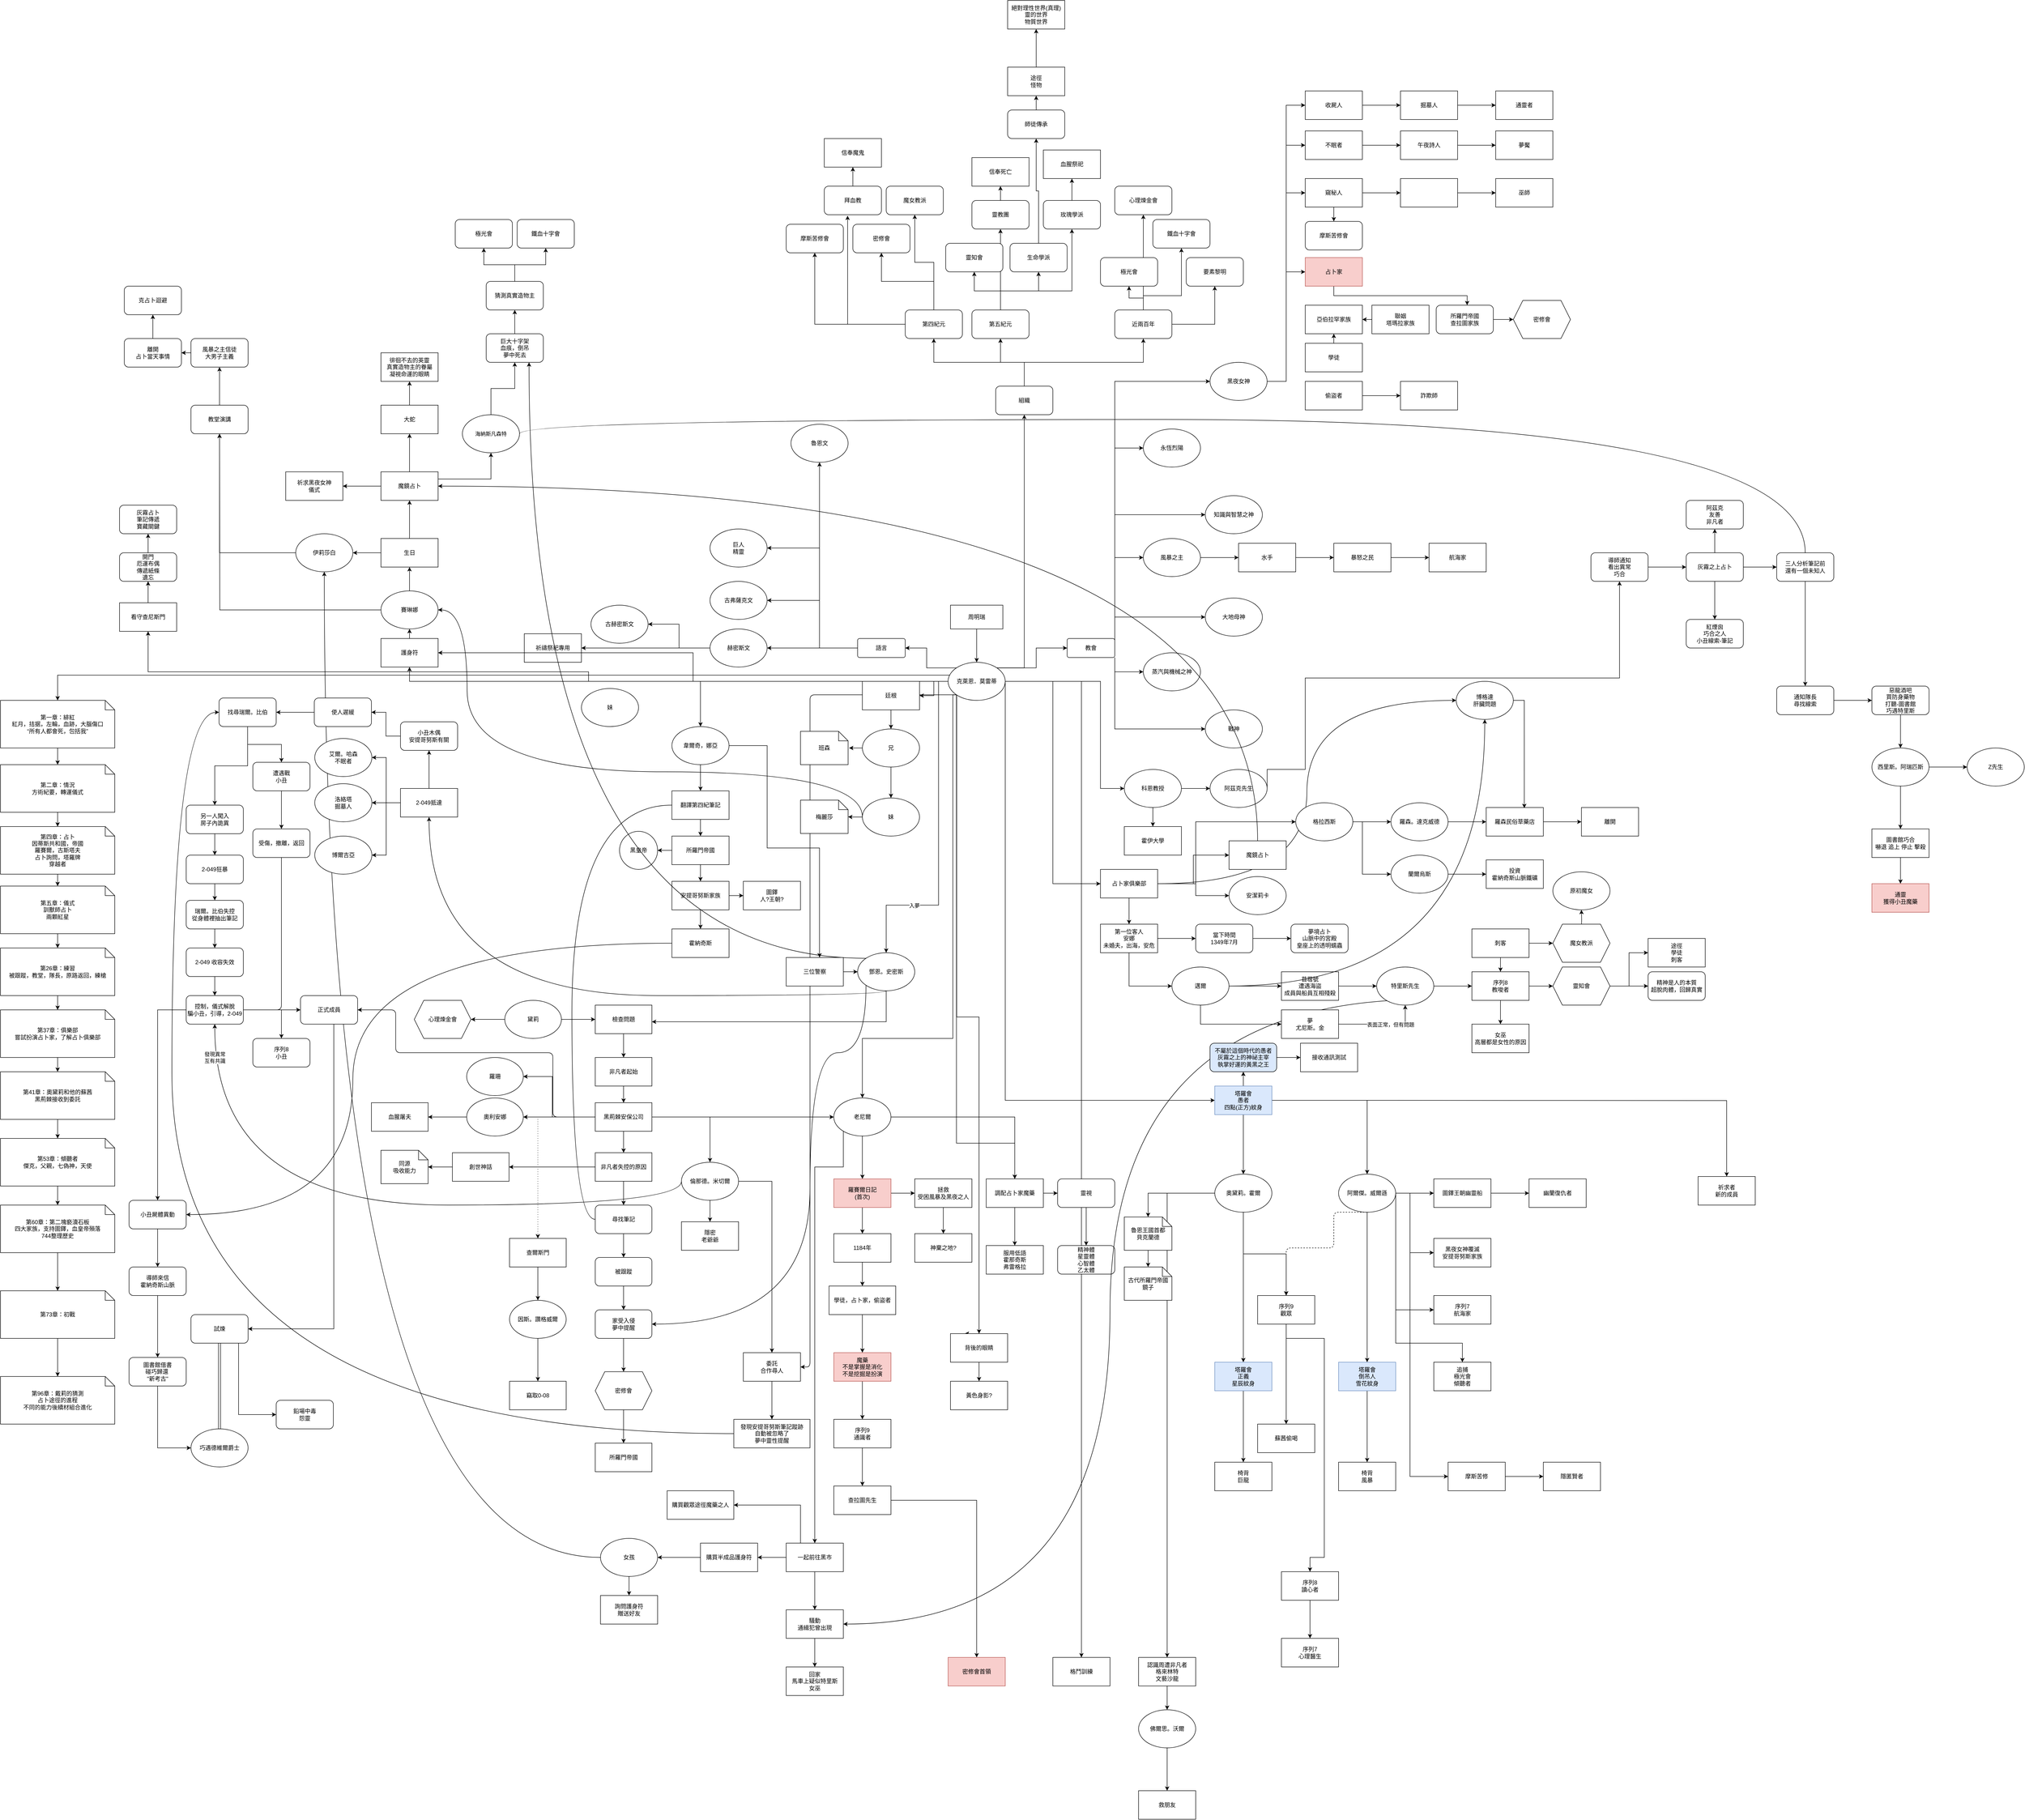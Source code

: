 <mxfile version="24.5.4" type="github">
  <diagram name="第 1 页" id="l93Pntk4si56_7tl0GaE">
    <mxGraphModel dx="2637" dy="2885" grid="1" gridSize="10" guides="1" tooltips="1" connect="1" arrows="1" fold="1" page="1" pageScale="1" pageWidth="827" pageHeight="1169" math="0" shadow="0">
      <root>
        <mxCell id="0" />
        <mxCell id="1" parent="0" />
        <mxCell id="QZMvVKYSNkP1_T-2Btj6-16" style="edgeStyle=orthogonalEdgeStyle;rounded=0;orthogonalLoop=1;jettySize=auto;html=1;exitX=0;exitY=0.5;exitDx=0;exitDy=0;entryX=0.5;entryY=0;entryDx=0;entryDy=0;" parent="1" source="IismxTwG9UXXeM0H7G9D-1" target="QZMvVKYSNkP1_T-2Btj6-3" edge="1">
          <mxGeometry relative="1" as="geometry" />
        </mxCell>
        <mxCell id="QZMvVKYSNkP1_T-2Btj6-26" style="edgeStyle=orthogonalEdgeStyle;rounded=0;orthogonalLoop=1;jettySize=auto;html=1;exitX=1;exitY=0;exitDx=0;exitDy=0;entryX=0;entryY=0.5;entryDx=0;entryDy=0;" parent="1" source="IismxTwG9UXXeM0H7G9D-1" target="QZMvVKYSNkP1_T-2Btj6-25" edge="1">
          <mxGeometry relative="1" as="geometry" />
        </mxCell>
        <mxCell id="QZMvVKYSNkP1_T-2Btj6-34" style="edgeStyle=orthogonalEdgeStyle;rounded=0;orthogonalLoop=1;jettySize=auto;html=1;exitX=0;exitY=0;exitDx=0;exitDy=0;entryX=1;entryY=0.5;entryDx=0;entryDy=0;" parent="1" source="IismxTwG9UXXeM0H7G9D-1" target="QZMvVKYSNkP1_T-2Btj6-33" edge="1">
          <mxGeometry relative="1" as="geometry" />
        </mxCell>
        <mxCell id="K-KHmR-dtGEfEEJEGf6L-7" style="edgeStyle=orthogonalEdgeStyle;rounded=0;orthogonalLoop=1;jettySize=auto;html=1;exitX=0;exitY=1;exitDx=0;exitDy=0;entryX=0.5;entryY=0;entryDx=0;entryDy=0;" parent="1" source="IismxTwG9UXXeM0H7G9D-1" target="QZMvVKYSNkP1_T-2Btj6-4" edge="1">
          <mxGeometry relative="1" as="geometry">
            <Array as="points">
              <mxPoint x="358" y="260" />
              <mxPoint x="220" y="260" />
            </Array>
          </mxGeometry>
        </mxCell>
        <mxCell id="K-KHmR-dtGEfEEJEGf6L-32" value="" style="edgeStyle=orthogonalEdgeStyle;rounded=0;orthogonalLoop=1;jettySize=auto;html=1;" parent="1" source="IismxTwG9UXXeM0H7G9D-1" target="K-KHmR-dtGEfEEJEGf6L-31" edge="1">
          <mxGeometry relative="1" as="geometry">
            <Array as="points">
              <mxPoint x="460" y="690" />
              <mxPoint x="460" y="1140" />
            </Array>
          </mxGeometry>
        </mxCell>
        <mxCell id="K-KHmR-dtGEfEEJEGf6L-46" style="edgeStyle=orthogonalEdgeStyle;rounded=0;orthogonalLoop=1;jettySize=auto;html=1;exitX=0;exitY=0.5;exitDx=0;exitDy=0;entryX=0.5;entryY=0;entryDx=0;entryDy=0;" parent="1" source="IismxTwG9UXXeM0H7G9D-1" target="K-KHmR-dtGEfEEJEGf6L-47" edge="1">
          <mxGeometry relative="1" as="geometry">
            <mxPoint x="-180" y="440" as="targetPoint" />
          </mxGeometry>
        </mxCell>
        <mxCell id="K-KHmR-dtGEfEEJEGf6L-65" value="" style="edgeStyle=orthogonalEdgeStyle;rounded=0;orthogonalLoop=1;jettySize=auto;html=1;" parent="1" source="IismxTwG9UXXeM0H7G9D-1" target="K-KHmR-dtGEfEEJEGf6L-64" edge="1">
          <mxGeometry relative="1" as="geometry" />
        </mxCell>
        <mxCell id="K-KHmR-dtGEfEEJEGf6L-72" style="edgeStyle=orthogonalEdgeStyle;rounded=0;orthogonalLoop=1;jettySize=auto;html=1;exitX=0;exitY=0.5;exitDx=0;exitDy=0;entryX=0.5;entryY=0;entryDx=0;entryDy=0;" parent="1" source="IismxTwG9UXXeM0H7G9D-1" target="K-KHmR-dtGEfEEJEGf6L-70" edge="1">
          <mxGeometry relative="1" as="geometry">
            <Array as="points">
              <mxPoint x="320" y="260" />
              <mxPoint x="320" y="730" />
              <mxPoint x="210" y="730" />
            </Array>
          </mxGeometry>
        </mxCell>
        <mxCell id="K-KHmR-dtGEfEEJEGf6L-73" value="入夢" style="edgeLabel;html=1;align=center;verticalAlign=middle;resizable=0;points=[];" parent="K-KHmR-dtGEfEEJEGf6L-72" vertex="1" connectable="0">
          <mxGeometry x="0.546" y="1" relative="1" as="geometry">
            <mxPoint as="offset" />
          </mxGeometry>
        </mxCell>
        <mxCell id="_m64BonnHY6n9VVR-yjz-38" style="edgeStyle=orthogonalEdgeStyle;rounded=0;orthogonalLoop=1;jettySize=auto;html=1;exitX=0;exitY=1;exitDx=0;exitDy=0;entryX=0.5;entryY=0;entryDx=0;entryDy=0;" parent="1" source="IismxTwG9UXXeM0H7G9D-1" target="_m64BonnHY6n9VVR-yjz-36" edge="1">
          <mxGeometry relative="1" as="geometry">
            <Array as="points">
              <mxPoint x="350" y="288" />
              <mxPoint x="350" y="1010" />
              <mxPoint x="160" y="1010" />
            </Array>
          </mxGeometry>
        </mxCell>
        <mxCell id="_m64BonnHY6n9VVR-yjz-62" style="edgeStyle=orthogonalEdgeStyle;rounded=0;orthogonalLoop=1;jettySize=auto;html=1;exitX=1;exitY=0.5;exitDx=0;exitDy=0;entryX=0;entryY=0.5;entryDx=0;entryDy=0;" parent="1" source="IismxTwG9UXXeM0H7G9D-1" target="_m64BonnHY6n9VVR-yjz-60" edge="1">
          <mxGeometry relative="1" as="geometry">
            <Array as="points">
              <mxPoint x="660" y="260" />
              <mxPoint x="660" y="485" />
            </Array>
          </mxGeometry>
        </mxCell>
        <mxCell id="_m64BonnHY6n9VVR-yjz-92" style="edgeStyle=orthogonalEdgeStyle;rounded=0;orthogonalLoop=1;jettySize=auto;html=1;exitX=0;exitY=1;exitDx=0;exitDy=0;" parent="1" source="IismxTwG9UXXeM0H7G9D-1" target="_m64BonnHY6n9VVR-yjz-89" edge="1">
          <mxGeometry relative="1" as="geometry">
            <Array as="points">
              <mxPoint x="358" y="1230" />
              <mxPoint x="480" y="1230" />
            </Array>
          </mxGeometry>
        </mxCell>
        <mxCell id="_m64BonnHY6n9VVR-yjz-103" style="edgeStyle=orthogonalEdgeStyle;rounded=0;orthogonalLoop=1;jettySize=auto;html=1;entryX=0.25;entryY=0;entryDx=0;entryDy=0;" parent="1" target="_m64BonnHY6n9VVR-yjz-101" edge="1">
          <mxGeometry relative="1" as="geometry">
            <mxPoint x="358" y="288" as="sourcePoint" />
            <Array as="points">
              <mxPoint x="358" y="965" />
              <mxPoint x="405" y="965" />
              <mxPoint x="405" y="1630" />
            </Array>
          </mxGeometry>
        </mxCell>
        <mxCell id="_m64BonnHY6n9VVR-yjz-126" style="edgeStyle=orthogonalEdgeStyle;rounded=1;orthogonalLoop=1;jettySize=auto;html=1;exitX=0;exitY=1;exitDx=0;exitDy=0;curved=0;" parent="1" source="IismxTwG9UXXeM0H7G9D-1" target="_m64BonnHY6n9VVR-yjz-119" edge="1">
          <mxGeometry relative="1" as="geometry">
            <Array as="points">
              <mxPoint x="50" y="288" />
              <mxPoint x="50" y="1700" />
            </Array>
          </mxGeometry>
        </mxCell>
        <mxCell id="_m64BonnHY6n9VVR-yjz-140" value="" style="edgeStyle=orthogonalEdgeStyle;rounded=0;orthogonalLoop=1;jettySize=auto;html=1;" parent="1" source="IismxTwG9UXXeM0H7G9D-1" target="_m64BonnHY6n9VVR-yjz-139" edge="1">
          <mxGeometry relative="1" as="geometry">
            <Array as="points">
              <mxPoint x="560" y="260" />
              <mxPoint x="560" y="685" />
            </Array>
          </mxGeometry>
        </mxCell>
        <mxCell id="_m64BonnHY6n9VVR-yjz-248" style="edgeStyle=orthogonalEdgeStyle;rounded=0;orthogonalLoop=1;jettySize=auto;html=1;exitX=1;exitY=0;exitDx=0;exitDy=0;entryX=0.5;entryY=1;entryDx=0;entryDy=0;" parent="1" source="IismxTwG9UXXeM0H7G9D-1" target="_m64BonnHY6n9VVR-yjz-246" edge="1">
          <mxGeometry relative="1" as="geometry">
            <Array as="points">
              <mxPoint x="500" y="232" />
            </Array>
          </mxGeometry>
        </mxCell>
        <mxCell id="ZsIU_7zPAY8U-xVD5gim-33" style="edgeStyle=orthogonalEdgeStyle;rounded=0;orthogonalLoop=1;jettySize=auto;html=1;exitX=0;exitY=0.5;exitDx=0;exitDy=0;entryX=0.5;entryY=1;entryDx=0;entryDy=0;" parent="1" source="IismxTwG9UXXeM0H7G9D-1" target="ZsIU_7zPAY8U-xVD5gim-30" edge="1">
          <mxGeometry relative="1" as="geometry" />
        </mxCell>
        <mxCell id="s8VZZ5n0j9gyRPgVz__S-33" value="" style="edgeStyle=orthogonalEdgeStyle;rounded=0;orthogonalLoop=1;jettySize=auto;html=1;" parent="1" source="IismxTwG9UXXeM0H7G9D-1" target="s8VZZ5n0j9gyRPgVz__S-32" edge="1">
          <mxGeometry relative="1" as="geometry" />
        </mxCell>
        <mxCell id="lDFzEVMhnL8tlW_JRsLL-2" value="" style="edgeStyle=orthogonalEdgeStyle;rounded=0;orthogonalLoop=1;jettySize=auto;html=1;entryX=0.5;entryY=1;entryDx=0;entryDy=0;" edge="1" parent="1" source="IismxTwG9UXXeM0H7G9D-1" target="lDFzEVMhnL8tlW_JRsLL-1">
          <mxGeometry relative="1" as="geometry">
            <Array as="points">
              <mxPoint x="-415" y="260" />
              <mxPoint x="-415" y="240" />
              <mxPoint x="-1340" y="240" />
            </Array>
          </mxGeometry>
        </mxCell>
        <mxCell id="IismxTwG9UXXeM0H7G9D-1" value="克萊恩．莫雷蒂" style="ellipse;whiteSpace=wrap;html=1;" parent="1" vertex="1">
          <mxGeometry x="340" y="220" width="120" height="80" as="geometry" />
        </mxCell>
        <mxCell id="IismxTwG9UXXeM0H7G9D-3" style="edgeStyle=orthogonalEdgeStyle;rounded=0;orthogonalLoop=1;jettySize=auto;html=1;exitX=0.5;exitY=1;exitDx=0;exitDy=0;entryX=0.5;entryY=0;entryDx=0;entryDy=0;" parent="1" source="IismxTwG9UXXeM0H7G9D-2" target="IismxTwG9UXXeM0H7G9D-1" edge="1">
          <mxGeometry relative="1" as="geometry" />
        </mxCell>
        <mxCell id="IismxTwG9UXXeM0H7G9D-2" value="周明瑞" style="html=1;whiteSpace=wrap;" parent="1" vertex="1">
          <mxGeometry x="345" y="100" width="110" height="50" as="geometry" />
        </mxCell>
        <mxCell id="QZMvVKYSNkP1_T-2Btj6-22" style="edgeStyle=orthogonalEdgeStyle;rounded=0;orthogonalLoop=1;jettySize=auto;html=1;exitX=0.5;exitY=1;exitDx=0;exitDy=0;exitPerimeter=0;" parent="1" source="QZMvVKYSNkP1_T-2Btj6-1" target="QZMvVKYSNkP1_T-2Btj6-21" edge="1">
          <mxGeometry relative="1" as="geometry" />
        </mxCell>
        <mxCell id="QZMvVKYSNkP1_T-2Btj6-1" value="&lt;div&gt;第一章：緋紅&lt;/div&gt;紅月，拮据，左輪，血跡，大腦傷口&lt;br&gt;“所有人都會死，包括我”" style="shape=note;size=20;whiteSpace=wrap;html=1;" parent="1" vertex="1">
          <mxGeometry x="-1650" y="300" width="240" height="100" as="geometry" />
        </mxCell>
        <mxCell id="QZMvVKYSNkP1_T-2Btj6-3" value="兄" style="ellipse;whiteSpace=wrap;html=1;" parent="1" vertex="1">
          <mxGeometry x="160" y="360" width="120" height="80" as="geometry" />
        </mxCell>
        <mxCell id="K-KHmR-dtGEfEEJEGf6L-6" value="" style="edgeStyle=orthogonalEdgeStyle;rounded=0;orthogonalLoop=1;jettySize=auto;html=1;" parent="1" source="QZMvVKYSNkP1_T-2Btj6-4" target="QZMvVKYSNkP1_T-2Btj6-23" edge="1">
          <mxGeometry relative="1" as="geometry" />
        </mxCell>
        <mxCell id="ZsIU_7zPAY8U-xVD5gim-11" style="edgeStyle=orthogonalEdgeStyle;rounded=0;orthogonalLoop=1;jettySize=auto;html=1;exitX=0;exitY=0.5;exitDx=0;exitDy=0;entryX=1;entryY=0.5;entryDx=0;entryDy=0;curved=1;" parent="1" source="QZMvVKYSNkP1_T-2Btj6-4" target="ZsIU_7zPAY8U-xVD5gim-10" edge="1">
          <mxGeometry relative="1" as="geometry">
            <Array as="points">
              <mxPoint x="160" y="450" />
              <mxPoint x="-670" y="450" />
              <mxPoint x="-670" y="110" />
            </Array>
          </mxGeometry>
        </mxCell>
        <mxCell id="QZMvVKYSNkP1_T-2Btj6-4" value="妹" style="ellipse;whiteSpace=wrap;html=1;" parent="1" vertex="1">
          <mxGeometry x="160" y="505" width="120" height="80" as="geometry" />
        </mxCell>
        <mxCell id="QZMvVKYSNkP1_T-2Btj6-15" style="edgeStyle=orthogonalEdgeStyle;rounded=0;orthogonalLoop=1;jettySize=auto;html=1;exitX=0.025;exitY=0.338;exitDx=0;exitDy=0;entryX=0.5;entryY=0;entryDx=0;entryDy=0;entryPerimeter=0;exitPerimeter=0;" parent="1" source="IismxTwG9UXXeM0H7G9D-1" target="QZMvVKYSNkP1_T-2Btj6-1" edge="1">
          <mxGeometry relative="1" as="geometry" />
        </mxCell>
        <mxCell id="QZMvVKYSNkP1_T-2Btj6-18" value="班森" style="shape=note;size=20;whiteSpace=wrap;html=1;" parent="1" vertex="1">
          <mxGeometry x="30" y="365" width="100" height="70" as="geometry" />
        </mxCell>
        <mxCell id="QZMvVKYSNkP1_T-2Btj6-20" style="edgeStyle=orthogonalEdgeStyle;rounded=0;orthogonalLoop=1;jettySize=auto;html=1;exitX=0;exitY=0.5;exitDx=0;exitDy=0;entryX=1.02;entryY=0.5;entryDx=0;entryDy=0;entryPerimeter=0;" parent="1" source="QZMvVKYSNkP1_T-2Btj6-3" target="QZMvVKYSNkP1_T-2Btj6-18" edge="1">
          <mxGeometry relative="1" as="geometry" />
        </mxCell>
        <mxCell id="QZMvVKYSNkP1_T-2Btj6-46" value="" style="edgeStyle=orthogonalEdgeStyle;rounded=0;orthogonalLoop=1;jettySize=auto;html=1;" parent="1" source="QZMvVKYSNkP1_T-2Btj6-21" target="QZMvVKYSNkP1_T-2Btj6-45" edge="1">
          <mxGeometry relative="1" as="geometry" />
        </mxCell>
        <mxCell id="QZMvVKYSNkP1_T-2Btj6-21" value="&lt;div&gt;第二章：情況&lt;/div&gt;&lt;div&gt;方術紀要，轉運儀式&lt;/div&gt;" style="shape=note;size=20;whiteSpace=wrap;html=1;" parent="1" vertex="1">
          <mxGeometry x="-1650" y="435" width="240" height="100" as="geometry" />
        </mxCell>
        <mxCell id="QZMvVKYSNkP1_T-2Btj6-23" value="梅麗莎" style="shape=note;size=20;whiteSpace=wrap;html=1;" parent="1" vertex="1">
          <mxGeometry x="30" y="509.5" width="100" height="70" as="geometry" />
        </mxCell>
        <mxCell id="QZMvVKYSNkP1_T-2Btj6-30" style="edgeStyle=orthogonalEdgeStyle;rounded=0;orthogonalLoop=1;jettySize=auto;html=1;exitX=1;exitY=0.5;exitDx=0;exitDy=0;entryX=0;entryY=0.5;entryDx=0;entryDy=0;" parent="1" source="QZMvVKYSNkP1_T-2Btj6-25" target="QZMvVKYSNkP1_T-2Btj6-28" edge="1">
          <mxGeometry relative="1" as="geometry">
            <Array as="points">
              <mxPoint x="690" />
            </Array>
          </mxGeometry>
        </mxCell>
        <mxCell id="QZMvVKYSNkP1_T-2Btj6-31" style="edgeStyle=orthogonalEdgeStyle;rounded=0;orthogonalLoop=1;jettySize=auto;html=1;exitX=1;exitY=0;exitDx=0;exitDy=0;entryX=0;entryY=0.5;entryDx=0;entryDy=0;" parent="1" source="QZMvVKYSNkP1_T-2Btj6-25" target="QZMvVKYSNkP1_T-2Btj6-27" edge="1">
          <mxGeometry relative="1" as="geometry" />
        </mxCell>
        <mxCell id="QZMvVKYSNkP1_T-2Btj6-32" style="edgeStyle=orthogonalEdgeStyle;rounded=0;orthogonalLoop=1;jettySize=auto;html=1;exitX=1;exitY=1;exitDx=0;exitDy=0;entryX=0;entryY=0.5;entryDx=0;entryDy=0;" parent="1" source="QZMvVKYSNkP1_T-2Btj6-25" target="QZMvVKYSNkP1_T-2Btj6-29" edge="1">
          <mxGeometry relative="1" as="geometry" />
        </mxCell>
        <mxCell id="QZMvVKYSNkP1_T-2Btj6-41" style="edgeStyle=orthogonalEdgeStyle;rounded=0;orthogonalLoop=1;jettySize=auto;html=1;exitX=1;exitY=1;exitDx=0;exitDy=0;entryX=0;entryY=0.5;entryDx=0;entryDy=0;" parent="1" source="QZMvVKYSNkP1_T-2Btj6-25" target="QZMvVKYSNkP1_T-2Btj6-40" edge="1">
          <mxGeometry relative="1" as="geometry" />
        </mxCell>
        <mxCell id="QZMvVKYSNkP1_T-2Btj6-44" style="edgeStyle=orthogonalEdgeStyle;rounded=0;orthogonalLoop=1;jettySize=auto;html=1;exitX=1;exitY=0;exitDx=0;exitDy=0;entryX=0;entryY=0.5;entryDx=0;entryDy=0;" parent="1" source="QZMvVKYSNkP1_T-2Btj6-25" target="QZMvVKYSNkP1_T-2Btj6-37" edge="1">
          <mxGeometry relative="1" as="geometry" />
        </mxCell>
        <mxCell id="K-KHmR-dtGEfEEJEGf6L-33" style="edgeStyle=orthogonalEdgeStyle;rounded=0;orthogonalLoop=1;jettySize=auto;html=1;exitX=1;exitY=0.5;exitDx=0;exitDy=0;entryX=0;entryY=0.5;entryDx=0;entryDy=0;" parent="1" source="QZMvVKYSNkP1_T-2Btj6-25" target="QZMvVKYSNkP1_T-2Btj6-38" edge="1">
          <mxGeometry relative="1" as="geometry">
            <Array as="points">
              <mxPoint x="690" y="-90" />
            </Array>
          </mxGeometry>
        </mxCell>
        <mxCell id="K-KHmR-dtGEfEEJEGf6L-34" style="edgeStyle=orthogonalEdgeStyle;rounded=0;orthogonalLoop=1;jettySize=auto;html=1;exitX=1;exitY=0.5;exitDx=0;exitDy=0;entryX=0;entryY=0.5;entryDx=0;entryDy=0;" parent="1" source="QZMvVKYSNkP1_T-2Btj6-25" target="QZMvVKYSNkP1_T-2Btj6-39" edge="1">
          <mxGeometry relative="1" as="geometry">
            <Array as="points">
              <mxPoint x="690" y="125" />
            </Array>
          </mxGeometry>
        </mxCell>
        <mxCell id="QZMvVKYSNkP1_T-2Btj6-25" value="教會" style="rounded=1;arcSize=10;whiteSpace=wrap;html=1;align=center;" parent="1" vertex="1">
          <mxGeometry x="590" y="170" width="100" height="40" as="geometry" />
        </mxCell>
        <mxCell id="_m64BonnHY6n9VVR-yjz-77" value="" style="edgeStyle=orthogonalEdgeStyle;rounded=0;orthogonalLoop=1;jettySize=auto;html=1;" parent="1" source="QZMvVKYSNkP1_T-2Btj6-27" target="_m64BonnHY6n9VVR-yjz-76" edge="1">
          <mxGeometry relative="1" as="geometry">
            <Array as="points">
              <mxPoint x="1050" y="-370" />
              <mxPoint x="1050" y="-766" />
            </Array>
          </mxGeometry>
        </mxCell>
        <mxCell id="_m64BonnHY6n9VVR-yjz-79" style="edgeStyle=orthogonalEdgeStyle;rounded=0;orthogonalLoop=1;jettySize=auto;html=1;exitX=1;exitY=0.5;exitDx=0;exitDy=0;entryX=0;entryY=0.5;entryDx=0;entryDy=0;" parent="1" source="QZMvVKYSNkP1_T-2Btj6-27" target="_m64BonnHY6n9VVR-yjz-78" edge="1">
          <mxGeometry relative="1" as="geometry" />
        </mxCell>
        <mxCell id="_m64BonnHY6n9VVR-yjz-88" style="edgeStyle=orthogonalEdgeStyle;rounded=0;orthogonalLoop=1;jettySize=auto;html=1;exitX=1;exitY=0.5;exitDx=0;exitDy=0;entryX=0;entryY=0.5;entryDx=0;entryDy=0;" parent="1" source="QZMvVKYSNkP1_T-2Btj6-27" target="_m64BonnHY6n9VVR-yjz-87" edge="1">
          <mxGeometry relative="1" as="geometry" />
        </mxCell>
        <mxCell id="_m64BonnHY6n9VVR-yjz-132" style="edgeStyle=orthogonalEdgeStyle;rounded=0;orthogonalLoop=1;jettySize=auto;html=1;exitX=1;exitY=0.5;exitDx=0;exitDy=0;entryX=0;entryY=0.5;entryDx=0;entryDy=0;" parent="1" source="QZMvVKYSNkP1_T-2Btj6-27" target="_m64BonnHY6n9VVR-yjz-131" edge="1">
          <mxGeometry relative="1" as="geometry" />
        </mxCell>
        <mxCell id="QZMvVKYSNkP1_T-2Btj6-27" value="黑夜女神" style="ellipse;whiteSpace=wrap;html=1;" parent="1" vertex="1">
          <mxGeometry x="890" y="-410" width="120" height="80" as="geometry" />
        </mxCell>
        <mxCell id="_m64BonnHY6n9VVR-yjz-218" value="" style="edgeStyle=orthogonalEdgeStyle;rounded=0;orthogonalLoop=1;jettySize=auto;html=1;" parent="1" source="QZMvVKYSNkP1_T-2Btj6-28" target="_m64BonnHY6n9VVR-yjz-217" edge="1">
          <mxGeometry relative="1" as="geometry" />
        </mxCell>
        <mxCell id="QZMvVKYSNkP1_T-2Btj6-28" value="風暴之主" style="ellipse;whiteSpace=wrap;html=1;" parent="1" vertex="1">
          <mxGeometry x="750" y="-40" width="120" height="80" as="geometry" />
        </mxCell>
        <mxCell id="QZMvVKYSNkP1_T-2Btj6-29" value="蒸汽與機械之神" style="ellipse;whiteSpace=wrap;html=1;" parent="1" vertex="1">
          <mxGeometry x="750" y="200" width="120" height="80" as="geometry" />
        </mxCell>
        <mxCell id="QZMvVKYSNkP1_T-2Btj6-36" style="edgeStyle=orthogonalEdgeStyle;rounded=0;orthogonalLoop=1;jettySize=auto;html=1;exitX=0;exitY=0.5;exitDx=0;exitDy=0;entryX=1;entryY=0.5;entryDx=0;entryDy=0;" parent="1" source="QZMvVKYSNkP1_T-2Btj6-33" target="K-KHmR-dtGEfEEJEGf6L-2" edge="1">
          <mxGeometry relative="1" as="geometry" />
        </mxCell>
        <mxCell id="K-KHmR-dtGEfEEJEGf6L-3" style="edgeStyle=orthogonalEdgeStyle;rounded=0;orthogonalLoop=1;jettySize=auto;html=1;exitX=0;exitY=0.5;exitDx=0;exitDy=0;entryX=1;entryY=0.5;entryDx=0;entryDy=0;" parent="1" source="QZMvVKYSNkP1_T-2Btj6-33" target="QZMvVKYSNkP1_T-2Btj6-35" edge="1">
          <mxGeometry relative="1" as="geometry">
            <Array as="points">
              <mxPoint x="70" y="190" />
              <mxPoint x="70" y="90" />
            </Array>
          </mxGeometry>
        </mxCell>
        <mxCell id="K-KHmR-dtGEfEEJEGf6L-4" style="edgeStyle=orthogonalEdgeStyle;rounded=0;orthogonalLoop=1;jettySize=auto;html=1;exitX=0;exitY=0.5;exitDx=0;exitDy=0;entryX=0.5;entryY=1;entryDx=0;entryDy=0;" parent="1" source="QZMvVKYSNkP1_T-2Btj6-33" target="K-KHmR-dtGEfEEJEGf6L-1" edge="1">
          <mxGeometry relative="1" as="geometry">
            <Array as="points">
              <mxPoint x="70" y="190" />
            </Array>
          </mxGeometry>
        </mxCell>
        <mxCell id="K-KHmR-dtGEfEEJEGf6L-45" style="edgeStyle=orthogonalEdgeStyle;rounded=0;orthogonalLoop=1;jettySize=auto;html=1;exitX=0;exitY=0.5;exitDx=0;exitDy=0;entryX=1;entryY=0.5;entryDx=0;entryDy=0;" parent="1" target="K-KHmR-dtGEfEEJEGf6L-44" edge="1">
          <mxGeometry relative="1" as="geometry">
            <mxPoint x="170" y="190" as="sourcePoint" />
            <mxPoint x="-30" y="-120" as="targetPoint" />
            <Array as="points">
              <mxPoint x="70" y="190" />
              <mxPoint x="70" y="-20" />
            </Array>
          </mxGeometry>
        </mxCell>
        <mxCell id="QZMvVKYSNkP1_T-2Btj6-33" value="語言" style="rounded=1;arcSize=10;whiteSpace=wrap;html=1;align=center;" parent="1" vertex="1">
          <mxGeometry x="150" y="170" width="100" height="40" as="geometry" />
        </mxCell>
        <mxCell id="QZMvVKYSNkP1_T-2Btj6-35" value="古弗薩克文" style="ellipse;whiteSpace=wrap;html=1;" parent="1" vertex="1">
          <mxGeometry x="-160" y="50" width="120" height="80" as="geometry" />
        </mxCell>
        <mxCell id="QZMvVKYSNkP1_T-2Btj6-37" value="永恆烈陽" style="ellipse;whiteSpace=wrap;html=1;" parent="1" vertex="1">
          <mxGeometry x="750" y="-270" width="120" height="80" as="geometry" />
        </mxCell>
        <mxCell id="QZMvVKYSNkP1_T-2Btj6-38" value="知識與智慧之神" style="ellipse;whiteSpace=wrap;html=1;" parent="1" vertex="1">
          <mxGeometry x="880" y="-130" width="120" height="80" as="geometry" />
        </mxCell>
        <mxCell id="QZMvVKYSNkP1_T-2Btj6-39" value="大地母神" style="ellipse;whiteSpace=wrap;html=1;" parent="1" vertex="1">
          <mxGeometry x="880" y="85" width="120" height="80" as="geometry" />
        </mxCell>
        <mxCell id="QZMvVKYSNkP1_T-2Btj6-40" value="戰神" style="ellipse;whiteSpace=wrap;html=1;" parent="1" vertex="1">
          <mxGeometry x="880" y="320" width="120" height="80" as="geometry" />
        </mxCell>
        <mxCell id="K-KHmR-dtGEfEEJEGf6L-12" value="" style="edgeStyle=orthogonalEdgeStyle;rounded=0;orthogonalLoop=1;jettySize=auto;html=1;" parent="1" source="QZMvVKYSNkP1_T-2Btj6-45" target="K-KHmR-dtGEfEEJEGf6L-11" edge="1">
          <mxGeometry relative="1" as="geometry" />
        </mxCell>
        <mxCell id="QZMvVKYSNkP1_T-2Btj6-45" value="&lt;div&gt;第四章：占卜&lt;/div&gt;&lt;div&gt;因蒂斯共和國，帝國&lt;/div&gt;&lt;div&gt;羅賽爾，古斯塔夫&lt;/div&gt;&lt;div&gt;占卜詢問，塔羅牌&lt;/div&gt;&lt;div&gt;穿越者&lt;/div&gt;" style="shape=note;size=20;whiteSpace=wrap;html=1;" parent="1" vertex="1">
          <mxGeometry x="-1650" y="565" width="240" height="100" as="geometry" />
        </mxCell>
        <mxCell id="K-KHmR-dtGEfEEJEGf6L-1" value="魯恩文" style="ellipse;whiteSpace=wrap;html=1;" parent="1" vertex="1">
          <mxGeometry x="10" y="-280" width="120" height="80" as="geometry" />
        </mxCell>
        <mxCell id="K-KHmR-dtGEfEEJEGf6L-22" value="" style="edgeStyle=orthogonalEdgeStyle;rounded=0;orthogonalLoop=1;jettySize=auto;html=1;" parent="1" source="K-KHmR-dtGEfEEJEGf6L-2" target="K-KHmR-dtGEfEEJEGf6L-21" edge="1">
          <mxGeometry relative="1" as="geometry" />
        </mxCell>
        <mxCell id="K-KHmR-dtGEfEEJEGf6L-26" style="edgeStyle=orthogonalEdgeStyle;rounded=0;orthogonalLoop=1;jettySize=auto;html=1;exitX=0;exitY=0.5;exitDx=0;exitDy=0;entryX=1;entryY=0.5;entryDx=0;entryDy=0;" parent="1" source="K-KHmR-dtGEfEEJEGf6L-2" target="K-KHmR-dtGEfEEJEGf6L-25" edge="1">
          <mxGeometry relative="1" as="geometry">
            <Array as="points">
              <mxPoint x="-225" y="190" />
              <mxPoint x="-225" y="140" />
            </Array>
          </mxGeometry>
        </mxCell>
        <mxCell id="K-KHmR-dtGEfEEJEGf6L-2" value="赫密斯文" style="ellipse;whiteSpace=wrap;html=1;" parent="1" vertex="1">
          <mxGeometry x="-160" y="150" width="120" height="80" as="geometry" />
        </mxCell>
        <mxCell id="K-KHmR-dtGEfEEJEGf6L-35" style="edgeStyle=orthogonalEdgeStyle;rounded=1;orthogonalLoop=1;jettySize=auto;html=1;exitX=0.5;exitY=1;exitDx=0;exitDy=0;entryX=0.5;entryY=0;entryDx=0;entryDy=0;curved=0;dashed=1;" parent="1" source="K-KHmR-dtGEfEEJEGf6L-5" target="K-KHmR-dtGEfEEJEGf6L-27" edge="1">
          <mxGeometry relative="1" as="geometry">
            <Array as="points">
              <mxPoint x="1150" y="1375" />
              <mxPoint x="1150" y="1450" />
              <mxPoint x="1050" y="1450" />
            </Array>
          </mxGeometry>
        </mxCell>
        <mxCell id="K-KHmR-dtGEfEEJEGf6L-39" value="" style="edgeStyle=orthogonalEdgeStyle;rounded=0;orthogonalLoop=1;jettySize=auto;html=1;" parent="1" source="K-KHmR-dtGEfEEJEGf6L-5" target="K-KHmR-dtGEfEEJEGf6L-38" edge="1">
          <mxGeometry relative="1" as="geometry" />
        </mxCell>
        <mxCell id="K-KHmR-dtGEfEEJEGf6L-43" value="" style="edgeStyle=orthogonalEdgeStyle;rounded=0;orthogonalLoop=1;jettySize=auto;html=1;" parent="1" source="K-KHmR-dtGEfEEJEGf6L-5" target="K-KHmR-dtGEfEEJEGf6L-42" edge="1">
          <mxGeometry relative="1" as="geometry" />
        </mxCell>
        <mxCell id="_m64BonnHY6n9VVR-yjz-108" value="" style="edgeStyle=orthogonalEdgeStyle;rounded=0;orthogonalLoop=1;jettySize=auto;html=1;" parent="1" source="K-KHmR-dtGEfEEJEGf6L-5" target="_m64BonnHY6n9VVR-yjz-107" edge="1">
          <mxGeometry relative="1" as="geometry">
            <Array as="points">
              <mxPoint x="1310" y="1335" />
              <mxPoint x="1310" y="1460" />
            </Array>
          </mxGeometry>
        </mxCell>
        <mxCell id="_m64BonnHY6n9VVR-yjz-114" value="" style="edgeStyle=orthogonalEdgeStyle;rounded=0;orthogonalLoop=1;jettySize=auto;html=1;" parent="1" source="K-KHmR-dtGEfEEJEGf6L-5" target="_m64BonnHY6n9VVR-yjz-113" edge="1">
          <mxGeometry relative="1" as="geometry">
            <Array as="points">
              <mxPoint x="1280" y="1580" />
            </Array>
          </mxGeometry>
        </mxCell>
        <mxCell id="_m64BonnHY6n9VVR-yjz-144" value="" style="edgeStyle=orthogonalEdgeStyle;rounded=0;orthogonalLoop=1;jettySize=auto;html=1;" parent="1" source="K-KHmR-dtGEfEEJEGf6L-5" target="_m64BonnHY6n9VVR-yjz-143" edge="1">
          <mxGeometry relative="1" as="geometry">
            <Array as="points">
              <mxPoint x="1280" y="1650" />
              <mxPoint x="1420" y="1650" />
            </Array>
          </mxGeometry>
        </mxCell>
        <mxCell id="s8VZZ5n0j9gyRPgVz__S-25" value="" style="edgeStyle=orthogonalEdgeStyle;rounded=0;orthogonalLoop=1;jettySize=auto;html=1;" parent="1" target="s8VZZ5n0j9gyRPgVz__S-24" edge="1">
          <mxGeometry relative="1" as="geometry">
            <mxPoint x="1310" y="1335" as="sourcePoint" />
            <Array as="points">
              <mxPoint x="1310" y="1930" />
            </Array>
          </mxGeometry>
        </mxCell>
        <mxCell id="K-KHmR-dtGEfEEJEGf6L-5" value="阿爾傑。威爾遜" style="ellipse;whiteSpace=wrap;html=1;" parent="1" vertex="1">
          <mxGeometry x="1160" y="1295" width="120" height="80" as="geometry" />
        </mxCell>
        <mxCell id="K-KHmR-dtGEfEEJEGf6L-14" style="edgeStyle=orthogonalEdgeStyle;rounded=0;orthogonalLoop=1;jettySize=auto;html=1;exitX=0;exitY=0.5;exitDx=0;exitDy=0;" parent="1" source="K-KHmR-dtGEfEEJEGf6L-8" target="K-KHmR-dtGEfEEJEGf6L-13" edge="1">
          <mxGeometry relative="1" as="geometry" />
        </mxCell>
        <mxCell id="K-KHmR-dtGEfEEJEGf6L-28" value="" style="edgeStyle=orthogonalEdgeStyle;rounded=0;orthogonalLoop=1;jettySize=auto;html=1;" parent="1" source="K-KHmR-dtGEfEEJEGf6L-8" target="K-KHmR-dtGEfEEJEGf6L-27" edge="1">
          <mxGeometry relative="1" as="geometry" />
        </mxCell>
        <mxCell id="K-KHmR-dtGEfEEJEGf6L-37" value="" style="edgeStyle=orthogonalEdgeStyle;rounded=0;orthogonalLoop=1;jettySize=auto;html=1;" parent="1" source="K-KHmR-dtGEfEEJEGf6L-8" target="K-KHmR-dtGEfEEJEGf6L-36" edge="1">
          <mxGeometry relative="1" as="geometry" />
        </mxCell>
        <mxCell id="ITFPo8uvCiRg6orZuz35-29" value="" style="edgeStyle=orthogonalEdgeStyle;rounded=0;orthogonalLoop=1;jettySize=auto;html=1;" parent="1" source="K-KHmR-dtGEfEEJEGf6L-8" target="ITFPo8uvCiRg6orZuz35-28" edge="1">
          <mxGeometry relative="1" as="geometry" />
        </mxCell>
        <mxCell id="K-KHmR-dtGEfEEJEGf6L-8" value="奧黛莉。霍爾" style="ellipse;whiteSpace=wrap;html=1;" parent="1" vertex="1">
          <mxGeometry x="900" y="1295" width="120" height="80" as="geometry" />
        </mxCell>
        <mxCell id="_m64BonnHY6n9VVR-yjz-109" value="" style="edgeStyle=orthogonalEdgeStyle;rounded=0;orthogonalLoop=1;jettySize=auto;html=1;" parent="1" source="K-KHmR-dtGEfEEJEGf6L-11" target="_m64BonnHY6n9VVR-yjz-66" edge="1">
          <mxGeometry relative="1" as="geometry" />
        </mxCell>
        <mxCell id="K-KHmR-dtGEfEEJEGf6L-11" value="&lt;div&gt;第五章：儀式&lt;/div&gt;&lt;div&gt;訓獸師占卜&lt;/div&gt;&lt;div&gt;兩顆紅星&lt;/div&gt;" style="shape=note;size=20;whiteSpace=wrap;html=1;" parent="1" vertex="1">
          <mxGeometry x="-1650" y="690" width="240" height="100" as="geometry" />
        </mxCell>
        <mxCell id="K-KHmR-dtGEfEEJEGf6L-41" value="" style="edgeStyle=orthogonalEdgeStyle;rounded=0;orthogonalLoop=1;jettySize=auto;html=1;" parent="1" source="K-KHmR-dtGEfEEJEGf6L-13" target="K-KHmR-dtGEfEEJEGf6L-15" edge="1">
          <mxGeometry relative="1" as="geometry" />
        </mxCell>
        <mxCell id="K-KHmR-dtGEfEEJEGf6L-13" value="魯恩王國首都&lt;div&gt;貝克蘭德&lt;/div&gt;" style="shape=note;size=20;whiteSpace=wrap;html=1;" parent="1" vertex="1">
          <mxGeometry x="710" y="1385" width="100" height="70" as="geometry" />
        </mxCell>
        <mxCell id="K-KHmR-dtGEfEEJEGf6L-15" value="古代所羅門帝國&lt;div&gt;鏡子&lt;/div&gt;" style="shape=note;size=20;whiteSpace=wrap;html=1;" parent="1" vertex="1">
          <mxGeometry x="710" y="1490" width="100" height="70" as="geometry" />
        </mxCell>
        <mxCell id="K-KHmR-dtGEfEEJEGf6L-21" value="祈禱祭祀專用" style="whiteSpace=wrap;html=1;" parent="1" vertex="1">
          <mxGeometry x="-550" y="160" width="120" height="60" as="geometry" />
        </mxCell>
        <mxCell id="K-KHmR-dtGEfEEJEGf6L-25" value="古赫密斯文" style="ellipse;whiteSpace=wrap;html=1;" parent="1" vertex="1">
          <mxGeometry x="-410" y="100" width="120" height="80" as="geometry" />
        </mxCell>
        <mxCell id="_m64BonnHY6n9VVR-yjz-116" value="" style="edgeStyle=orthogonalEdgeStyle;rounded=0;orthogonalLoop=1;jettySize=auto;html=1;" parent="1" source="K-KHmR-dtGEfEEJEGf6L-27" target="_m64BonnHY6n9VVR-yjz-115" edge="1">
          <mxGeometry relative="1" as="geometry" />
        </mxCell>
        <mxCell id="_m64BonnHY6n9VVR-yjz-175" style="edgeStyle=orthogonalEdgeStyle;rounded=0;orthogonalLoop=1;jettySize=auto;html=1;exitX=0.5;exitY=1;exitDx=0;exitDy=0;entryX=0.5;entryY=0;entryDx=0;entryDy=0;" parent="1" source="K-KHmR-dtGEfEEJEGf6L-27" target="_m64BonnHY6n9VVR-yjz-173" edge="1">
          <mxGeometry relative="1" as="geometry">
            <Array as="points">
              <mxPoint x="1050" y="1640" />
              <mxPoint x="1130" y="1640" />
              <mxPoint x="1130" y="2100" />
              <mxPoint x="1100" y="2100" />
            </Array>
          </mxGeometry>
        </mxCell>
        <mxCell id="K-KHmR-dtGEfEEJEGf6L-27" value="&lt;div&gt;序列9&lt;br&gt;&lt;/div&gt;觀眾" style="whiteSpace=wrap;html=1;" parent="1" vertex="1">
          <mxGeometry x="990" y="1550" width="120" height="60" as="geometry" />
        </mxCell>
        <mxCell id="_m64BonnHY6n9VVR-yjz-34" style="edgeStyle=orthogonalEdgeStyle;rounded=0;orthogonalLoop=1;jettySize=auto;html=1;exitX=0.5;exitY=1;exitDx=0;exitDy=0;entryX=0.5;entryY=0;entryDx=0;entryDy=0;" parent="1" source="K-KHmR-dtGEfEEJEGf6L-31" target="K-KHmR-dtGEfEEJEGf6L-8" edge="1">
          <mxGeometry relative="1" as="geometry" />
        </mxCell>
        <mxCell id="_m64BonnHY6n9VVR-yjz-35" style="edgeStyle=orthogonalEdgeStyle;rounded=0;orthogonalLoop=1;jettySize=auto;html=1;exitX=1;exitY=0.5;exitDx=0;exitDy=0;entryX=0.5;entryY=0;entryDx=0;entryDy=0;" parent="1" source="K-KHmR-dtGEfEEJEGf6L-31" target="K-KHmR-dtGEfEEJEGf6L-5" edge="1">
          <mxGeometry relative="1" as="geometry" />
        </mxCell>
        <mxCell id="_m64BonnHY6n9VVR-yjz-179" value="" style="edgeStyle=orthogonalEdgeStyle;rounded=0;orthogonalLoop=1;jettySize=auto;html=1;" parent="1" source="K-KHmR-dtGEfEEJEGf6L-31" target="_m64BonnHY6n9VVR-yjz-178" edge="1">
          <mxGeometry relative="1" as="geometry" />
        </mxCell>
        <mxCell id="s8VZZ5n0j9gyRPgVz__S-29" value="" style="edgeStyle=orthogonalEdgeStyle;rounded=0;orthogonalLoop=1;jettySize=auto;html=1;" parent="1" target="s8VZZ5n0j9gyRPgVz__S-28" edge="1">
          <mxGeometry relative="1" as="geometry">
            <mxPoint x="1205" y="1140" as="sourcePoint" />
          </mxGeometry>
        </mxCell>
        <mxCell id="K-KHmR-dtGEfEEJEGf6L-31" value="&lt;div&gt;塔羅會&lt;/div&gt;愚者&lt;div&gt;四點(正方)紋身&lt;/div&gt;" style="whiteSpace=wrap;html=1;fillColor=#dae8fc;strokeColor=#6c8ebf;" parent="1" vertex="1">
          <mxGeometry x="900" y="1110" width="120" height="60" as="geometry" />
        </mxCell>
        <mxCell id="_m64BonnHY6n9VVR-yjz-163" value="" style="edgeStyle=orthogonalEdgeStyle;rounded=0;orthogonalLoop=1;jettySize=auto;html=1;" parent="1" source="K-KHmR-dtGEfEEJEGf6L-36" target="_m64BonnHY6n9VVR-yjz-162" edge="1">
          <mxGeometry relative="1" as="geometry" />
        </mxCell>
        <mxCell id="K-KHmR-dtGEfEEJEGf6L-36" value="&lt;div&gt;塔羅會&lt;/div&gt;正義&lt;div&gt;星辰紋身&lt;/div&gt;" style="whiteSpace=wrap;html=1;fillColor=#dae8fc;strokeColor=#6c8ebf;" parent="1" vertex="1">
          <mxGeometry x="900" y="1690" width="120" height="60" as="geometry" />
        </mxCell>
        <mxCell id="_m64BonnHY6n9VVR-yjz-165" value="" style="edgeStyle=orthogonalEdgeStyle;rounded=0;orthogonalLoop=1;jettySize=auto;html=1;" parent="1" source="K-KHmR-dtGEfEEJEGf6L-38" target="_m64BonnHY6n9VVR-yjz-164" edge="1">
          <mxGeometry relative="1" as="geometry" />
        </mxCell>
        <mxCell id="K-KHmR-dtGEfEEJEGf6L-38" value="&lt;div&gt;塔羅會&lt;/div&gt;&lt;div&gt;倒吊人&lt;/div&gt;&lt;div&gt;雪花紋身&lt;/div&gt;" style="whiteSpace=wrap;html=1;fillColor=#dae8fc;strokeColor=#6c8ebf;" parent="1" vertex="1">
          <mxGeometry x="1160" y="1690" width="120" height="60" as="geometry" />
        </mxCell>
        <mxCell id="_m64BonnHY6n9VVR-yjz-204" value="" style="edgeStyle=orthogonalEdgeStyle;rounded=0;orthogonalLoop=1;jettySize=auto;html=1;" parent="1" source="K-KHmR-dtGEfEEJEGf6L-42" target="_m64BonnHY6n9VVR-yjz-203" edge="1">
          <mxGeometry relative="1" as="geometry" />
        </mxCell>
        <mxCell id="K-KHmR-dtGEfEEJEGf6L-42" value="圖鐸王朝幽靈船" style="whiteSpace=wrap;html=1;" parent="1" vertex="1">
          <mxGeometry x="1360" y="1305" width="120" height="60" as="geometry" />
        </mxCell>
        <mxCell id="K-KHmR-dtGEfEEJEGf6L-44" value="巨人&lt;div&gt;精靈&lt;/div&gt;" style="ellipse;whiteSpace=wrap;html=1;" parent="1" vertex="1">
          <mxGeometry x="-160" y="-60" width="120" height="80" as="geometry" />
        </mxCell>
        <mxCell id="K-KHmR-dtGEfEEJEGf6L-49" value="" style="edgeStyle=orthogonalEdgeStyle;rounded=0;orthogonalLoop=1;jettySize=auto;html=1;" parent="1" source="K-KHmR-dtGEfEEJEGf6L-47" target="K-KHmR-dtGEfEEJEGf6L-48" edge="1">
          <mxGeometry relative="1" as="geometry" />
        </mxCell>
        <mxCell id="K-KHmR-dtGEfEEJEGf6L-67" value="" style="edgeStyle=orthogonalEdgeStyle;rounded=0;orthogonalLoop=1;jettySize=auto;html=1;" parent="1" source="K-KHmR-dtGEfEEJEGf6L-47" target="K-KHmR-dtGEfEEJEGf6L-66" edge="1">
          <mxGeometry relative="1" as="geometry">
            <Array as="points">
              <mxPoint x="-40" y="395" />
              <mxPoint x="-40" y="610" />
              <mxPoint x="70" y="610" />
            </Array>
          </mxGeometry>
        </mxCell>
        <mxCell id="K-KHmR-dtGEfEEJEGf6L-47" value="韋爾奇，娜亞" style="ellipse;whiteSpace=wrap;html=1;" parent="1" vertex="1">
          <mxGeometry x="-240" y="355" width="120" height="80" as="geometry" />
        </mxCell>
        <mxCell id="K-KHmR-dtGEfEEJEGf6L-51" value="" style="edgeStyle=orthogonalEdgeStyle;rounded=0;orthogonalLoop=1;jettySize=auto;html=1;" parent="1" source="K-KHmR-dtGEfEEJEGf6L-48" target="K-KHmR-dtGEfEEJEGf6L-50" edge="1">
          <mxGeometry relative="1" as="geometry" />
        </mxCell>
        <mxCell id="_m64BonnHY6n9VVR-yjz-25" style="edgeStyle=orthogonalEdgeStyle;rounded=0;orthogonalLoop=1;jettySize=auto;html=1;exitX=0;exitY=0.5;exitDx=0;exitDy=0;entryX=0;entryY=0.5;entryDx=0;entryDy=0;endArrow=none;endFill=0;curved=1;" parent="1" source="K-KHmR-dtGEfEEJEGf6L-48" target="_m64BonnHY6n9VVR-yjz-23" edge="1">
          <mxGeometry relative="1" as="geometry">
            <Array as="points">
              <mxPoint x="-450" y="520" />
              <mxPoint x="-450" y="1390" />
            </Array>
          </mxGeometry>
        </mxCell>
        <mxCell id="K-KHmR-dtGEfEEJEGf6L-48" value="翻譯第四紀筆記" style="whiteSpace=wrap;html=1;" parent="1" vertex="1">
          <mxGeometry x="-240" y="490" width="120" height="60" as="geometry" />
        </mxCell>
        <mxCell id="K-KHmR-dtGEfEEJEGf6L-53" value="" style="edgeStyle=orthogonalEdgeStyle;rounded=0;orthogonalLoop=1;jettySize=auto;html=1;" parent="1" source="K-KHmR-dtGEfEEJEGf6L-50" target="K-KHmR-dtGEfEEJEGf6L-52" edge="1">
          <mxGeometry relative="1" as="geometry" />
        </mxCell>
        <mxCell id="K-KHmR-dtGEfEEJEGf6L-59" value="" style="edgeStyle=orthogonalEdgeStyle;rounded=0;orthogonalLoop=1;jettySize=auto;html=1;" parent="1" source="K-KHmR-dtGEfEEJEGf6L-50" target="K-KHmR-dtGEfEEJEGf6L-58" edge="1">
          <mxGeometry relative="1" as="geometry" />
        </mxCell>
        <mxCell id="K-KHmR-dtGEfEEJEGf6L-50" value="所羅門帝國" style="whiteSpace=wrap;html=1;" parent="1" vertex="1">
          <mxGeometry x="-240" y="585" width="120" height="60" as="geometry" />
        </mxCell>
        <mxCell id="K-KHmR-dtGEfEEJEGf6L-55" value="" style="edgeStyle=orthogonalEdgeStyle;rounded=0;orthogonalLoop=1;jettySize=auto;html=1;" parent="1" source="K-KHmR-dtGEfEEJEGf6L-52" target="K-KHmR-dtGEfEEJEGf6L-54" edge="1">
          <mxGeometry relative="1" as="geometry" />
        </mxCell>
        <mxCell id="K-KHmR-dtGEfEEJEGf6L-57" value="" style="edgeStyle=orthogonalEdgeStyle;rounded=0;orthogonalLoop=1;jettySize=auto;html=1;" parent="1" source="K-KHmR-dtGEfEEJEGf6L-52" target="K-KHmR-dtGEfEEJEGf6L-56" edge="1">
          <mxGeometry relative="1" as="geometry" />
        </mxCell>
        <mxCell id="K-KHmR-dtGEfEEJEGf6L-52" value="安提哥努斯家族" style="whiteSpace=wrap;html=1;" parent="1" vertex="1">
          <mxGeometry x="-240" y="680" width="120" height="60" as="geometry" />
        </mxCell>
        <mxCell id="ZsIU_7zPAY8U-xVD5gim-6" style="edgeStyle=orthogonalEdgeStyle;rounded=0;orthogonalLoop=1;jettySize=auto;html=1;exitX=0;exitY=0.5;exitDx=0;exitDy=0;entryX=1;entryY=0.5;entryDx=0;entryDy=0;curved=1;" parent="1" source="K-KHmR-dtGEfEEJEGf6L-54" target="ZsIU_7zPAY8U-xVD5gim-3" edge="1">
          <mxGeometry relative="1" as="geometry">
            <Array as="points">
              <mxPoint x="-910" y="810" />
              <mxPoint x="-910" y="1380" />
            </Array>
          </mxGeometry>
        </mxCell>
        <mxCell id="K-KHmR-dtGEfEEJEGf6L-54" value="霍納奇斯" style="whiteSpace=wrap;html=1;" parent="1" vertex="1">
          <mxGeometry x="-240" y="780" width="120" height="60" as="geometry" />
        </mxCell>
        <mxCell id="K-KHmR-dtGEfEEJEGf6L-56" value="圖鐸&lt;div&gt;人?王朝?&lt;/div&gt;" style="whiteSpace=wrap;html=1;" parent="1" vertex="1">
          <mxGeometry x="-90" y="680" width="120" height="60" as="geometry" />
        </mxCell>
        <mxCell id="K-KHmR-dtGEfEEJEGf6L-58" value="黑皇帝" style="ellipse;whiteSpace=wrap;html=1;" parent="1" vertex="1">
          <mxGeometry x="-350" y="575" width="80" height="80" as="geometry" />
        </mxCell>
        <mxCell id="K-KHmR-dtGEfEEJEGf6L-64" value="廷根" style="whiteSpace=wrap;html=1;" parent="1" vertex="1">
          <mxGeometry x="160" y="260" width="120" height="60" as="geometry" />
        </mxCell>
        <mxCell id="K-KHmR-dtGEfEEJEGf6L-71" value="" style="edgeStyle=orthogonalEdgeStyle;rounded=0;orthogonalLoop=1;jettySize=auto;html=1;" parent="1" source="K-KHmR-dtGEfEEJEGf6L-66" target="K-KHmR-dtGEfEEJEGf6L-70" edge="1">
          <mxGeometry relative="1" as="geometry" />
        </mxCell>
        <mxCell id="K-KHmR-dtGEfEEJEGf6L-66" value="三位警察" style="whiteSpace=wrap;html=1;" parent="1" vertex="1">
          <mxGeometry y="840" width="120" height="60" as="geometry" />
        </mxCell>
        <mxCell id="_m64BonnHY6n9VVR-yjz-2" value="" style="edgeStyle=orthogonalEdgeStyle;rounded=0;orthogonalLoop=1;jettySize=auto;html=1;" parent="1" source="K-KHmR-dtGEfEEJEGf6L-70" target="_m64BonnHY6n9VVR-yjz-1" edge="1">
          <mxGeometry relative="1" as="geometry">
            <Array as="points">
              <mxPoint x="210" y="975" />
            </Array>
          </mxGeometry>
        </mxCell>
        <mxCell id="_m64BonnHY6n9VVR-yjz-71" style="edgeStyle=orthogonalEdgeStyle;rounded=0;orthogonalLoop=1;jettySize=auto;html=1;entryX=1;entryY=0.5;entryDx=0;entryDy=0;curved=1;exitX=0;exitY=1;exitDx=0;exitDy=0;" parent="1" source="K-KHmR-dtGEfEEJEGf6L-70" target="_m64BonnHY6n9VVR-yjz-69" edge="1">
          <mxGeometry relative="1" as="geometry">
            <Array as="points">
              <mxPoint x="168" y="1040" />
              <mxPoint x="50" y="1040" />
              <mxPoint x="50" y="1610" />
            </Array>
          </mxGeometry>
        </mxCell>
        <mxCell id="_m64BonnHY6n9VVR-yjz-317" value="" style="edgeStyle=orthogonalEdgeStyle;rounded=0;orthogonalLoop=1;jettySize=auto;html=1;curved=1;" parent="1" source="K-KHmR-dtGEfEEJEGf6L-70" target="_m64BonnHY6n9VVR-yjz-316" edge="1">
          <mxGeometry relative="1" as="geometry">
            <Array as="points">
              <mxPoint x="210" y="920" />
              <mxPoint x="-750" y="920" />
            </Array>
          </mxGeometry>
        </mxCell>
        <mxCell id="s8VZZ5n0j9gyRPgVz__S-9" style="edgeStyle=orthogonalEdgeStyle;rounded=0;orthogonalLoop=1;jettySize=auto;html=1;exitX=0;exitY=0;exitDx=0;exitDy=0;entryX=0.75;entryY=1;entryDx=0;entryDy=0;curved=1;" parent="1" source="K-KHmR-dtGEfEEJEGf6L-70" target="s8VZZ5n0j9gyRPgVz__S-8" edge="1">
          <mxGeometry relative="1" as="geometry" />
        </mxCell>
        <mxCell id="K-KHmR-dtGEfEEJEGf6L-70" value="鄧恩。史密斯" style="ellipse;whiteSpace=wrap;html=1;" parent="1" vertex="1">
          <mxGeometry x="150" y="830" width="120" height="80" as="geometry" />
        </mxCell>
        <mxCell id="_m64BonnHY6n9VVR-yjz-7" value="" style="edgeStyle=orthogonalEdgeStyle;rounded=0;orthogonalLoop=1;jettySize=auto;html=1;" parent="1" source="_m64BonnHY6n9VVR-yjz-1" target="_m64BonnHY6n9VVR-yjz-6" edge="1">
          <mxGeometry relative="1" as="geometry" />
        </mxCell>
        <mxCell id="_m64BonnHY6n9VVR-yjz-1" value="檢查問題" style="whiteSpace=wrap;html=1;" parent="1" vertex="1">
          <mxGeometry x="-401" y="940" width="119" height="60" as="geometry" />
        </mxCell>
        <mxCell id="_m64BonnHY6n9VVR-yjz-5" value="" style="edgeStyle=orthogonalEdgeStyle;rounded=0;orthogonalLoop=1;jettySize=auto;html=1;" parent="1" source="_m64BonnHY6n9VVR-yjz-4" target="_m64BonnHY6n9VVR-yjz-1" edge="1">
          <mxGeometry relative="1" as="geometry" />
        </mxCell>
        <mxCell id="_m64BonnHY6n9VVR-yjz-13" value="" style="edgeStyle=orthogonalEdgeStyle;rounded=0;orthogonalLoop=1;jettySize=auto;html=1;" parent="1" source="_m64BonnHY6n9VVR-yjz-4" target="_m64BonnHY6n9VVR-yjz-12" edge="1">
          <mxGeometry relative="1" as="geometry" />
        </mxCell>
        <mxCell id="_m64BonnHY6n9VVR-yjz-4" value="黛莉" style="ellipse;whiteSpace=wrap;html=1;" parent="1" vertex="1">
          <mxGeometry x="-591" y="930" width="119" height="80" as="geometry" />
        </mxCell>
        <mxCell id="_m64BonnHY6n9VVR-yjz-9" value="" style="edgeStyle=orthogonalEdgeStyle;rounded=0;orthogonalLoop=1;jettySize=auto;html=1;" parent="1" source="_m64BonnHY6n9VVR-yjz-6" target="_m64BonnHY6n9VVR-yjz-8" edge="1">
          <mxGeometry relative="1" as="geometry" />
        </mxCell>
        <mxCell id="_m64BonnHY6n9VVR-yjz-6" value="非凡者起始" style="whiteSpace=wrap;html=1;" parent="1" vertex="1">
          <mxGeometry x="-401" y="1050" width="119" height="60" as="geometry" />
        </mxCell>
        <mxCell id="_m64BonnHY6n9VVR-yjz-15" value="" style="edgeStyle=orthogonalEdgeStyle;rounded=0;orthogonalLoop=1;jettySize=auto;html=1;" parent="1" source="_m64BonnHY6n9VVR-yjz-8" target="_m64BonnHY6n9VVR-yjz-14" edge="1">
          <mxGeometry relative="1" as="geometry">
            <Array as="points">
              <mxPoint x="-491" y="1175" />
              <mxPoint x="-491" y="1090" />
            </Array>
          </mxGeometry>
        </mxCell>
        <mxCell id="_m64BonnHY6n9VVR-yjz-17" value="" style="edgeStyle=orthogonalEdgeStyle;rounded=0;orthogonalLoop=1;jettySize=auto;html=1;" parent="1" source="_m64BonnHY6n9VVR-yjz-8" target="_m64BonnHY6n9VVR-yjz-16" edge="1">
          <mxGeometry relative="1" as="geometry" />
        </mxCell>
        <mxCell id="_m64BonnHY6n9VVR-yjz-27" value="" style="edgeStyle=orthogonalEdgeStyle;rounded=0;orthogonalLoop=1;jettySize=auto;html=1;dashed=1;dashPattern=1 4;" parent="1" source="_m64BonnHY6n9VVR-yjz-8" target="_m64BonnHY6n9VVR-yjz-26" edge="1">
          <mxGeometry relative="1" as="geometry" />
        </mxCell>
        <mxCell id="_m64BonnHY6n9VVR-yjz-37" style="edgeStyle=orthogonalEdgeStyle;rounded=0;orthogonalLoop=1;jettySize=auto;html=1;exitX=1;exitY=0.5;exitDx=0;exitDy=0;entryX=0;entryY=0.5;entryDx=0;entryDy=0;" parent="1" source="_m64BonnHY6n9VVR-yjz-8" target="_m64BonnHY6n9VVR-yjz-36" edge="1">
          <mxGeometry relative="1" as="geometry" />
        </mxCell>
        <mxCell id="_m64BonnHY6n9VVR-yjz-40" style="edgeStyle=orthogonalEdgeStyle;rounded=0;orthogonalLoop=1;jettySize=auto;html=1;exitX=0;exitY=0.5;exitDx=0;exitDy=0;" parent="1" source="_m64BonnHY6n9VVR-yjz-8" target="_m64BonnHY6n9VVR-yjz-39" edge="1">
          <mxGeometry relative="1" as="geometry" />
        </mxCell>
        <mxCell id="_m64BonnHY6n9VVR-yjz-56" style="edgeStyle=orthogonalEdgeStyle;rounded=0;orthogonalLoop=1;jettySize=auto;html=1;exitX=1;exitY=0.5;exitDx=0;exitDy=0;" parent="1" source="_m64BonnHY6n9VVR-yjz-8" target="_m64BonnHY6n9VVR-yjz-55" edge="1">
          <mxGeometry relative="1" as="geometry" />
        </mxCell>
        <mxCell id="QfEISPE8V7IOuR2fjl2N-23" style="edgeStyle=orthogonalEdgeStyle;rounded=1;orthogonalLoop=1;jettySize=auto;html=1;exitX=0;exitY=0.5;exitDx=0;exitDy=0;entryX=1;entryY=0.5;entryDx=0;entryDy=0;curved=0;" parent="1" source="_m64BonnHY6n9VVR-yjz-8" target="QfEISPE8V7IOuR2fjl2N-21" edge="1">
          <mxGeometry relative="1" as="geometry">
            <Array as="points">
              <mxPoint x="-490" y="1175" />
              <mxPoint x="-490" y="1040" />
              <mxPoint x="-820" y="1040" />
              <mxPoint x="-820" y="950" />
            </Array>
          </mxGeometry>
        </mxCell>
        <mxCell id="_m64BonnHY6n9VVR-yjz-8" value="黑荊棘安保公司" style="whiteSpace=wrap;html=1;" parent="1" vertex="1">
          <mxGeometry x="-401" y="1145" width="119" height="60" as="geometry" />
        </mxCell>
        <mxCell id="_m64BonnHY6n9VVR-yjz-12" value="心理煉金會" style="shape=hexagon;perimeter=hexagonPerimeter2;whiteSpace=wrap;html=1;fixedSize=1;" parent="1" vertex="1">
          <mxGeometry x="-781" y="930" width="119" height="80" as="geometry" />
        </mxCell>
        <mxCell id="_m64BonnHY6n9VVR-yjz-14" value="羅珊" style="ellipse;whiteSpace=wrap;html=1;" parent="1" vertex="1">
          <mxGeometry x="-671" y="1050" width="119" height="80" as="geometry" />
        </mxCell>
        <mxCell id="_m64BonnHY6n9VVR-yjz-19" value="" style="edgeStyle=orthogonalEdgeStyle;rounded=0;orthogonalLoop=1;jettySize=auto;html=1;" parent="1" source="_m64BonnHY6n9VVR-yjz-16" target="_m64BonnHY6n9VVR-yjz-18" edge="1">
          <mxGeometry relative="1" as="geometry" />
        </mxCell>
        <mxCell id="_m64BonnHY6n9VVR-yjz-24" value="" style="edgeStyle=orthogonalEdgeStyle;rounded=0;orthogonalLoop=1;jettySize=auto;html=1;" parent="1" source="_m64BonnHY6n9VVR-yjz-16" target="_m64BonnHY6n9VVR-yjz-23" edge="1">
          <mxGeometry relative="1" as="geometry" />
        </mxCell>
        <mxCell id="_m64BonnHY6n9VVR-yjz-16" value="非凡者失控的原因" style="whiteSpace=wrap;html=1;" parent="1" vertex="1">
          <mxGeometry x="-401" y="1250" width="119" height="60" as="geometry" />
        </mxCell>
        <mxCell id="_m64BonnHY6n9VVR-yjz-21" value="" style="edgeStyle=orthogonalEdgeStyle;rounded=0;orthogonalLoop=1;jettySize=auto;html=1;" parent="1" source="_m64BonnHY6n9VVR-yjz-18" target="_m64BonnHY6n9VVR-yjz-20" edge="1">
          <mxGeometry relative="1" as="geometry" />
        </mxCell>
        <mxCell id="_m64BonnHY6n9VVR-yjz-18" value="創世神話" style="whiteSpace=wrap;html=1;" parent="1" vertex="1">
          <mxGeometry x="-701" y="1250" width="119" height="60" as="geometry" />
        </mxCell>
        <mxCell id="_m64BonnHY6n9VVR-yjz-20" value="同源&lt;div&gt;吸收能力&lt;/div&gt;" style="shape=note;size=20;whiteSpace=wrap;html=1;" parent="1" vertex="1">
          <mxGeometry x="-851" y="1245" width="99" height="70" as="geometry" />
        </mxCell>
        <mxCell id="_m64BonnHY6n9VVR-yjz-68" value="" style="edgeStyle=orthogonalEdgeStyle;rounded=0;orthogonalLoop=1;jettySize=auto;html=1;" parent="1" source="_m64BonnHY6n9VVR-yjz-23" target="_m64BonnHY6n9VVR-yjz-67" edge="1">
          <mxGeometry relative="1" as="geometry" />
        </mxCell>
        <mxCell id="_m64BonnHY6n9VVR-yjz-23" value="尋找筆記" style="rounded=1;whiteSpace=wrap;html=1;" parent="1" vertex="1">
          <mxGeometry x="-401" y="1360" width="119" height="60" as="geometry" />
        </mxCell>
        <mxCell id="_m64BonnHY6n9VVR-yjz-29" value="" style="edgeStyle=orthogonalEdgeStyle;rounded=0;orthogonalLoop=1;jettySize=auto;html=1;" parent="1" source="_m64BonnHY6n9VVR-yjz-26" target="_m64BonnHY6n9VVR-yjz-28" edge="1">
          <mxGeometry relative="1" as="geometry" />
        </mxCell>
        <mxCell id="_m64BonnHY6n9VVR-yjz-26" value="查爾斯門" style="whiteSpace=wrap;html=1;" parent="1" vertex="1">
          <mxGeometry x="-581" y="1430" width="119" height="60" as="geometry" />
        </mxCell>
        <mxCell id="_m64BonnHY6n9VVR-yjz-31" value="" style="edgeStyle=orthogonalEdgeStyle;rounded=0;orthogonalLoop=1;jettySize=auto;html=1;" parent="1" source="_m64BonnHY6n9VVR-yjz-28" target="_m64BonnHY6n9VVR-yjz-30" edge="1">
          <mxGeometry relative="1" as="geometry" />
        </mxCell>
        <mxCell id="_m64BonnHY6n9VVR-yjz-28" value="因斯。讚格威爾" style="ellipse;whiteSpace=wrap;html=1;" parent="1" vertex="1">
          <mxGeometry x="-581" y="1560" width="119" height="80" as="geometry" />
        </mxCell>
        <mxCell id="_m64BonnHY6n9VVR-yjz-30" value="竊取0-08" style="whiteSpace=wrap;html=1;" parent="1" vertex="1">
          <mxGeometry x="-581" y="1730" width="119" height="60" as="geometry" />
        </mxCell>
        <mxCell id="_m64BonnHY6n9VVR-yjz-44" value="" style="edgeStyle=orthogonalEdgeStyle;rounded=0;orthogonalLoop=1;jettySize=auto;html=1;" parent="1" source="_m64BonnHY6n9VVR-yjz-36" target="_m64BonnHY6n9VVR-yjz-43" edge="1">
          <mxGeometry relative="1" as="geometry" />
        </mxCell>
        <mxCell id="_m64BonnHY6n9VVR-yjz-90" value="" style="edgeStyle=orthogonalEdgeStyle;rounded=0;orthogonalLoop=1;jettySize=auto;html=1;" parent="1" source="_m64BonnHY6n9VVR-yjz-36" target="_m64BonnHY6n9VVR-yjz-89" edge="1">
          <mxGeometry relative="1" as="geometry" />
        </mxCell>
        <mxCell id="_m64BonnHY6n9VVR-yjz-102" value="" style="edgeStyle=orthogonalEdgeStyle;rounded=0;orthogonalLoop=1;jettySize=auto;html=1;" parent="1" source="_m64BonnHY6n9VVR-yjz-36" target="_m64BonnHY6n9VVR-yjz-101" edge="1">
          <mxGeometry relative="1" as="geometry" />
        </mxCell>
        <mxCell id="_m64BonnHY6n9VVR-yjz-297" value="" style="edgeStyle=orthogonalEdgeStyle;rounded=0;orthogonalLoop=1;jettySize=auto;html=1;" parent="1" source="_m64BonnHY6n9VVR-yjz-36" target="_m64BonnHY6n9VVR-yjz-296" edge="1">
          <mxGeometry relative="1" as="geometry">
            <Array as="points">
              <mxPoint x="120" y="1280" />
              <mxPoint x="60" y="1280" />
            </Array>
          </mxGeometry>
        </mxCell>
        <mxCell id="_m64BonnHY6n9VVR-yjz-36" value="老尼爾" style="ellipse;whiteSpace=wrap;html=1;" parent="1" vertex="1">
          <mxGeometry x="100" y="1135" width="120" height="80" as="geometry" />
        </mxCell>
        <mxCell id="_m64BonnHY6n9VVR-yjz-42" value="" style="edgeStyle=orthogonalEdgeStyle;rounded=0;orthogonalLoop=1;jettySize=auto;html=1;" parent="1" source="_m64BonnHY6n9VVR-yjz-39" target="_m64BonnHY6n9VVR-yjz-41" edge="1">
          <mxGeometry relative="1" as="geometry" />
        </mxCell>
        <mxCell id="_m64BonnHY6n9VVR-yjz-39" value="奧利安娜" style="ellipse;whiteSpace=wrap;html=1;" parent="1" vertex="1">
          <mxGeometry x="-671" y="1135" width="119" height="80" as="geometry" />
        </mxCell>
        <mxCell id="_m64BonnHY6n9VVR-yjz-41" value="血腥屠夫" style="whiteSpace=wrap;html=1;" parent="1" vertex="1">
          <mxGeometry x="-871" y="1145" width="119" height="60" as="geometry" />
        </mxCell>
        <mxCell id="_m64BonnHY6n9VVR-yjz-46" value="" style="edgeStyle=orthogonalEdgeStyle;rounded=0;orthogonalLoop=1;jettySize=auto;html=1;" parent="1" source="_m64BonnHY6n9VVR-yjz-43" target="_m64BonnHY6n9VVR-yjz-45" edge="1">
          <mxGeometry relative="1" as="geometry" />
        </mxCell>
        <mxCell id="_m64BonnHY6n9VVR-yjz-48" value="" style="edgeStyle=orthogonalEdgeStyle;rounded=0;orthogonalLoop=1;jettySize=auto;html=1;" parent="1" source="_m64BonnHY6n9VVR-yjz-43" target="_m64BonnHY6n9VVR-yjz-47" edge="1">
          <mxGeometry relative="1" as="geometry" />
        </mxCell>
        <mxCell id="_m64BonnHY6n9VVR-yjz-43" value="羅賽爾日記&lt;div&gt;(首次)&lt;/div&gt;" style="whiteSpace=wrap;html=1;fillColor=#f8cecc;strokeColor=#b85450;" parent="1" vertex="1">
          <mxGeometry x="100" y="1305" width="120" height="60" as="geometry" />
        </mxCell>
        <mxCell id="_m64BonnHY6n9VVR-yjz-50" value="" style="edgeStyle=orthogonalEdgeStyle;rounded=0;orthogonalLoop=1;jettySize=auto;html=1;" parent="1" source="_m64BonnHY6n9VVR-yjz-45" target="_m64BonnHY6n9VVR-yjz-49" edge="1">
          <mxGeometry relative="1" as="geometry" />
        </mxCell>
        <mxCell id="_m64BonnHY6n9VVR-yjz-45" value="1184年" style="whiteSpace=wrap;html=1;" parent="1" vertex="1">
          <mxGeometry x="100" y="1420" width="120" height="60" as="geometry" />
        </mxCell>
        <mxCell id="_m64BonnHY6n9VVR-yjz-54" value="" style="edgeStyle=orthogonalEdgeStyle;rounded=0;orthogonalLoop=1;jettySize=auto;html=1;" parent="1" source="_m64BonnHY6n9VVR-yjz-47" target="_m64BonnHY6n9VVR-yjz-53" edge="1">
          <mxGeometry relative="1" as="geometry" />
        </mxCell>
        <mxCell id="_m64BonnHY6n9VVR-yjz-47" value="&lt;div&gt;拯救&lt;/div&gt;受困風暴及黑夜之人" style="whiteSpace=wrap;html=1;" parent="1" vertex="1">
          <mxGeometry x="270" y="1305" width="120" height="60" as="geometry" />
        </mxCell>
        <mxCell id="_m64BonnHY6n9VVR-yjz-52" value="" style="edgeStyle=orthogonalEdgeStyle;rounded=0;orthogonalLoop=1;jettySize=auto;html=1;" parent="1" source="_m64BonnHY6n9VVR-yjz-49" target="_m64BonnHY6n9VVR-yjz-51" edge="1">
          <mxGeometry relative="1" as="geometry" />
        </mxCell>
        <mxCell id="_m64BonnHY6n9VVR-yjz-49" value="學徒，占卜家，偷盜者" style="whiteSpace=wrap;html=1;" parent="1" vertex="1">
          <mxGeometry x="90" y="1530" width="140" height="60" as="geometry" />
        </mxCell>
        <mxCell id="_m64BonnHY6n9VVR-yjz-167" value="" style="edgeStyle=orthogonalEdgeStyle;rounded=0;orthogonalLoop=1;jettySize=auto;html=1;" parent="1" source="_m64BonnHY6n9VVR-yjz-51" target="_m64BonnHY6n9VVR-yjz-166" edge="1">
          <mxGeometry relative="1" as="geometry" />
        </mxCell>
        <mxCell id="_m64BonnHY6n9VVR-yjz-51" value="魔藥&lt;div&gt;不是掌握是消化&lt;/div&gt;&lt;div&gt;不是挖掘是扮演&lt;/div&gt;" style="whiteSpace=wrap;html=1;fillColor=#f8cecc;strokeColor=#b85450;" parent="1" vertex="1">
          <mxGeometry x="100" y="1670" width="120" height="60" as="geometry" />
        </mxCell>
        <mxCell id="_m64BonnHY6n9VVR-yjz-53" value="神棄之地?" style="whiteSpace=wrap;html=1;" parent="1" vertex="1">
          <mxGeometry x="270" y="1420" width="120" height="60" as="geometry" />
        </mxCell>
        <mxCell id="_m64BonnHY6n9VVR-yjz-58" value="" style="edgeStyle=orthogonalEdgeStyle;rounded=0;orthogonalLoop=1;jettySize=auto;html=1;" parent="1" source="_m64BonnHY6n9VVR-yjz-55" target="_m64BonnHY6n9VVR-yjz-57" edge="1">
          <mxGeometry relative="1" as="geometry" />
        </mxCell>
        <mxCell id="_m64BonnHY6n9VVR-yjz-123" style="edgeStyle=orthogonalEdgeStyle;rounded=0;orthogonalLoop=1;jettySize=auto;html=1;exitX=1;exitY=0.5;exitDx=0;exitDy=0;" parent="1" source="_m64BonnHY6n9VVR-yjz-55" target="_m64BonnHY6n9VVR-yjz-119" edge="1">
          <mxGeometry relative="1" as="geometry" />
        </mxCell>
        <mxCell id="QfEISPE8V7IOuR2fjl2N-17" style="edgeStyle=orthogonalEdgeStyle;rounded=0;orthogonalLoop=1;jettySize=auto;html=1;exitX=0;exitY=0.5;exitDx=0;exitDy=0;entryX=0.5;entryY=1;entryDx=0;entryDy=0;curved=1;" parent="1" source="_m64BonnHY6n9VVR-yjz-55" target="QfEISPE8V7IOuR2fjl2N-11" edge="1">
          <mxGeometry relative="1" as="geometry">
            <Array as="points">
              <mxPoint x="-220" y="1360" />
              <mxPoint x="-1200" y="1360" />
            </Array>
          </mxGeometry>
        </mxCell>
        <mxCell id="QfEISPE8V7IOuR2fjl2N-18" value="發現異常&lt;div&gt;互有共識&lt;/div&gt;" style="edgeLabel;html=1;align=center;verticalAlign=middle;resizable=0;points=[];textShadow=0;labelBorderColor=none;" parent="QfEISPE8V7IOuR2fjl2N-17" vertex="1" connectable="0">
          <mxGeometry x="0.947" y="3" relative="1" as="geometry">
            <mxPoint x="3" y="32" as="offset" />
          </mxGeometry>
        </mxCell>
        <mxCell id="_m64BonnHY6n9VVR-yjz-55" value="倫那德。米切爾" style="ellipse;whiteSpace=wrap;html=1;" parent="1" vertex="1">
          <mxGeometry x="-220" y="1270" width="120" height="80" as="geometry" />
        </mxCell>
        <mxCell id="_m64BonnHY6n9VVR-yjz-57" value="隱密&lt;div&gt;老爺爺&lt;/div&gt;" style="whiteSpace=wrap;html=1;" parent="1" vertex="1">
          <mxGeometry x="-220" y="1395" width="120" height="60" as="geometry" />
        </mxCell>
        <mxCell id="_m64BonnHY6n9VVR-yjz-59" value="阿茲克先生" style="ellipse;whiteSpace=wrap;html=1;" parent="1" vertex="1">
          <mxGeometry x="890" y="445" width="120" height="80" as="geometry" />
        </mxCell>
        <mxCell id="_m64BonnHY6n9VVR-yjz-63" value="" style="edgeStyle=orthogonalEdgeStyle;rounded=0;orthogonalLoop=1;jettySize=auto;html=1;" parent="1" source="_m64BonnHY6n9VVR-yjz-60" target="_m64BonnHY6n9VVR-yjz-59" edge="1">
          <mxGeometry relative="1" as="geometry" />
        </mxCell>
        <mxCell id="_m64BonnHY6n9VVR-yjz-65" value="" style="edgeStyle=orthogonalEdgeStyle;rounded=0;orthogonalLoop=1;jettySize=auto;html=1;" parent="1" source="_m64BonnHY6n9VVR-yjz-60" target="_m64BonnHY6n9VVR-yjz-64" edge="1">
          <mxGeometry relative="1" as="geometry" />
        </mxCell>
        <mxCell id="_m64BonnHY6n9VVR-yjz-60" value="科恩教授" style="ellipse;whiteSpace=wrap;html=1;" parent="1" vertex="1">
          <mxGeometry x="710" y="445" width="120" height="80" as="geometry" />
        </mxCell>
        <mxCell id="_m64BonnHY6n9VVR-yjz-64" value="霍伊大學" style="whiteSpace=wrap;html=1;" parent="1" vertex="1">
          <mxGeometry x="710" y="565" width="120" height="60" as="geometry" />
        </mxCell>
        <mxCell id="_m64BonnHY6n9VVR-yjz-111" value="" style="edgeStyle=orthogonalEdgeStyle;rounded=0;orthogonalLoop=1;jettySize=auto;html=1;" parent="1" source="_m64BonnHY6n9VVR-yjz-66" target="_m64BonnHY6n9VVR-yjz-110" edge="1">
          <mxGeometry relative="1" as="geometry" />
        </mxCell>
        <mxCell id="_m64BonnHY6n9VVR-yjz-66" value="&lt;div&gt;第26章：練習&lt;/div&gt;&lt;div&gt;被跟蹤，教堂，隊長，原路返回，練槍&lt;/div&gt;" style="shape=note;size=20;whiteSpace=wrap;html=1;" parent="1" vertex="1">
          <mxGeometry x="-1650" y="820" width="240" height="100" as="geometry" />
        </mxCell>
        <mxCell id="_m64BonnHY6n9VVR-yjz-70" value="" style="edgeStyle=orthogonalEdgeStyle;rounded=0;orthogonalLoop=1;jettySize=auto;html=1;" parent="1" source="_m64BonnHY6n9VVR-yjz-67" target="_m64BonnHY6n9VVR-yjz-69" edge="1">
          <mxGeometry relative="1" as="geometry" />
        </mxCell>
        <mxCell id="_m64BonnHY6n9VVR-yjz-67" value="被跟蹤" style="rounded=1;whiteSpace=wrap;html=1;" parent="1" vertex="1">
          <mxGeometry x="-401" y="1470" width="119" height="60" as="geometry" />
        </mxCell>
        <mxCell id="_m64BonnHY6n9VVR-yjz-73" value="" style="edgeStyle=orthogonalEdgeStyle;rounded=0;orthogonalLoop=1;jettySize=auto;html=1;" parent="1" source="_m64BonnHY6n9VVR-yjz-69" target="_m64BonnHY6n9VVR-yjz-72" edge="1">
          <mxGeometry relative="1" as="geometry" />
        </mxCell>
        <mxCell id="_m64BonnHY6n9VVR-yjz-69" value="家受入侵&lt;div&gt;夢中提醒&lt;/div&gt;" style="whiteSpace=wrap;html=1;rounded=1;" parent="1" vertex="1">
          <mxGeometry x="-401" y="1580" width="119" height="60" as="geometry" />
        </mxCell>
        <mxCell id="_m64BonnHY6n9VVR-yjz-75" value="" style="edgeStyle=orthogonalEdgeStyle;rounded=0;orthogonalLoop=1;jettySize=auto;html=1;" parent="1" source="_m64BonnHY6n9VVR-yjz-72" target="_m64BonnHY6n9VVR-yjz-74" edge="1">
          <mxGeometry relative="1" as="geometry" />
        </mxCell>
        <mxCell id="_m64BonnHY6n9VVR-yjz-72" value="密修會" style="shape=hexagon;perimeter=hexagonPerimeter2;whiteSpace=wrap;html=1;fixedSize=1;rounded=0;" parent="1" vertex="1">
          <mxGeometry x="-401" y="1710" width="119" height="80" as="geometry" />
        </mxCell>
        <mxCell id="_m64BonnHY6n9VVR-yjz-74" value="所羅門帝國" style="whiteSpace=wrap;html=1;rounded=0;" parent="1" vertex="1">
          <mxGeometry x="-401" y="1860" width="119" height="60" as="geometry" />
        </mxCell>
        <mxCell id="_m64BonnHY6n9VVR-yjz-85" value="" style="edgeStyle=orthogonalEdgeStyle;rounded=0;orthogonalLoop=1;jettySize=auto;html=1;" parent="1" source="_m64BonnHY6n9VVR-yjz-76" target="_m64BonnHY6n9VVR-yjz-84" edge="1">
          <mxGeometry relative="1" as="geometry" />
        </mxCell>
        <mxCell id="_m64BonnHY6n9VVR-yjz-130" value="" style="edgeStyle=orthogonalEdgeStyle;rounded=0;orthogonalLoop=1;jettySize=auto;html=1;" parent="1" source="_m64BonnHY6n9VVR-yjz-76" target="_m64BonnHY6n9VVR-yjz-129" edge="1">
          <mxGeometry relative="1" as="geometry" />
        </mxCell>
        <mxCell id="_m64BonnHY6n9VVR-yjz-76" value="窺秘人" style="whiteSpace=wrap;html=1;" parent="1" vertex="1">
          <mxGeometry x="1090" y="-796" width="120" height="60" as="geometry" />
        </mxCell>
        <mxCell id="_m64BonnHY6n9VVR-yjz-81" value="" style="edgeStyle=orthogonalEdgeStyle;rounded=0;orthogonalLoop=1;jettySize=auto;html=1;" parent="1" source="_m64BonnHY6n9VVR-yjz-78" target="_m64BonnHY6n9VVR-yjz-80" edge="1">
          <mxGeometry relative="1" as="geometry" />
        </mxCell>
        <mxCell id="_m64BonnHY6n9VVR-yjz-78" value="不眠者" style="whiteSpace=wrap;html=1;" parent="1" vertex="1">
          <mxGeometry x="1090" y="-896" width="120" height="60" as="geometry" />
        </mxCell>
        <mxCell id="_m64BonnHY6n9VVR-yjz-83" value="" style="edgeStyle=orthogonalEdgeStyle;rounded=0;orthogonalLoop=1;jettySize=auto;html=1;" parent="1" source="_m64BonnHY6n9VVR-yjz-80" target="_m64BonnHY6n9VVR-yjz-82" edge="1">
          <mxGeometry relative="1" as="geometry" />
        </mxCell>
        <mxCell id="_m64BonnHY6n9VVR-yjz-80" value="午夜詩人" style="whiteSpace=wrap;html=1;" parent="1" vertex="1">
          <mxGeometry x="1290" y="-896" width="120" height="60" as="geometry" />
        </mxCell>
        <mxCell id="_m64BonnHY6n9VVR-yjz-82" value="夢魘" style="whiteSpace=wrap;html=1;" parent="1" vertex="1">
          <mxGeometry x="1490" y="-896" width="120" height="60" as="geometry" />
        </mxCell>
        <mxCell id="_m64BonnHY6n9VVR-yjz-84" value="摩斯苦修會" style="rounded=1;whiteSpace=wrap;html=1;" parent="1" vertex="1">
          <mxGeometry x="1090" y="-706" width="120" height="60" as="geometry" />
        </mxCell>
        <mxCell id="_m64BonnHY6n9VVR-yjz-210" value="" style="edgeStyle=orthogonalEdgeStyle;rounded=0;orthogonalLoop=1;jettySize=auto;html=1;" parent="1" source="_m64BonnHY6n9VVR-yjz-87" target="_m64BonnHY6n9VVR-yjz-209" edge="1">
          <mxGeometry relative="1" as="geometry">
            <Array as="points">
              <mxPoint x="1150" y="-550" />
              <mxPoint x="1430" y="-550" />
            </Array>
          </mxGeometry>
        </mxCell>
        <mxCell id="_m64BonnHY6n9VVR-yjz-87" value="占卜家" style="whiteSpace=wrap;html=1;fillColor=#f8cecc;strokeColor=#b85450;" parent="1" vertex="1">
          <mxGeometry x="1090" y="-630" width="120" height="60" as="geometry" />
        </mxCell>
        <mxCell id="_m64BonnHY6n9VVR-yjz-96" value="" style="edgeStyle=orthogonalEdgeStyle;rounded=0;orthogonalLoop=1;jettySize=auto;html=1;" parent="1" source="_m64BonnHY6n9VVR-yjz-89" target="_m64BonnHY6n9VVR-yjz-95" edge="1">
          <mxGeometry relative="1" as="geometry" />
        </mxCell>
        <mxCell id="_m64BonnHY6n9VVR-yjz-98" value="" style="edgeStyle=orthogonalEdgeStyle;rounded=0;orthogonalLoop=1;jettySize=auto;html=1;" parent="1" source="_m64BonnHY6n9VVR-yjz-89" target="_m64BonnHY6n9VVR-yjz-97" edge="1">
          <mxGeometry relative="1" as="geometry" />
        </mxCell>
        <mxCell id="_m64BonnHY6n9VVR-yjz-89" value="調配占卜家魔藥" style="whiteSpace=wrap;html=1;" parent="1" vertex="1">
          <mxGeometry x="420" y="1305" width="120" height="60" as="geometry" />
        </mxCell>
        <mxCell id="_m64BonnHY6n9VVR-yjz-95" value="&lt;div&gt;服用低語&lt;/div&gt;霍那奇斯&lt;div&gt;弗雷格拉&lt;/div&gt;" style="whiteSpace=wrap;html=1;" parent="1" vertex="1">
          <mxGeometry x="420" y="1445" width="120" height="60" as="geometry" />
        </mxCell>
        <mxCell id="_m64BonnHY6n9VVR-yjz-100" value="" style="edgeStyle=orthogonalEdgeStyle;rounded=0;orthogonalLoop=1;jettySize=auto;html=1;" parent="1" source="_m64BonnHY6n9VVR-yjz-97" target="_m64BonnHY6n9VVR-yjz-99" edge="1">
          <mxGeometry relative="1" as="geometry" />
        </mxCell>
        <mxCell id="_m64BonnHY6n9VVR-yjz-97" value="靈視" style="whiteSpace=wrap;html=1;rounded=1;glass=0;shadow=0;" parent="1" vertex="1">
          <mxGeometry x="570" y="1305" width="120" height="60" as="geometry" />
        </mxCell>
        <mxCell id="_m64BonnHY6n9VVR-yjz-99" value="&lt;div&gt;精神體&lt;/div&gt;星靈體&lt;div&gt;心智體&lt;/div&gt;&lt;div&gt;乙太體&lt;/div&gt;" style="whiteSpace=wrap;html=1;rounded=1;glass=0;shadow=0;" parent="1" vertex="1">
          <mxGeometry x="570" y="1445" width="120" height="60" as="geometry" />
        </mxCell>
        <mxCell id="_m64BonnHY6n9VVR-yjz-105" value="" style="edgeStyle=orthogonalEdgeStyle;rounded=0;orthogonalLoop=1;jettySize=auto;html=1;" parent="1" source="_m64BonnHY6n9VVR-yjz-101" target="_m64BonnHY6n9VVR-yjz-104" edge="1">
          <mxGeometry relative="1" as="geometry" />
        </mxCell>
        <mxCell id="_m64BonnHY6n9VVR-yjz-101" value="背後的眼睛" style="whiteSpace=wrap;html=1;" parent="1" vertex="1">
          <mxGeometry x="345" y="1630" width="120" height="60" as="geometry" />
        </mxCell>
        <mxCell id="_m64BonnHY6n9VVR-yjz-104" value="黃色身影?" style="whiteSpace=wrap;html=1;" parent="1" vertex="1">
          <mxGeometry x="345" y="1730" width="120" height="60" as="geometry" />
        </mxCell>
        <mxCell id="_m64BonnHY6n9VVR-yjz-107" value="黑夜女神覆滅&lt;div&gt;安提哥努斯家族&lt;/div&gt;" style="whiteSpace=wrap;html=1;" parent="1" vertex="1">
          <mxGeometry x="1360" y="1430" width="120" height="60" as="geometry" />
        </mxCell>
        <mxCell id="_m64BonnHY6n9VVR-yjz-118" value="" style="edgeStyle=orthogonalEdgeStyle;rounded=0;orthogonalLoop=1;jettySize=auto;html=1;" parent="1" source="_m64BonnHY6n9VVR-yjz-110" target="_m64BonnHY6n9VVR-yjz-117" edge="1">
          <mxGeometry relative="1" as="geometry" />
        </mxCell>
        <mxCell id="_m64BonnHY6n9VVR-yjz-110" value="&lt;div&gt;第37章：俱樂部&lt;/div&gt;&lt;div&gt;嘗試扮演占卜家，了解占卜俱樂部&lt;/div&gt;" style="shape=note;size=20;whiteSpace=wrap;html=1;" parent="1" vertex="1">
          <mxGeometry x="-1650" y="950" width="240" height="100" as="geometry" />
        </mxCell>
        <mxCell id="_m64BonnHY6n9VVR-yjz-113" value="&lt;div&gt;序列7&lt;/div&gt;航海家" style="whiteSpace=wrap;html=1;" parent="1" vertex="1">
          <mxGeometry x="1360" y="1550" width="120" height="60" as="geometry" />
        </mxCell>
        <mxCell id="_m64BonnHY6n9VVR-yjz-115" value="蘇茜偷喝" style="whiteSpace=wrap;html=1;" parent="1" vertex="1">
          <mxGeometry x="990" y="1820" width="120" height="60" as="geometry" />
        </mxCell>
        <mxCell id="_m64BonnHY6n9VVR-yjz-146" value="" style="edgeStyle=orthogonalEdgeStyle;rounded=0;orthogonalLoop=1;jettySize=auto;html=1;" parent="1" source="_m64BonnHY6n9VVR-yjz-117" target="_m64BonnHY6n9VVR-yjz-145" edge="1">
          <mxGeometry relative="1" as="geometry" />
        </mxCell>
        <mxCell id="_m64BonnHY6n9VVR-yjz-117" value="&lt;div&gt;第41章：奧黛莉和他的蘇茜&lt;/div&gt;&lt;div&gt;黑荊棘接收到委託&lt;/div&gt;" style="shape=note;size=20;whiteSpace=wrap;html=1;" parent="1" vertex="1">
          <mxGeometry x="-1650" y="1080" width="240" height="100" as="geometry" />
        </mxCell>
        <mxCell id="_m64BonnHY6n9VVR-yjz-128" value="" style="edgeStyle=orthogonalEdgeStyle;rounded=0;orthogonalLoop=1;jettySize=auto;html=1;" parent="1" source="_m64BonnHY6n9VVR-yjz-119" target="_m64BonnHY6n9VVR-yjz-127" edge="1">
          <mxGeometry relative="1" as="geometry" />
        </mxCell>
        <mxCell id="_m64BonnHY6n9VVR-yjz-119" value="委託&lt;div&gt;合作尋人&lt;/div&gt;" style="whiteSpace=wrap;html=1;" parent="1" vertex="1">
          <mxGeometry x="-90" y="1670" width="120" height="60" as="geometry" />
        </mxCell>
        <mxCell id="_m64BonnHY6n9VVR-yjz-330" style="edgeStyle=orthogonalEdgeStyle;rounded=0;orthogonalLoop=1;jettySize=auto;html=1;exitX=0;exitY=0.5;exitDx=0;exitDy=0;entryX=0;entryY=0.5;entryDx=0;entryDy=0;curved=1;" parent="1" source="_m64BonnHY6n9VVR-yjz-127" target="_m64BonnHY6n9VVR-yjz-331" edge="1">
          <mxGeometry relative="1" as="geometry">
            <mxPoint x="-1150" y="430" as="targetPoint" />
            <Array as="points">
              <mxPoint x="-1290" y="1840" />
              <mxPoint x="-1290" y="325" />
            </Array>
          </mxGeometry>
        </mxCell>
        <mxCell id="_m64BonnHY6n9VVR-yjz-127" value="發現安提哥努斯筆記蹤跡&lt;div&gt;自動被忽略了&lt;/div&gt;&lt;div&gt;夢中靈性提醒&lt;/div&gt;" style="whiteSpace=wrap;html=1;" parent="1" vertex="1">
          <mxGeometry x="-110" y="1810" width="160" height="60" as="geometry" />
        </mxCell>
        <mxCell id="_m64BonnHY6n9VVR-yjz-224" value="" style="edgeStyle=orthogonalEdgeStyle;rounded=0;orthogonalLoop=1;jettySize=auto;html=1;" parent="1" source="_m64BonnHY6n9VVR-yjz-129" target="_m64BonnHY6n9VVR-yjz-223" edge="1">
          <mxGeometry relative="1" as="geometry" />
        </mxCell>
        <mxCell id="_m64BonnHY6n9VVR-yjz-129" value="" style="whiteSpace=wrap;html=1;" parent="1" vertex="1">
          <mxGeometry x="1290" y="-796" width="120" height="60" as="geometry" />
        </mxCell>
        <mxCell id="_m64BonnHY6n9VVR-yjz-136" value="" style="edgeStyle=orthogonalEdgeStyle;rounded=0;orthogonalLoop=1;jettySize=auto;html=1;" parent="1" source="_m64BonnHY6n9VVR-yjz-131" target="_m64BonnHY6n9VVR-yjz-135" edge="1">
          <mxGeometry relative="1" as="geometry" />
        </mxCell>
        <mxCell id="_m64BonnHY6n9VVR-yjz-131" value="收屍人" style="whiteSpace=wrap;html=1;" parent="1" vertex="1">
          <mxGeometry x="1090" y="-980" width="120" height="60" as="geometry" />
        </mxCell>
        <mxCell id="_m64BonnHY6n9VVR-yjz-133" value="通靈者" style="whiteSpace=wrap;html=1;" parent="1" vertex="1">
          <mxGeometry x="1490" y="-980" width="120" height="60" as="geometry" />
        </mxCell>
        <mxCell id="_m64BonnHY6n9VVR-yjz-137" value="" style="edgeStyle=orthogonalEdgeStyle;rounded=0;orthogonalLoop=1;jettySize=auto;html=1;" parent="1" source="_m64BonnHY6n9VVR-yjz-135" target="_m64BonnHY6n9VVR-yjz-133" edge="1">
          <mxGeometry relative="1" as="geometry" />
        </mxCell>
        <mxCell id="_m64BonnHY6n9VVR-yjz-135" value="掘墓人" style="whiteSpace=wrap;html=1;" parent="1" vertex="1">
          <mxGeometry x="1290" y="-980" width="120" height="60" as="geometry" />
        </mxCell>
        <mxCell id="_m64BonnHY6n9VVR-yjz-148" value="" style="edgeStyle=orthogonalEdgeStyle;rounded=0;orthogonalLoop=1;jettySize=auto;html=1;" parent="1" source="_m64BonnHY6n9VVR-yjz-139" target="_m64BonnHY6n9VVR-yjz-147" edge="1">
          <mxGeometry relative="1" as="geometry" />
        </mxCell>
        <mxCell id="_m64BonnHY6n9VVR-yjz-181" value="" style="edgeStyle=orthogonalEdgeStyle;rounded=0;orthogonalLoop=1;jettySize=auto;html=1;entryX=0;entryY=0.5;entryDx=0;entryDy=0;" parent="1" source="_m64BonnHY6n9VVR-yjz-139" target="_m64BonnHY6n9VVR-yjz-182" edge="1">
          <mxGeometry relative="1" as="geometry">
            <mxPoint x="920" y="710.03" as="targetPoint" />
            <Array as="points">
              <mxPoint x="860" y="685" />
              <mxPoint x="860" y="710" />
            </Array>
          </mxGeometry>
        </mxCell>
        <mxCell id="_m64BonnHY6n9VVR-yjz-184" style="edgeStyle=orthogonalEdgeStyle;rounded=0;orthogonalLoop=1;jettySize=auto;html=1;exitX=1;exitY=0.5;exitDx=0;exitDy=0;entryX=0;entryY=0.5;entryDx=0;entryDy=0;" parent="1" source="_m64BonnHY6n9VVR-yjz-139" target="_m64BonnHY6n9VVR-yjz-183" edge="1">
          <mxGeometry relative="1" as="geometry">
            <Array as="points">
              <mxPoint x="860" y="685" />
              <mxPoint x="860" y="555" />
            </Array>
          </mxGeometry>
        </mxCell>
        <mxCell id="_m64BonnHY6n9VVR-yjz-185" style="edgeStyle=orthogonalEdgeStyle;rounded=0;orthogonalLoop=1;jettySize=auto;html=1;exitX=1;exitY=0.5;exitDx=0;exitDy=0;entryX=0;entryY=0.5;entryDx=0;entryDy=0;" parent="1" source="_m64BonnHY6n9VVR-yjz-139" target="_m64BonnHY6n9VVR-yjz-141" edge="1">
          <mxGeometry relative="1" as="geometry" />
        </mxCell>
        <mxCell id="ZsIU_7zPAY8U-xVD5gim-23" style="edgeStyle=orthogonalEdgeStyle;rounded=0;orthogonalLoop=1;jettySize=auto;html=1;exitX=1;exitY=0.5;exitDx=0;exitDy=0;entryX=0;entryY=0.5;entryDx=0;entryDy=0;curved=1;" parent="1" source="_m64BonnHY6n9VVR-yjz-139" target="ZsIU_7zPAY8U-xVD5gim-21" edge="1">
          <mxGeometry relative="1" as="geometry" />
        </mxCell>
        <mxCell id="_m64BonnHY6n9VVR-yjz-139" value="占卜家俱樂部" style="whiteSpace=wrap;html=1;" parent="1" vertex="1">
          <mxGeometry x="660" y="655" width="120" height="60" as="geometry" />
        </mxCell>
        <mxCell id="s8VZZ5n0j9gyRPgVz__S-2" style="edgeStyle=orthogonalEdgeStyle;rounded=0;orthogonalLoop=1;jettySize=auto;html=1;exitX=0.5;exitY=0;exitDx=0;exitDy=0;entryX=1;entryY=0.5;entryDx=0;entryDy=0;curved=1;" parent="1" source="_m64BonnHY6n9VVR-yjz-141" target="ZsIU_7zPAY8U-xVD5gim-40" edge="1">
          <mxGeometry relative="1" as="geometry" />
        </mxCell>
        <mxCell id="_m64BonnHY6n9VVR-yjz-141" value="魔鏡占卜" style="whiteSpace=wrap;html=1;" parent="1" vertex="1">
          <mxGeometry x="930" y="595" width="120" height="60" as="geometry" />
        </mxCell>
        <mxCell id="_m64BonnHY6n9VVR-yjz-143" value="追捕&lt;div&gt;極光會&lt;/div&gt;&lt;div&gt;傾聽者&lt;/div&gt;" style="whiteSpace=wrap;html=1;" parent="1" vertex="1">
          <mxGeometry x="1360" y="1690" width="120" height="60" as="geometry" />
        </mxCell>
        <mxCell id="_m64BonnHY6n9VVR-yjz-171" value="" style="edgeStyle=orthogonalEdgeStyle;rounded=0;orthogonalLoop=1;jettySize=auto;html=1;" parent="1" source="_m64BonnHY6n9VVR-yjz-145" target="_m64BonnHY6n9VVR-yjz-170" edge="1">
          <mxGeometry relative="1" as="geometry" />
        </mxCell>
        <mxCell id="_m64BonnHY6n9VVR-yjz-145" value="&lt;div&gt;第53章：傾聽者&lt;/div&gt;&lt;div&gt;傑克，父親，七偽神，天使&lt;/div&gt;" style="shape=note;size=20;whiteSpace=wrap;html=1;" parent="1" vertex="1">
          <mxGeometry x="-1650" y="1220" width="240" height="100" as="geometry" />
        </mxCell>
        <mxCell id="_m64BonnHY6n9VVR-yjz-150" value="" style="edgeStyle=orthogonalEdgeStyle;rounded=0;orthogonalLoop=1;jettySize=auto;html=1;" parent="1" source="_m64BonnHY6n9VVR-yjz-147" target="_m64BonnHY6n9VVR-yjz-149" edge="1">
          <mxGeometry relative="1" as="geometry" />
        </mxCell>
        <mxCell id="_m64BonnHY6n9VVR-yjz-197" style="edgeStyle=orthogonalEdgeStyle;rounded=0;orthogonalLoop=1;jettySize=auto;html=1;exitX=0.5;exitY=1;exitDx=0;exitDy=0;entryX=0;entryY=0.5;entryDx=0;entryDy=0;" parent="1" source="_m64BonnHY6n9VVR-yjz-147" target="_m64BonnHY6n9VVR-yjz-195" edge="1">
          <mxGeometry relative="1" as="geometry" />
        </mxCell>
        <mxCell id="_m64BonnHY6n9VVR-yjz-147" value="第一位客人&lt;div&gt;安娜&lt;br&gt;&lt;div&gt;&lt;div&gt;未婚夫，出海，安危&lt;/div&gt;&lt;/div&gt;&lt;/div&gt;" style="whiteSpace=wrap;html=1;" parent="1" vertex="1">
          <mxGeometry x="660" y="770" width="120" height="60" as="geometry" />
        </mxCell>
        <mxCell id="_m64BonnHY6n9VVR-yjz-152" value="" style="edgeStyle=orthogonalEdgeStyle;rounded=0;orthogonalLoop=1;jettySize=auto;html=1;" parent="1" source="_m64BonnHY6n9VVR-yjz-149" target="_m64BonnHY6n9VVR-yjz-151" edge="1">
          <mxGeometry relative="1" as="geometry" />
        </mxCell>
        <mxCell id="_m64BonnHY6n9VVR-yjz-149" value="&lt;div&gt;當下時間&lt;/div&gt;1349年7月" style="rounded=1;whiteSpace=wrap;html=1;" parent="1" vertex="1">
          <mxGeometry x="860" y="770" width="120" height="60" as="geometry" />
        </mxCell>
        <mxCell id="_m64BonnHY6n9VVR-yjz-151" value="夢境占卜&lt;div&gt;山脈中的宮殿&lt;/div&gt;&lt;div&gt;皇座上的透明蠕蟲&lt;/div&gt;" style="whiteSpace=wrap;html=1;rounded=1;" parent="1" vertex="1">
          <mxGeometry x="1060" y="770" width="120" height="60" as="geometry" />
        </mxCell>
        <mxCell id="_m64BonnHY6n9VVR-yjz-156" value="" style="edgeStyle=orthogonalEdgeStyle;rounded=0;orthogonalLoop=1;jettySize=auto;html=1;" parent="1" source="_m64BonnHY6n9VVR-yjz-153" target="_m64BonnHY6n9VVR-yjz-155" edge="1">
          <mxGeometry relative="1" as="geometry" />
        </mxCell>
        <mxCell id="_m64BonnHY6n9VVR-yjz-153" value="&lt;div&gt;苜蓿號&lt;/div&gt;遭遇海盜&lt;div&gt;成員與船員互相殘殺&lt;/div&gt;" style="whiteSpace=wrap;html=1;" parent="1" vertex="1">
          <mxGeometry x="1040" y="870" width="120" height="60" as="geometry" />
        </mxCell>
        <mxCell id="_m64BonnHY6n9VVR-yjz-206" value="" style="edgeStyle=orthogonalEdgeStyle;rounded=0;orthogonalLoop=1;jettySize=auto;html=1;" parent="1" source="_m64BonnHY6n9VVR-yjz-155" target="_m64BonnHY6n9VVR-yjz-205" edge="1">
          <mxGeometry relative="1" as="geometry" />
        </mxCell>
        <mxCell id="_m64BonnHY6n9VVR-yjz-300" style="edgeStyle=orthogonalEdgeStyle;rounded=0;orthogonalLoop=1;jettySize=auto;html=1;exitX=1;exitY=1;exitDx=0;exitDy=0;entryX=1;entryY=0.5;entryDx=0;entryDy=0;curved=1;" parent="1" source="_m64BonnHY6n9VVR-yjz-155" target="_m64BonnHY6n9VVR-yjz-298" edge="1">
          <mxGeometry relative="1" as="geometry" />
        </mxCell>
        <mxCell id="_m64BonnHY6n9VVR-yjz-155" value="特里斯先生" style="ellipse;whiteSpace=wrap;html=1;" parent="1" vertex="1">
          <mxGeometry x="1240" y="860" width="120" height="80" as="geometry" />
        </mxCell>
        <mxCell id="_m64BonnHY6n9VVR-yjz-162" value="&lt;div&gt;椅背&lt;br&gt;&lt;/div&gt;巨龍" style="whiteSpace=wrap;html=1;" parent="1" vertex="1">
          <mxGeometry x="900" y="1900" width="120" height="60" as="geometry" />
        </mxCell>
        <mxCell id="_m64BonnHY6n9VVR-yjz-164" value="&lt;div&gt;椅背&lt;/div&gt;風暴" style="whiteSpace=wrap;html=1;" parent="1" vertex="1">
          <mxGeometry x="1160" y="1900" width="120" height="60" as="geometry" />
        </mxCell>
        <mxCell id="_m64BonnHY6n9VVR-yjz-169" value="" style="edgeStyle=orthogonalEdgeStyle;rounded=0;orthogonalLoop=1;jettySize=auto;html=1;" parent="1" source="_m64BonnHY6n9VVR-yjz-166" target="_m64BonnHY6n9VVR-yjz-168" edge="1">
          <mxGeometry relative="1" as="geometry" />
        </mxCell>
        <mxCell id="_m64BonnHY6n9VVR-yjz-166" value="&lt;div&gt;序列9&lt;/div&gt;通識者" style="whiteSpace=wrap;html=1;" parent="1" vertex="1">
          <mxGeometry x="100" y="1810" width="120" height="60" as="geometry" />
        </mxCell>
        <mxCell id="s8VZZ5n0j9gyRPgVz__S-23" value="" style="edgeStyle=orthogonalEdgeStyle;rounded=0;orthogonalLoop=1;jettySize=auto;html=1;" parent="1" source="_m64BonnHY6n9VVR-yjz-168" target="s8VZZ5n0j9gyRPgVz__S-22" edge="1">
          <mxGeometry relative="1" as="geometry" />
        </mxCell>
        <mxCell id="_m64BonnHY6n9VVR-yjz-168" value="查拉圖先生" style="whiteSpace=wrap;html=1;" parent="1" vertex="1">
          <mxGeometry x="100" y="1950" width="120" height="60" as="geometry" />
        </mxCell>
        <mxCell id="_m64BonnHY6n9VVR-yjz-334" value="" style="edgeStyle=orthogonalEdgeStyle;rounded=0;orthogonalLoop=1;jettySize=auto;html=1;" parent="1" source="_m64BonnHY6n9VVR-yjz-170" target="_m64BonnHY6n9VVR-yjz-333" edge="1">
          <mxGeometry relative="1" as="geometry" />
        </mxCell>
        <mxCell id="_m64BonnHY6n9VVR-yjz-170" value="&lt;div&gt;第60章：第二塊褻瀆石板&lt;/div&gt;&lt;div&gt;四大家族，支持圖鐸，血皇帝殞落&lt;/div&gt;&lt;div&gt;744整理歷史&lt;/div&gt;" style="shape=note;size=20;whiteSpace=wrap;html=1;" parent="1" vertex="1">
          <mxGeometry x="-1650" y="1360" width="240" height="100" as="geometry" />
        </mxCell>
        <mxCell id="_m64BonnHY6n9VVR-yjz-177" value="" style="edgeStyle=orthogonalEdgeStyle;rounded=0;orthogonalLoop=1;jettySize=auto;html=1;" parent="1" source="_m64BonnHY6n9VVR-yjz-173" target="_m64BonnHY6n9VVR-yjz-176" edge="1">
          <mxGeometry relative="1" as="geometry" />
        </mxCell>
        <mxCell id="_m64BonnHY6n9VVR-yjz-173" value="序列8&lt;div&gt;讀心者&lt;/div&gt;" style="whiteSpace=wrap;html=1;" parent="1" vertex="1">
          <mxGeometry x="1040" y="2130" width="120" height="60" as="geometry" />
        </mxCell>
        <mxCell id="_m64BonnHY6n9VVR-yjz-176" value="序列7&lt;div&gt;心理醫生&lt;/div&gt;" style="whiteSpace=wrap;html=1;" parent="1" vertex="1">
          <mxGeometry x="1040" y="2270" width="120" height="60" as="geometry" />
        </mxCell>
        <mxCell id="_m64BonnHY6n9VVR-yjz-295" value="" style="edgeStyle=orthogonalEdgeStyle;rounded=0;orthogonalLoop=1;jettySize=auto;html=1;" parent="1" source="_m64BonnHY6n9VVR-yjz-178" target="_m64BonnHY6n9VVR-yjz-294" edge="1">
          <mxGeometry relative="1" as="geometry" />
        </mxCell>
        <mxCell id="_m64BonnHY6n9VVR-yjz-178" value="不屬於這個時代的愚者&lt;div&gt;灰霧之上的神祕主宰&lt;/div&gt;&lt;div&gt;執掌好運的黃黑之王&lt;/div&gt;" style="whiteSpace=wrap;html=1;fillColor=#dae8fc;strokeColor=default;rounded=1;" parent="1" vertex="1">
          <mxGeometry x="890" y="1020" width="140" height="60" as="geometry" />
        </mxCell>
        <mxCell id="_m64BonnHY6n9VVR-yjz-182" value="安潔莉卡" style="ellipse;whiteSpace=wrap;html=1;" parent="1" vertex="1">
          <mxGeometry x="930" y="670" width="120" height="80" as="geometry" />
        </mxCell>
        <mxCell id="_m64BonnHY6n9VVR-yjz-187" value="" style="edgeStyle=orthogonalEdgeStyle;rounded=0;orthogonalLoop=1;jettySize=auto;html=1;" parent="1" source="_m64BonnHY6n9VVR-yjz-183" target="_m64BonnHY6n9VVR-yjz-186" edge="1">
          <mxGeometry relative="1" as="geometry" />
        </mxCell>
        <mxCell id="_m64BonnHY6n9VVR-yjz-191" value="" style="edgeStyle=orthogonalEdgeStyle;rounded=0;orthogonalLoop=1;jettySize=auto;html=1;" parent="1" source="_m64BonnHY6n9VVR-yjz-183" target="_m64BonnHY6n9VVR-yjz-190" edge="1">
          <mxGeometry relative="1" as="geometry">
            <Array as="points">
              <mxPoint x="1210" y="555" />
              <mxPoint x="1210" y="665" />
            </Array>
          </mxGeometry>
        </mxCell>
        <mxCell id="_m64BonnHY6n9VVR-yjz-183" value="格拉西斯" style="ellipse;whiteSpace=wrap;html=1;" parent="1" vertex="1">
          <mxGeometry x="1070" y="515" width="120" height="80" as="geometry" />
        </mxCell>
        <mxCell id="_m64BonnHY6n9VVR-yjz-189" value="" style="edgeStyle=orthogonalEdgeStyle;rounded=0;orthogonalLoop=1;jettySize=auto;html=1;" parent="1" source="_m64BonnHY6n9VVR-yjz-186" target="_m64BonnHY6n9VVR-yjz-188" edge="1">
          <mxGeometry relative="1" as="geometry" />
        </mxCell>
        <mxCell id="_m64BonnHY6n9VVR-yjz-186" value="羅森。達克威德" style="ellipse;whiteSpace=wrap;html=1;" parent="1" vertex="1">
          <mxGeometry x="1270" y="515" width="120" height="80" as="geometry" />
        </mxCell>
        <mxCell id="ZsIU_7zPAY8U-xVD5gim-26" value="" style="edgeStyle=orthogonalEdgeStyle;rounded=0;orthogonalLoop=1;jettySize=auto;html=1;" parent="1" source="_m64BonnHY6n9VVR-yjz-188" target="ZsIU_7zPAY8U-xVD5gim-25" edge="1">
          <mxGeometry relative="1" as="geometry" />
        </mxCell>
        <mxCell id="_m64BonnHY6n9VVR-yjz-188" value="羅森民俗草藥店" style="whiteSpace=wrap;html=1;" parent="1" vertex="1">
          <mxGeometry x="1470" y="525" width="120" height="60" as="geometry" />
        </mxCell>
        <mxCell id="_m64BonnHY6n9VVR-yjz-193" value="" style="edgeStyle=orthogonalEdgeStyle;rounded=0;orthogonalLoop=1;jettySize=auto;html=1;" parent="1" source="_m64BonnHY6n9VVR-yjz-190" target="_m64BonnHY6n9VVR-yjz-192" edge="1">
          <mxGeometry relative="1" as="geometry" />
        </mxCell>
        <mxCell id="_m64BonnHY6n9VVR-yjz-190" value="蘭爾烏斯" style="ellipse;whiteSpace=wrap;html=1;" parent="1" vertex="1">
          <mxGeometry x="1270" y="625" width="120" height="80" as="geometry" />
        </mxCell>
        <mxCell id="_m64BonnHY6n9VVR-yjz-192" value="投資&lt;div&gt;霍納奇斯山脈鐵礦&lt;/div&gt;" style="whiteSpace=wrap;html=1;" parent="1" vertex="1">
          <mxGeometry x="1470" y="635" width="120" height="60" as="geometry" />
        </mxCell>
        <mxCell id="_m64BonnHY6n9VVR-yjz-198" value="" style="edgeStyle=orthogonalEdgeStyle;rounded=0;orthogonalLoop=1;jettySize=auto;html=1;" parent="1" source="_m64BonnHY6n9VVR-yjz-195" target="_m64BonnHY6n9VVR-yjz-153" edge="1">
          <mxGeometry relative="1" as="geometry" />
        </mxCell>
        <mxCell id="_m64BonnHY6n9VVR-yjz-200" value="" style="edgeStyle=orthogonalEdgeStyle;rounded=0;orthogonalLoop=1;jettySize=auto;html=1;" parent="1" source="_m64BonnHY6n9VVR-yjz-195" target="_m64BonnHY6n9VVR-yjz-199" edge="1">
          <mxGeometry relative="1" as="geometry">
            <Array as="points">
              <mxPoint x="870" y="980" />
            </Array>
          </mxGeometry>
        </mxCell>
        <mxCell id="ZsIU_7zPAY8U-xVD5gim-22" value="" style="edgeStyle=orthogonalEdgeStyle;rounded=0;orthogonalLoop=1;jettySize=auto;html=1;curved=1;" parent="1" source="_m64BonnHY6n9VVR-yjz-195" target="ZsIU_7zPAY8U-xVD5gim-21" edge="1">
          <mxGeometry relative="1" as="geometry" />
        </mxCell>
        <mxCell id="_m64BonnHY6n9VVR-yjz-195" value="邁爾" style="ellipse;whiteSpace=wrap;html=1;" parent="1" vertex="1">
          <mxGeometry x="810" y="860" width="120" height="80" as="geometry" />
        </mxCell>
        <mxCell id="_m64BonnHY6n9VVR-yjz-201" style="edgeStyle=orthogonalEdgeStyle;rounded=0;orthogonalLoop=1;jettySize=auto;html=1;entryX=0.5;entryY=1;entryDx=0;entryDy=0;" parent="1" source="_m64BonnHY6n9VVR-yjz-199" target="_m64BonnHY6n9VVR-yjz-155" edge="1">
          <mxGeometry relative="1" as="geometry" />
        </mxCell>
        <mxCell id="_m64BonnHY6n9VVR-yjz-202" value="表面正常，但有問題" style="edgeLabel;html=1;align=center;verticalAlign=middle;resizable=0;points=[];" parent="_m64BonnHY6n9VVR-yjz-201" vertex="1" connectable="0">
          <mxGeometry x="0.206" y="-1" relative="1" as="geometry">
            <mxPoint as="offset" />
          </mxGeometry>
        </mxCell>
        <mxCell id="_m64BonnHY6n9VVR-yjz-199" value="夢&lt;div&gt;尤尼斯。金&lt;/div&gt;" style="whiteSpace=wrap;html=1;" parent="1" vertex="1">
          <mxGeometry x="1040" y="950" width="120" height="60" as="geometry" />
        </mxCell>
        <mxCell id="_m64BonnHY6n9VVR-yjz-203" value="幽蘭復仇者" style="whiteSpace=wrap;html=1;" parent="1" vertex="1">
          <mxGeometry x="1560" y="1305" width="120" height="60" as="geometry" />
        </mxCell>
        <mxCell id="_m64BonnHY6n9VVR-yjz-208" value="" style="edgeStyle=orthogonalEdgeStyle;rounded=0;orthogonalLoop=1;jettySize=auto;html=1;" parent="1" source="_m64BonnHY6n9VVR-yjz-205" target="_m64BonnHY6n9VVR-yjz-207" edge="1">
          <mxGeometry relative="1" as="geometry" />
        </mxCell>
        <mxCell id="_m64BonnHY6n9VVR-yjz-293" value="" style="edgeStyle=orthogonalEdgeStyle;rounded=0;orthogonalLoop=1;jettySize=auto;html=1;" parent="1" source="_m64BonnHY6n9VVR-yjz-205" target="_m64BonnHY6n9VVR-yjz-290" edge="1">
          <mxGeometry relative="1" as="geometry" />
        </mxCell>
        <mxCell id="_m64BonnHY6n9VVR-yjz-205" value="&lt;div&gt;序列8&lt;/div&gt;教唆者" style="whiteSpace=wrap;html=1;" parent="1" vertex="1">
          <mxGeometry x="1440" y="870" width="120" height="60" as="geometry" />
        </mxCell>
        <mxCell id="_m64BonnHY6n9VVR-yjz-232" value="" style="edgeStyle=orthogonalEdgeStyle;rounded=0;orthogonalLoop=1;jettySize=auto;html=1;" parent="1" source="_m64BonnHY6n9VVR-yjz-207" target="_m64BonnHY6n9VVR-yjz-231" edge="1">
          <mxGeometry relative="1" as="geometry" />
        </mxCell>
        <mxCell id="_m64BonnHY6n9VVR-yjz-234" value="" style="edgeStyle=orthogonalEdgeStyle;rounded=0;orthogonalLoop=1;jettySize=auto;html=1;" parent="1" source="_m64BonnHY6n9VVR-yjz-207" target="_m64BonnHY6n9VVR-yjz-233" edge="1">
          <mxGeometry relative="1" as="geometry" />
        </mxCell>
        <mxCell id="_m64BonnHY6n9VVR-yjz-207" value="靈知會" style="shape=hexagon;perimeter=hexagonPerimeter2;whiteSpace=wrap;html=1;fixedSize=1;" parent="1" vertex="1">
          <mxGeometry x="1610" y="860" width="120" height="80" as="geometry" />
        </mxCell>
        <mxCell id="_m64BonnHY6n9VVR-yjz-214" value="" style="edgeStyle=orthogonalEdgeStyle;rounded=0;orthogonalLoop=1;jettySize=auto;html=1;" parent="1" source="_m64BonnHY6n9VVR-yjz-209" target="_m64BonnHY6n9VVR-yjz-213" edge="1">
          <mxGeometry relative="1" as="geometry" />
        </mxCell>
        <mxCell id="_m64BonnHY6n9VVR-yjz-209" value="&lt;div&gt;所羅門帝國&lt;/div&gt;查拉圖家族" style="whiteSpace=wrap;html=1;rounded=1;" parent="1" vertex="1">
          <mxGeometry x="1365" y="-530" width="120" height="60" as="geometry" />
        </mxCell>
        <mxCell id="_m64BonnHY6n9VVR-yjz-213" value="密修會" style="shape=hexagon;perimeter=hexagonPerimeter2;whiteSpace=wrap;html=1;fixedSize=1;" parent="1" vertex="1">
          <mxGeometry x="1527" y="-540" width="120" height="80" as="geometry" />
        </mxCell>
        <mxCell id="_m64BonnHY6n9VVR-yjz-220" value="" style="edgeStyle=orthogonalEdgeStyle;rounded=0;orthogonalLoop=1;jettySize=auto;html=1;" parent="1" source="_m64BonnHY6n9VVR-yjz-217" target="_m64BonnHY6n9VVR-yjz-219" edge="1">
          <mxGeometry relative="1" as="geometry" />
        </mxCell>
        <mxCell id="_m64BonnHY6n9VVR-yjz-217" value="水手" style="whiteSpace=wrap;html=1;" parent="1" vertex="1">
          <mxGeometry x="950" y="-30" width="120" height="60" as="geometry" />
        </mxCell>
        <mxCell id="_m64BonnHY6n9VVR-yjz-222" value="" style="edgeStyle=orthogonalEdgeStyle;rounded=0;orthogonalLoop=1;jettySize=auto;html=1;" parent="1" source="_m64BonnHY6n9VVR-yjz-219" target="_m64BonnHY6n9VVR-yjz-221" edge="1">
          <mxGeometry relative="1" as="geometry" />
        </mxCell>
        <mxCell id="_m64BonnHY6n9VVR-yjz-219" value="暴怒之民" style="whiteSpace=wrap;html=1;" parent="1" vertex="1">
          <mxGeometry x="1150" y="-30" width="120" height="60" as="geometry" />
        </mxCell>
        <mxCell id="_m64BonnHY6n9VVR-yjz-221" value="航海家" style="whiteSpace=wrap;html=1;" parent="1" vertex="1">
          <mxGeometry x="1350" y="-30" width="120" height="60" as="geometry" />
        </mxCell>
        <mxCell id="_m64BonnHY6n9VVR-yjz-223" value="巫師" style="whiteSpace=wrap;html=1;" parent="1" vertex="1">
          <mxGeometry x="1490" y="-796" width="120" height="60" as="geometry" />
        </mxCell>
        <mxCell id="_m64BonnHY6n9VVR-yjz-238" value="" style="edgeStyle=orthogonalEdgeStyle;rounded=0;orthogonalLoop=1;jettySize=auto;html=1;" parent="1" source="_m64BonnHY6n9VVR-yjz-225" target="_m64BonnHY6n9VVR-yjz-237" edge="1">
          <mxGeometry relative="1" as="geometry" />
        </mxCell>
        <mxCell id="_m64BonnHY6n9VVR-yjz-225" value="學徒" style="whiteSpace=wrap;html=1;" parent="1" vertex="1">
          <mxGeometry x="1090" y="-450" width="120" height="60" as="geometry" />
        </mxCell>
        <mxCell id="_m64BonnHY6n9VVR-yjz-228" value="" style="edgeStyle=orthogonalEdgeStyle;rounded=0;orthogonalLoop=1;jettySize=auto;html=1;" parent="1" source="_m64BonnHY6n9VVR-yjz-226" target="_m64BonnHY6n9VVR-yjz-227" edge="1">
          <mxGeometry relative="1" as="geometry" />
        </mxCell>
        <mxCell id="_m64BonnHY6n9VVR-yjz-226" value="偷盜者" style="whiteSpace=wrap;html=1;" parent="1" vertex="1">
          <mxGeometry x="1090" y="-370" width="120" height="60" as="geometry" />
        </mxCell>
        <mxCell id="_m64BonnHY6n9VVR-yjz-227" value="詐欺師" style="whiteSpace=wrap;html=1;" parent="1" vertex="1">
          <mxGeometry x="1290" y="-370" width="120" height="60" as="geometry" />
        </mxCell>
        <mxCell id="_m64BonnHY6n9VVR-yjz-230" value="" style="edgeStyle=orthogonalEdgeStyle;rounded=0;orthogonalLoop=1;jettySize=auto;html=1;" parent="1" source="_m64BonnHY6n9VVR-yjz-229" target="_m64BonnHY6n9VVR-yjz-205" edge="1">
          <mxGeometry relative="1" as="geometry" />
        </mxCell>
        <mxCell id="_m64BonnHY6n9VVR-yjz-236" value="" style="edgeStyle=orthogonalEdgeStyle;rounded=0;orthogonalLoop=1;jettySize=auto;html=1;" parent="1" source="_m64BonnHY6n9VVR-yjz-229" edge="1">
          <mxGeometry relative="1" as="geometry">
            <mxPoint x="1610" y="810" as="targetPoint" />
          </mxGeometry>
        </mxCell>
        <mxCell id="_m64BonnHY6n9VVR-yjz-229" value="刺客" style="whiteSpace=wrap;html=1;" parent="1" vertex="1">
          <mxGeometry x="1440" y="780" width="120" height="60" as="geometry" />
        </mxCell>
        <mxCell id="_m64BonnHY6n9VVR-yjz-231" value="精神是人的本質&lt;div&gt;超脫肉體，回歸真實&lt;/div&gt;" style="whiteSpace=wrap;html=1;rounded=1;" parent="1" vertex="1">
          <mxGeometry x="1810" y="870" width="120" height="60" as="geometry" />
        </mxCell>
        <mxCell id="_m64BonnHY6n9VVR-yjz-233" value="&lt;div&gt;途徑&lt;/div&gt;學徒&lt;div&gt;刺客&lt;/div&gt;" style="whiteSpace=wrap;html=1;" parent="1" vertex="1">
          <mxGeometry x="1810" y="800" width="120" height="60" as="geometry" />
        </mxCell>
        <mxCell id="_m64BonnHY6n9VVR-yjz-243" value="" style="edgeStyle=orthogonalEdgeStyle;rounded=0;orthogonalLoop=1;jettySize=auto;html=1;" parent="1" edge="1">
          <mxGeometry relative="1" as="geometry">
            <mxPoint x="1670" y="780" as="sourcePoint" />
            <mxPoint x="1670" y="740" as="targetPoint" />
          </mxGeometry>
        </mxCell>
        <mxCell id="_m64BonnHY6n9VVR-yjz-237" value="亞伯拉罕家族" style="whiteSpace=wrap;html=1;" parent="1" vertex="1">
          <mxGeometry x="1090" y="-530" width="120" height="60" as="geometry" />
        </mxCell>
        <mxCell id="_m64BonnHY6n9VVR-yjz-241" style="edgeStyle=orthogonalEdgeStyle;rounded=0;orthogonalLoop=1;jettySize=auto;html=1;exitX=0;exitY=0.5;exitDx=0;exitDy=0;entryX=1;entryY=0.5;entryDx=0;entryDy=0;" parent="1" source="_m64BonnHY6n9VVR-yjz-239" target="_m64BonnHY6n9VVR-yjz-237" edge="1">
          <mxGeometry relative="1" as="geometry" />
        </mxCell>
        <mxCell id="_m64BonnHY6n9VVR-yjz-239" value="&lt;div&gt;聯姻&lt;/div&gt;塔瑪拉家族" style="whiteSpace=wrap;html=1;" parent="1" vertex="1">
          <mxGeometry x="1230" y="-530" width="120" height="60" as="geometry" />
        </mxCell>
        <mxCell id="_m64BonnHY6n9VVR-yjz-245" value="原初魔女" style="ellipse;whiteSpace=wrap;html=1;" parent="1" vertex="1">
          <mxGeometry x="1610" y="660" width="120" height="80" as="geometry" />
        </mxCell>
        <mxCell id="_m64BonnHY6n9VVR-yjz-250" value="" style="edgeStyle=orthogonalEdgeStyle;rounded=0;orthogonalLoop=1;jettySize=auto;html=1;" parent="1" source="_m64BonnHY6n9VVR-yjz-246" target="_m64BonnHY6n9VVR-yjz-249" edge="1">
          <mxGeometry relative="1" as="geometry">
            <Array as="points">
              <mxPoint x="500" y="-410" />
              <mxPoint x="310" y="-410" />
            </Array>
          </mxGeometry>
        </mxCell>
        <mxCell id="_m64BonnHY6n9VVR-yjz-252" style="edgeStyle=orthogonalEdgeStyle;rounded=0;orthogonalLoop=1;jettySize=auto;html=1;exitX=0.5;exitY=0;exitDx=0;exitDy=0;entryX=0.5;entryY=1;entryDx=0;entryDy=0;" parent="1" source="_m64BonnHY6n9VVR-yjz-246" target="_m64BonnHY6n9VVR-yjz-251" edge="1">
          <mxGeometry relative="1" as="geometry" />
        </mxCell>
        <mxCell id="_m64BonnHY6n9VVR-yjz-254" style="edgeStyle=orthogonalEdgeStyle;rounded=0;orthogonalLoop=1;jettySize=auto;html=1;exitX=0.5;exitY=0;exitDx=0;exitDy=0;entryX=0.5;entryY=1;entryDx=0;entryDy=0;" parent="1" source="_m64BonnHY6n9VVR-yjz-246" target="_m64BonnHY6n9VVR-yjz-253" edge="1">
          <mxGeometry relative="1" as="geometry" />
        </mxCell>
        <mxCell id="_m64BonnHY6n9VVR-yjz-246" value="組織" style="rounded=1;whiteSpace=wrap;html=1;" parent="1" vertex="1">
          <mxGeometry x="440" y="-360" width="120" height="60" as="geometry" />
        </mxCell>
        <mxCell id="_m64BonnHY6n9VVR-yjz-256" value="" style="edgeStyle=orthogonalEdgeStyle;rounded=0;orthogonalLoop=1;jettySize=auto;html=1;" parent="1" source="_m64BonnHY6n9VVR-yjz-249" target="_m64BonnHY6n9VVR-yjz-255" edge="1">
          <mxGeometry relative="1" as="geometry" />
        </mxCell>
        <mxCell id="_m64BonnHY6n9VVR-yjz-258" value="" style="edgeStyle=orthogonalEdgeStyle;rounded=0;orthogonalLoop=1;jettySize=auto;html=1;" parent="1" source="_m64BonnHY6n9VVR-yjz-249" target="_m64BonnHY6n9VVR-yjz-257" edge="1">
          <mxGeometry relative="1" as="geometry" />
        </mxCell>
        <mxCell id="_m64BonnHY6n9VVR-yjz-263" style="edgeStyle=orthogonalEdgeStyle;rounded=0;orthogonalLoop=1;jettySize=auto;html=1;exitX=0.5;exitY=0;exitDx=0;exitDy=0;entryX=0.5;entryY=1;entryDx=0;entryDy=0;" parent="1" source="_m64BonnHY6n9VVR-yjz-249" target="_m64BonnHY6n9VVR-yjz-262" edge="1">
          <mxGeometry relative="1" as="geometry" />
        </mxCell>
        <mxCell id="_m64BonnHY6n9VVR-yjz-249" value="第四紀元" style="rounded=1;whiteSpace=wrap;html=1;" parent="1" vertex="1">
          <mxGeometry x="250" y="-520" width="120" height="60" as="geometry" />
        </mxCell>
        <mxCell id="_m64BonnHY6n9VVR-yjz-267" value="" style="edgeStyle=orthogonalEdgeStyle;rounded=0;orthogonalLoop=1;jettySize=auto;html=1;" parent="1" source="_m64BonnHY6n9VVR-yjz-251" target="_m64BonnHY6n9VVR-yjz-266" edge="1">
          <mxGeometry relative="1" as="geometry" />
        </mxCell>
        <mxCell id="_m64BonnHY6n9VVR-yjz-269" value="" style="edgeStyle=orthogonalEdgeStyle;rounded=0;orthogonalLoop=1;jettySize=auto;html=1;" parent="1" source="_m64BonnHY6n9VVR-yjz-251" target="_m64BonnHY6n9VVR-yjz-268" edge="1">
          <mxGeometry relative="1" as="geometry" />
        </mxCell>
        <mxCell id="_m64BonnHY6n9VVR-yjz-271" value="" style="edgeStyle=orthogonalEdgeStyle;rounded=0;orthogonalLoop=1;jettySize=auto;html=1;" parent="1" source="_m64BonnHY6n9VVR-yjz-251" target="_m64BonnHY6n9VVR-yjz-270" edge="1">
          <mxGeometry relative="1" as="geometry" />
        </mxCell>
        <mxCell id="_m64BonnHY6n9VVR-yjz-273" value="" style="edgeStyle=orthogonalEdgeStyle;rounded=0;orthogonalLoop=1;jettySize=auto;html=1;" parent="1" source="_m64BonnHY6n9VVR-yjz-251" target="_m64BonnHY6n9VVR-yjz-272" edge="1">
          <mxGeometry relative="1" as="geometry">
            <Array as="points">
              <mxPoint x="450" y="-560" />
              <mxPoint x="600" y="-560" />
            </Array>
          </mxGeometry>
        </mxCell>
        <mxCell id="_m64BonnHY6n9VVR-yjz-251" value="第五紀元" style="rounded=1;whiteSpace=wrap;html=1;" parent="1" vertex="1">
          <mxGeometry x="390" y="-520" width="120" height="60" as="geometry" />
        </mxCell>
        <mxCell id="_m64BonnHY6n9VVR-yjz-275" value="" style="edgeStyle=orthogonalEdgeStyle;rounded=0;orthogonalLoop=1;jettySize=auto;html=1;" parent="1" source="_m64BonnHY6n9VVR-yjz-253" target="_m64BonnHY6n9VVR-yjz-274" edge="1">
          <mxGeometry relative="1" as="geometry" />
        </mxCell>
        <mxCell id="_m64BonnHY6n9VVR-yjz-283" value="" style="edgeStyle=orthogonalEdgeStyle;rounded=0;orthogonalLoop=1;jettySize=auto;html=1;" parent="1" source="_m64BonnHY6n9VVR-yjz-253" target="_m64BonnHY6n9VVR-yjz-282" edge="1">
          <mxGeometry relative="1" as="geometry" />
        </mxCell>
        <mxCell id="_m64BonnHY6n9VVR-yjz-285" value="" style="edgeStyle=orthogonalEdgeStyle;rounded=0;orthogonalLoop=1;jettySize=auto;html=1;" parent="1" source="_m64BonnHY6n9VVR-yjz-253" target="_m64BonnHY6n9VVR-yjz-284" edge="1">
          <mxGeometry relative="1" as="geometry">
            <Array as="points">
              <mxPoint x="750" y="-550" />
              <mxPoint x="830" y="-550" />
            </Array>
          </mxGeometry>
        </mxCell>
        <mxCell id="_m64BonnHY6n9VVR-yjz-288" value="" style="edgeStyle=orthogonalEdgeStyle;rounded=0;orthogonalLoop=1;jettySize=auto;html=1;" parent="1" source="_m64BonnHY6n9VVR-yjz-253" target="_m64BonnHY6n9VVR-yjz-287" edge="1">
          <mxGeometry relative="1" as="geometry" />
        </mxCell>
        <mxCell id="_m64BonnHY6n9VVR-yjz-253" value="近兩百年" style="rounded=1;whiteSpace=wrap;html=1;" parent="1" vertex="1">
          <mxGeometry x="690" y="-520" width="120" height="60" as="geometry" />
        </mxCell>
        <mxCell id="_m64BonnHY6n9VVR-yjz-255" value="摩斯苦修會" style="whiteSpace=wrap;html=1;rounded=1;" parent="1" vertex="1">
          <mxGeometry y="-700" width="120" height="60" as="geometry" />
        </mxCell>
        <mxCell id="_m64BonnHY6n9VVR-yjz-257" value="密修會" style="whiteSpace=wrap;html=1;rounded=1;" parent="1" vertex="1">
          <mxGeometry x="140" y="-700" width="120" height="60" as="geometry" />
        </mxCell>
        <mxCell id="_m64BonnHY6n9VVR-yjz-265" value="" style="edgeStyle=orthogonalEdgeStyle;rounded=0;orthogonalLoop=1;jettySize=auto;html=1;" parent="1" source="_m64BonnHY6n9VVR-yjz-259" target="_m64BonnHY6n9VVR-yjz-264" edge="1">
          <mxGeometry relative="1" as="geometry" />
        </mxCell>
        <mxCell id="_m64BonnHY6n9VVR-yjz-259" value="拜血教" style="whiteSpace=wrap;html=1;rounded=1;" parent="1" vertex="1">
          <mxGeometry x="80" y="-780" width="120" height="60" as="geometry" />
        </mxCell>
        <mxCell id="_m64BonnHY6n9VVR-yjz-261" style="edgeStyle=orthogonalEdgeStyle;rounded=0;orthogonalLoop=1;jettySize=auto;html=1;exitX=0;exitY=0.5;exitDx=0;exitDy=0;entryX=0.408;entryY=1.033;entryDx=0;entryDy=0;entryPerimeter=0;" parent="1" source="_m64BonnHY6n9VVR-yjz-249" target="_m64BonnHY6n9VVR-yjz-259" edge="1">
          <mxGeometry relative="1" as="geometry" />
        </mxCell>
        <mxCell id="_m64BonnHY6n9VVR-yjz-262" value="魔女教派" style="whiteSpace=wrap;html=1;rounded=1;" parent="1" vertex="1">
          <mxGeometry x="210" y="-780" width="120" height="60" as="geometry" />
        </mxCell>
        <mxCell id="_m64BonnHY6n9VVR-yjz-264" value="信奉魔鬼" style="whiteSpace=wrap;html=1;rounded=0;" parent="1" vertex="1">
          <mxGeometry x="80" y="-880" width="120" height="60" as="geometry" />
        </mxCell>
        <mxCell id="_m64BonnHY6n9VVR-yjz-266" value="靈知會" style="whiteSpace=wrap;html=1;rounded=1;" parent="1" vertex="1">
          <mxGeometry x="335" y="-660" width="120" height="60" as="geometry" />
        </mxCell>
        <mxCell id="_m64BonnHY6n9VVR-yjz-281" value="" style="edgeStyle=orthogonalEdgeStyle;rounded=0;orthogonalLoop=1;jettySize=auto;html=1;" parent="1" source="_m64BonnHY6n9VVR-yjz-268" target="_m64BonnHY6n9VVR-yjz-280" edge="1">
          <mxGeometry relative="1" as="geometry" />
        </mxCell>
        <mxCell id="_m64BonnHY6n9VVR-yjz-268" value="靈教團" style="whiteSpace=wrap;html=1;rounded=1;" parent="1" vertex="1">
          <mxGeometry x="390" y="-750" width="120" height="60" as="geometry" />
        </mxCell>
        <mxCell id="_m64BonnHY6n9VVR-yjz-279" value="" style="edgeStyle=orthogonalEdgeStyle;rounded=0;orthogonalLoop=1;jettySize=auto;html=1;" parent="1" source="_m64BonnHY6n9VVR-yjz-270" target="_m64BonnHY6n9VVR-yjz-278" edge="1">
          <mxGeometry relative="1" as="geometry" />
        </mxCell>
        <mxCell id="_m64BonnHY6n9VVR-yjz-270" value="生命學派" style="whiteSpace=wrap;html=1;rounded=1;" parent="1" vertex="1">
          <mxGeometry x="470" y="-660" width="120" height="60" as="geometry" />
        </mxCell>
        <mxCell id="_m64BonnHY6n9VVR-yjz-277" value="" style="edgeStyle=orthogonalEdgeStyle;rounded=0;orthogonalLoop=1;jettySize=auto;html=1;" parent="1" source="_m64BonnHY6n9VVR-yjz-272" target="_m64BonnHY6n9VVR-yjz-276" edge="1">
          <mxGeometry relative="1" as="geometry" />
        </mxCell>
        <mxCell id="_m64BonnHY6n9VVR-yjz-272" value="玫瑰學派" style="whiteSpace=wrap;html=1;rounded=1;" parent="1" vertex="1">
          <mxGeometry x="540" y="-750" width="120" height="60" as="geometry" />
        </mxCell>
        <mxCell id="_m64BonnHY6n9VVR-yjz-274" value="極光會" style="whiteSpace=wrap;html=1;rounded=1;" parent="1" vertex="1">
          <mxGeometry x="660" y="-630" width="120" height="60" as="geometry" />
        </mxCell>
        <mxCell id="_m64BonnHY6n9VVR-yjz-276" value="血腥祭祀" style="whiteSpace=wrap;html=1;rounded=0;" parent="1" vertex="1">
          <mxGeometry x="540" y="-856" width="120" height="60" as="geometry" />
        </mxCell>
        <mxCell id="_m64BonnHY6n9VVR-yjz-303" value="" style="edgeStyle=orthogonalEdgeStyle;rounded=0;orthogonalLoop=1;jettySize=auto;html=1;" parent="1" source="_m64BonnHY6n9VVR-yjz-278" target="_m64BonnHY6n9VVR-yjz-302" edge="1">
          <mxGeometry relative="1" as="geometry" />
        </mxCell>
        <mxCell id="_m64BonnHY6n9VVR-yjz-278" value="師徒傳承" style="whiteSpace=wrap;html=1;rounded=1;" parent="1" vertex="1">
          <mxGeometry x="465" y="-940" width="120" height="60" as="geometry" />
        </mxCell>
        <mxCell id="_m64BonnHY6n9VVR-yjz-280" value="信奉死亡" style="whiteSpace=wrap;html=1;rounded=0;" parent="1" vertex="1">
          <mxGeometry x="390" y="-840" width="120" height="60" as="geometry" />
        </mxCell>
        <mxCell id="_m64BonnHY6n9VVR-yjz-282" value="要素黎明" style="whiteSpace=wrap;html=1;rounded=1;" parent="1" vertex="1">
          <mxGeometry x="840" y="-630" width="120" height="60" as="geometry" />
        </mxCell>
        <mxCell id="_m64BonnHY6n9VVR-yjz-284" value="鐵血十字會" style="whiteSpace=wrap;html=1;rounded=1;" parent="1" vertex="1">
          <mxGeometry x="770" y="-710" width="120" height="60" as="geometry" />
        </mxCell>
        <mxCell id="_m64BonnHY6n9VVR-yjz-287" value="心理煉金會" style="whiteSpace=wrap;html=1;rounded=1;" parent="1" vertex="1">
          <mxGeometry x="690" y="-780" width="120" height="60" as="geometry" />
        </mxCell>
        <mxCell id="_m64BonnHY6n9VVR-yjz-289" value="魔女教派" style="shape=hexagon;perimeter=hexagonPerimeter2;whiteSpace=wrap;html=1;fixedSize=1;" parent="1" vertex="1">
          <mxGeometry x="1610" y="770" width="120" height="80" as="geometry" />
        </mxCell>
        <mxCell id="_m64BonnHY6n9VVR-yjz-290" value="女巫&lt;div&gt;高層都是女性的原因&lt;/div&gt;" style="whiteSpace=wrap;html=1;" parent="1" vertex="1">
          <mxGeometry x="1440" y="980" width="120" height="60" as="geometry" />
        </mxCell>
        <mxCell id="_m64BonnHY6n9VVR-yjz-294" value="接收通訊測試" style="whiteSpace=wrap;html=1;rounded=0;" parent="1" vertex="1">
          <mxGeometry x="1080" y="1020" width="120" height="60" as="geometry" />
        </mxCell>
        <mxCell id="_m64BonnHY6n9VVR-yjz-299" value="" style="edgeStyle=orthogonalEdgeStyle;rounded=0;orthogonalLoop=1;jettySize=auto;html=1;" parent="1" source="_m64BonnHY6n9VVR-yjz-296" target="_m64BonnHY6n9VVR-yjz-298" edge="1">
          <mxGeometry relative="1" as="geometry" />
        </mxCell>
        <mxCell id="_m64BonnHY6n9VVR-yjz-307" value="" style="edgeStyle=orthogonalEdgeStyle;rounded=0;orthogonalLoop=1;jettySize=auto;html=1;" parent="1" source="_m64BonnHY6n9VVR-yjz-296" target="_m64BonnHY6n9VVR-yjz-306" edge="1">
          <mxGeometry relative="1" as="geometry">
            <Array as="points">
              <mxPoint x="30" y="1990" />
            </Array>
          </mxGeometry>
        </mxCell>
        <mxCell id="_m64BonnHY6n9VVR-yjz-309" value="" style="edgeStyle=orthogonalEdgeStyle;rounded=0;orthogonalLoop=1;jettySize=auto;html=1;" parent="1" source="_m64BonnHY6n9VVR-yjz-296" target="_m64BonnHY6n9VVR-yjz-308" edge="1">
          <mxGeometry relative="1" as="geometry" />
        </mxCell>
        <mxCell id="_m64BonnHY6n9VVR-yjz-296" value="一起前往黑市" style="whiteSpace=wrap;html=1;" parent="1" vertex="1">
          <mxGeometry y="2070" width="120" height="60" as="geometry" />
        </mxCell>
        <mxCell id="_m64BonnHY6n9VVR-yjz-315" value="" style="edgeStyle=orthogonalEdgeStyle;rounded=0;orthogonalLoop=1;jettySize=auto;html=1;" parent="1" source="_m64BonnHY6n9VVR-yjz-298" target="_m64BonnHY6n9VVR-yjz-314" edge="1">
          <mxGeometry relative="1" as="geometry" />
        </mxCell>
        <mxCell id="_m64BonnHY6n9VVR-yjz-298" value="騷動&lt;div&gt;通緝犯曾出現&lt;/div&gt;" style="whiteSpace=wrap;html=1;" parent="1" vertex="1">
          <mxGeometry y="2210" width="120" height="60" as="geometry" />
        </mxCell>
        <mxCell id="_m64BonnHY6n9VVR-yjz-305" value="" style="edgeStyle=orthogonalEdgeStyle;rounded=0;orthogonalLoop=1;jettySize=auto;html=1;" parent="1" source="_m64BonnHY6n9VVR-yjz-302" target="_m64BonnHY6n9VVR-yjz-304" edge="1">
          <mxGeometry relative="1" as="geometry" />
        </mxCell>
        <mxCell id="_m64BonnHY6n9VVR-yjz-302" value="&lt;div&gt;&lt;span style=&quot;background-color: initial;&quot;&gt;途徑&lt;/span&gt;&lt;/div&gt;&lt;div&gt;怪物&lt;/div&gt;" style="whiteSpace=wrap;html=1;rounded=0;" parent="1" vertex="1">
          <mxGeometry x="465" y="-1030" width="120" height="60" as="geometry" />
        </mxCell>
        <mxCell id="_m64BonnHY6n9VVR-yjz-304" value="絕對理性世界(真理)&lt;div&gt;靈的世界&lt;/div&gt;&lt;div&gt;物質世界&lt;/div&gt;" style="whiteSpace=wrap;html=1;rounded=0;" parent="1" vertex="1">
          <mxGeometry x="465" y="-1170" width="120" height="60" as="geometry" />
        </mxCell>
        <mxCell id="_m64BonnHY6n9VVR-yjz-306" value="購買觀眾途徑魔藥之人" style="whiteSpace=wrap;html=1;" parent="1" vertex="1">
          <mxGeometry x="-250" y="1960" width="140" height="60" as="geometry" />
        </mxCell>
        <mxCell id="_m64BonnHY6n9VVR-yjz-311" style="edgeStyle=orthogonalEdgeStyle;rounded=0;orthogonalLoop=1;jettySize=auto;html=1;entryX=1;entryY=0.5;entryDx=0;entryDy=0;" parent="1" source="_m64BonnHY6n9VVR-yjz-308" target="_m64BonnHY6n9VVR-yjz-310" edge="1">
          <mxGeometry relative="1" as="geometry" />
        </mxCell>
        <mxCell id="_m64BonnHY6n9VVR-yjz-308" value="購買半成品護身符" style="whiteSpace=wrap;html=1;" parent="1" vertex="1">
          <mxGeometry x="-180" y="2070" width="120" height="60" as="geometry" />
        </mxCell>
        <mxCell id="_m64BonnHY6n9VVR-yjz-313" value="" style="edgeStyle=orthogonalEdgeStyle;rounded=0;orthogonalLoop=1;jettySize=auto;html=1;" parent="1" source="_m64BonnHY6n9VVR-yjz-310" target="_m64BonnHY6n9VVR-yjz-312" edge="1">
          <mxGeometry relative="1" as="geometry" />
        </mxCell>
        <mxCell id="ZsIU_7zPAY8U-xVD5gim-38" style="edgeStyle=orthogonalEdgeStyle;rounded=0;orthogonalLoop=1;jettySize=auto;html=1;exitX=0;exitY=0.5;exitDx=0;exitDy=0;entryX=0.5;entryY=1;entryDx=0;entryDy=0;curved=1;" parent="1" source="_m64BonnHY6n9VVR-yjz-310" target="ZsIU_7zPAY8U-xVD5gim-35" edge="1">
          <mxGeometry relative="1" as="geometry" />
        </mxCell>
        <mxCell id="_m64BonnHY6n9VVR-yjz-310" value="女孩" style="ellipse;whiteSpace=wrap;html=1;" parent="1" vertex="1">
          <mxGeometry x="-390" y="2060" width="120" height="80" as="geometry" />
        </mxCell>
        <mxCell id="_m64BonnHY6n9VVR-yjz-312" value="詢問護身符&lt;div&gt;贈送好友&lt;/div&gt;" style="whiteSpace=wrap;html=1;" parent="1" vertex="1">
          <mxGeometry x="-390" y="2180" width="120" height="60" as="geometry" />
        </mxCell>
        <mxCell id="_m64BonnHY6n9VVR-yjz-314" value="回家&lt;div&gt;馬車上疑似特里斯&lt;/div&gt;&lt;div&gt;女巫&lt;/div&gt;" style="whiteSpace=wrap;html=1;" parent="1" vertex="1">
          <mxGeometry y="2330" width="120" height="60" as="geometry" />
        </mxCell>
        <mxCell id="_m64BonnHY6n9VVR-yjz-321" value="" style="edgeStyle=orthogonalEdgeStyle;rounded=0;orthogonalLoop=1;jettySize=auto;html=1;" parent="1" source="_m64BonnHY6n9VVR-yjz-316" target="_m64BonnHY6n9VVR-yjz-320" edge="1">
          <mxGeometry relative="1" as="geometry" />
        </mxCell>
        <mxCell id="_m64BonnHY6n9VVR-yjz-323" style="edgeStyle=orthogonalEdgeStyle;rounded=0;orthogonalLoop=1;jettySize=auto;html=1;exitX=0;exitY=0.5;exitDx=0;exitDy=0;entryX=1;entryY=0.5;entryDx=0;entryDy=0;" parent="1" source="_m64BonnHY6n9VVR-yjz-316" target="_m64BonnHY6n9VVR-yjz-322" edge="1">
          <mxGeometry relative="1" as="geometry" />
        </mxCell>
        <mxCell id="_m64BonnHY6n9VVR-yjz-325" style="edgeStyle=orthogonalEdgeStyle;rounded=0;orthogonalLoop=1;jettySize=auto;html=1;exitX=0;exitY=0.5;exitDx=0;exitDy=0;entryX=1;entryY=0.5;entryDx=0;entryDy=0;" parent="1" source="_m64BonnHY6n9VVR-yjz-316" target="_m64BonnHY6n9VVR-yjz-324" edge="1">
          <mxGeometry relative="1" as="geometry" />
        </mxCell>
        <mxCell id="_m64BonnHY6n9VVR-yjz-327" value="" style="edgeStyle=orthogonalEdgeStyle;rounded=0;orthogonalLoop=1;jettySize=auto;html=1;" parent="1" source="_m64BonnHY6n9VVR-yjz-316" target="_m64BonnHY6n9VVR-yjz-326" edge="1">
          <mxGeometry relative="1" as="geometry" />
        </mxCell>
        <mxCell id="_m64BonnHY6n9VVR-yjz-316" value="2-049抵達" style="whiteSpace=wrap;html=1;" parent="1" vertex="1">
          <mxGeometry x="-810" y="485" width="120" height="60" as="geometry" />
        </mxCell>
        <mxCell id="_m64BonnHY6n9VVR-yjz-320" value="洛絡塔&lt;div&gt;掘墓人&lt;/div&gt;" style="ellipse;whiteSpace=wrap;html=1;" parent="1" vertex="1">
          <mxGeometry x="-990" y="475" width="120" height="80" as="geometry" />
        </mxCell>
        <mxCell id="_m64BonnHY6n9VVR-yjz-322" value="&lt;div&gt;艾爾。哈森&lt;/div&gt;&lt;div&gt;不眠者&lt;span style=&quot;color: rgba(0, 0, 0, 0); font-family: monospace; font-size: 0px; text-align: start; text-wrap: nowrap; background-color: initial;&quot;&gt;%3CmxGraphModel%3E%3Croot%3E%3CmxCell%20id%3D%220%22%2F%3E%3CmxCell%20id%3D%221%22%20parent%3D%220%22%2F%3E%3CmxCell%20id%3D%222%22%20value%3D%22%E6%B4%9B%E7%B5%A1%E5%A1%94%26lt%3Bdiv%26gt%3B%E6%8E%98%E5%A2%93%E4%BA%BA%26lt%3B%2Fdiv%26gt%3B%22%20style%3D%22ellipse%3BwhiteSpace%3Dwrap%3Bhtml%3D1%3B%22%20vertex%3D%221%22%20parent%3D%221%22%3E%3CmxGeometry%20x%3D%22-990%22%20y%3D%22475%22%20width%3D%22120%22%20height%3D%2280%22%20as%3D%22geometry%22%2F%3E%3C%2FmxCell%3E%3C%2Froot%3E%3C%2FmxGraphModel%3E&lt;/span&gt;&lt;/div&gt;" style="ellipse;whiteSpace=wrap;html=1;" parent="1" vertex="1">
          <mxGeometry x="-990" y="380" width="120" height="80" as="geometry" />
        </mxCell>
        <mxCell id="_m64BonnHY6n9VVR-yjz-324" value="&lt;div&gt;博爾吉亞&lt;/div&gt;" style="ellipse;whiteSpace=wrap;html=1;" parent="1" vertex="1">
          <mxGeometry x="-990" y="585" width="120" height="80" as="geometry" />
        </mxCell>
        <mxCell id="_m64BonnHY6n9VVR-yjz-329" value="" style="edgeStyle=orthogonalEdgeStyle;rounded=0;orthogonalLoop=1;jettySize=auto;html=1;" parent="1" source="_m64BonnHY6n9VVR-yjz-326" target="_m64BonnHY6n9VVR-yjz-328" edge="1">
          <mxGeometry relative="1" as="geometry" />
        </mxCell>
        <mxCell id="_m64BonnHY6n9VVR-yjz-326" value="小丑木偶&lt;div&gt;安提哥努斯有關&lt;/div&gt;" style="whiteSpace=wrap;html=1;rounded=1;" parent="1" vertex="1">
          <mxGeometry x="-810" y="345" width="120" height="60" as="geometry" />
        </mxCell>
        <mxCell id="_m64BonnHY6n9VVR-yjz-332" value="" style="edgeStyle=orthogonalEdgeStyle;rounded=0;orthogonalLoop=1;jettySize=auto;html=1;" parent="1" source="_m64BonnHY6n9VVR-yjz-328" target="_m64BonnHY6n9VVR-yjz-331" edge="1">
          <mxGeometry relative="1" as="geometry" />
        </mxCell>
        <mxCell id="_m64BonnHY6n9VVR-yjz-328" value="使人遲緩" style="whiteSpace=wrap;html=1;rounded=1;" parent="1" vertex="1">
          <mxGeometry x="-991" y="295" width="120" height="60" as="geometry" />
        </mxCell>
        <mxCell id="QfEISPE8V7IOuR2fjl2N-2" value="" style="edgeStyle=orthogonalEdgeStyle;rounded=0;orthogonalLoop=1;jettySize=auto;html=1;" parent="1" source="_m64BonnHY6n9VVR-yjz-331" target="QfEISPE8V7IOuR2fjl2N-1" edge="1">
          <mxGeometry relative="1" as="geometry" />
        </mxCell>
        <mxCell id="QfEISPE8V7IOuR2fjl2N-4" value="" style="edgeStyle=orthogonalEdgeStyle;rounded=0;orthogonalLoop=1;jettySize=auto;html=1;" parent="1" source="_m64BonnHY6n9VVR-yjz-331" target="QfEISPE8V7IOuR2fjl2N-3" edge="1">
          <mxGeometry relative="1" as="geometry" />
        </mxCell>
        <mxCell id="_m64BonnHY6n9VVR-yjz-331" value="找尋瑞爾。比伯" style="whiteSpace=wrap;html=1;rounded=1;" parent="1" vertex="1">
          <mxGeometry x="-1191" y="295" width="120" height="60" as="geometry" />
        </mxCell>
        <mxCell id="s8VZZ5n0j9gyRPgVz__S-31" value="" style="edgeStyle=orthogonalEdgeStyle;rounded=0;orthogonalLoop=1;jettySize=auto;html=1;" parent="1" source="_m64BonnHY6n9VVR-yjz-333" target="s8VZZ5n0j9gyRPgVz__S-30" edge="1">
          <mxGeometry relative="1" as="geometry" />
        </mxCell>
        <mxCell id="_m64BonnHY6n9VVR-yjz-333" value="&lt;div&gt;第73章：初戰&lt;/div&gt;" style="shape=note;size=20;whiteSpace=wrap;html=1;" parent="1" vertex="1">
          <mxGeometry x="-1650" y="1540" width="240" height="100" as="geometry" />
        </mxCell>
        <mxCell id="QfEISPE8V7IOuR2fjl2N-15" value="" style="edgeStyle=orthogonalEdgeStyle;rounded=0;orthogonalLoop=1;jettySize=auto;html=1;" parent="1" source="QfEISPE8V7IOuR2fjl2N-1" target="QfEISPE8V7IOuR2fjl2N-14" edge="1">
          <mxGeometry relative="1" as="geometry" />
        </mxCell>
        <mxCell id="QfEISPE8V7IOuR2fjl2N-1" value="遭遇戰&lt;div&gt;小丑&lt;/div&gt;" style="whiteSpace=wrap;html=1;rounded=1;" parent="1" vertex="1">
          <mxGeometry x="-1120" y="430" width="120" height="60" as="geometry" />
        </mxCell>
        <mxCell id="QfEISPE8V7IOuR2fjl2N-6" value="" style="edgeStyle=orthogonalEdgeStyle;rounded=0;orthogonalLoop=1;jettySize=auto;html=1;" parent="1" source="QfEISPE8V7IOuR2fjl2N-3" target="QfEISPE8V7IOuR2fjl2N-5" edge="1">
          <mxGeometry relative="1" as="geometry" />
        </mxCell>
        <mxCell id="QfEISPE8V7IOuR2fjl2N-3" value="&lt;div&gt;另一人闖入&lt;/div&gt;房子內詭異" style="whiteSpace=wrap;html=1;rounded=1;" parent="1" vertex="1">
          <mxGeometry x="-1260" y="520" width="120" height="60" as="geometry" />
        </mxCell>
        <mxCell id="QfEISPE8V7IOuR2fjl2N-8" value="" style="edgeStyle=orthogonalEdgeStyle;rounded=0;orthogonalLoop=1;jettySize=auto;html=1;" parent="1" source="QfEISPE8V7IOuR2fjl2N-5" target="QfEISPE8V7IOuR2fjl2N-7" edge="1">
          <mxGeometry relative="1" as="geometry" />
        </mxCell>
        <mxCell id="QfEISPE8V7IOuR2fjl2N-5" value="2-049狂暴" style="whiteSpace=wrap;html=1;rounded=1;" parent="1" vertex="1">
          <mxGeometry x="-1260" y="625" width="120" height="60" as="geometry" />
        </mxCell>
        <mxCell id="QfEISPE8V7IOuR2fjl2N-10" value="" style="edgeStyle=orthogonalEdgeStyle;rounded=0;orthogonalLoop=1;jettySize=auto;html=1;" parent="1" source="QfEISPE8V7IOuR2fjl2N-7" target="QfEISPE8V7IOuR2fjl2N-9" edge="1">
          <mxGeometry relative="1" as="geometry" />
        </mxCell>
        <mxCell id="QfEISPE8V7IOuR2fjl2N-7" value="瑞爾。比伯失控&lt;div&gt;從身體裡抽出筆記&lt;/div&gt;" style="whiteSpace=wrap;html=1;rounded=1;" parent="1" vertex="1">
          <mxGeometry x="-1260" y="720" width="120" height="60" as="geometry" />
        </mxCell>
        <mxCell id="QfEISPE8V7IOuR2fjl2N-12" value="" style="edgeStyle=orthogonalEdgeStyle;rounded=0;orthogonalLoop=1;jettySize=auto;html=1;" parent="1" source="QfEISPE8V7IOuR2fjl2N-9" target="QfEISPE8V7IOuR2fjl2N-11" edge="1">
          <mxGeometry relative="1" as="geometry" />
        </mxCell>
        <mxCell id="QfEISPE8V7IOuR2fjl2N-9" value="2-049 收容失效" style="whiteSpace=wrap;html=1;rounded=1;" parent="1" vertex="1">
          <mxGeometry x="-1260" y="820" width="120" height="60" as="geometry" />
        </mxCell>
        <mxCell id="QfEISPE8V7IOuR2fjl2N-20" value="" style="edgeStyle=orthogonalEdgeStyle;rounded=0;orthogonalLoop=1;jettySize=auto;html=1;" parent="1" source="QfEISPE8V7IOuR2fjl2N-11" target="QfEISPE8V7IOuR2fjl2N-19" edge="1">
          <mxGeometry relative="1" as="geometry" />
        </mxCell>
        <mxCell id="QfEISPE8V7IOuR2fjl2N-22" value="" style="edgeStyle=orthogonalEdgeStyle;rounded=0;orthogonalLoop=1;jettySize=auto;html=1;" parent="1" source="QfEISPE8V7IOuR2fjl2N-11" target="QfEISPE8V7IOuR2fjl2N-21" edge="1">
          <mxGeometry relative="1" as="geometry" />
        </mxCell>
        <mxCell id="ZsIU_7zPAY8U-xVD5gim-4" value="" style="edgeStyle=orthogonalEdgeStyle;rounded=0;orthogonalLoop=1;jettySize=auto;html=1;" parent="1" source="QfEISPE8V7IOuR2fjl2N-11" target="ZsIU_7zPAY8U-xVD5gim-3" edge="1">
          <mxGeometry relative="1" as="geometry">
            <Array as="points">
              <mxPoint x="-1320" y="950" />
            </Array>
          </mxGeometry>
        </mxCell>
        <mxCell id="QfEISPE8V7IOuR2fjl2N-11" value="控制，儀式解脫&lt;div&gt;騙小丑，引導，2-049&lt;/div&gt;" style="whiteSpace=wrap;html=1;rounded=1;" parent="1" vertex="1">
          <mxGeometry x="-1260" y="920" width="120" height="60" as="geometry" />
        </mxCell>
        <mxCell id="QfEISPE8V7IOuR2fjl2N-16" style="edgeStyle=orthogonalEdgeStyle;rounded=1;orthogonalLoop=1;jettySize=auto;html=1;exitX=0.5;exitY=1;exitDx=0;exitDy=0;entryX=1;entryY=0.5;entryDx=0;entryDy=0;curved=0;endArrow=none;endFill=0;" parent="1" source="QfEISPE8V7IOuR2fjl2N-14" target="QfEISPE8V7IOuR2fjl2N-11" edge="1">
          <mxGeometry relative="1" as="geometry" />
        </mxCell>
        <mxCell id="QfEISPE8V7IOuR2fjl2N-14" value="受傷，撤離，返回" style="whiteSpace=wrap;html=1;rounded=1;" parent="1" vertex="1">
          <mxGeometry x="-1120" y="570" width="120" height="60" as="geometry" />
        </mxCell>
        <mxCell id="QfEISPE8V7IOuR2fjl2N-19" value="序列8&lt;div&gt;小丑&lt;/div&gt;" style="whiteSpace=wrap;html=1;rounded=1;" parent="1" vertex="1">
          <mxGeometry x="-1120" y="1010" width="120" height="60" as="geometry" />
        </mxCell>
        <mxCell id="ZsIU_7zPAY8U-xVD5gim-15" value="" style="edgeStyle=orthogonalEdgeStyle;rounded=0;orthogonalLoop=1;jettySize=auto;html=1;" parent="1" source="QfEISPE8V7IOuR2fjl2N-21" target="ZsIU_7zPAY8U-xVD5gim-14" edge="1">
          <mxGeometry relative="1" as="geometry">
            <Array as="points">
              <mxPoint x="-950" y="1620" />
            </Array>
          </mxGeometry>
        </mxCell>
        <mxCell id="QfEISPE8V7IOuR2fjl2N-21" value="正式成員" style="whiteSpace=wrap;html=1;rounded=1;" parent="1" vertex="1">
          <mxGeometry x="-1020" y="920" width="120" height="60" as="geometry" />
        </mxCell>
        <mxCell id="ZsIU_7zPAY8U-xVD5gim-8" value="" style="edgeStyle=orthogonalEdgeStyle;rounded=0;orthogonalLoop=1;jettySize=auto;html=1;" parent="1" source="ZsIU_7zPAY8U-xVD5gim-3" target="ZsIU_7zPAY8U-xVD5gim-7" edge="1">
          <mxGeometry relative="1" as="geometry" />
        </mxCell>
        <mxCell id="ZsIU_7zPAY8U-xVD5gim-3" value="小丑屍體異動" style="whiteSpace=wrap;html=1;rounded=1;" parent="1" vertex="1">
          <mxGeometry x="-1380" y="1350" width="120" height="60" as="geometry" />
        </mxCell>
        <mxCell id="ZsIU_7zPAY8U-xVD5gim-17" value="" style="edgeStyle=orthogonalEdgeStyle;rounded=0;orthogonalLoop=1;jettySize=auto;html=1;" parent="1" source="ZsIU_7zPAY8U-xVD5gim-7" target="ZsIU_7zPAY8U-xVD5gim-16" edge="1">
          <mxGeometry relative="1" as="geometry" />
        </mxCell>
        <mxCell id="ZsIU_7zPAY8U-xVD5gim-7" value="導師來信&lt;div&gt;霍納奇斯山脈&lt;/div&gt;" style="whiteSpace=wrap;html=1;rounded=1;" parent="1" vertex="1">
          <mxGeometry x="-1380" y="1490" width="120" height="60" as="geometry" />
        </mxCell>
        <mxCell id="ZsIU_7zPAY8U-xVD5gim-9" value="妹" style="ellipse;whiteSpace=wrap;html=1;" parent="1" vertex="1">
          <mxGeometry x="-430" y="275" width="120" height="80" as="geometry" />
        </mxCell>
        <mxCell id="ZsIU_7zPAY8U-xVD5gim-13" value="" style="edgeStyle=orthogonalEdgeStyle;rounded=0;orthogonalLoop=1;jettySize=auto;html=1;" parent="1" source="ZsIU_7zPAY8U-xVD5gim-10" target="ZsIU_7zPAY8U-xVD5gim-12" edge="1">
          <mxGeometry relative="1" as="geometry" />
        </mxCell>
        <mxCell id="lDFzEVMhnL8tlW_JRsLL-9" style="edgeStyle=orthogonalEdgeStyle;rounded=0;orthogonalLoop=1;jettySize=auto;html=1;exitX=0;exitY=0.5;exitDx=0;exitDy=0;" edge="1" parent="1" source="ZsIU_7zPAY8U-xVD5gim-10">
          <mxGeometry relative="1" as="geometry">
            <mxPoint x="-1190" y="-260" as="targetPoint" />
          </mxGeometry>
        </mxCell>
        <mxCell id="ZsIU_7zPAY8U-xVD5gim-10" value="賽琳娜" style="ellipse;whiteSpace=wrap;html=1;" parent="1" vertex="1">
          <mxGeometry x="-851" y="70" width="120" height="80" as="geometry" />
        </mxCell>
        <mxCell id="ZsIU_7zPAY8U-xVD5gim-37" value="" style="edgeStyle=orthogonalEdgeStyle;rounded=0;orthogonalLoop=1;jettySize=auto;html=1;" parent="1" source="ZsIU_7zPAY8U-xVD5gim-12" target="ZsIU_7zPAY8U-xVD5gim-35" edge="1">
          <mxGeometry relative="1" as="geometry" />
        </mxCell>
        <mxCell id="ZsIU_7zPAY8U-xVD5gim-41" value="" style="edgeStyle=orthogonalEdgeStyle;rounded=0;orthogonalLoop=1;jettySize=auto;html=1;" parent="1" source="ZsIU_7zPAY8U-xVD5gim-12" target="ZsIU_7zPAY8U-xVD5gim-40" edge="1">
          <mxGeometry relative="1" as="geometry" />
        </mxCell>
        <mxCell id="ZsIU_7zPAY8U-xVD5gim-12" value="生日" style="whiteSpace=wrap;html=1;" parent="1" vertex="1">
          <mxGeometry x="-851" y="-40" width="120" height="60" as="geometry" />
        </mxCell>
        <mxCell id="s8VZZ5n0j9gyRPgVz__S-19" style="edgeStyle=orthogonalEdgeStyle;rounded=0;orthogonalLoop=1;jettySize=auto;html=1;exitX=0.5;exitY=1;exitDx=0;exitDy=0;entryX=0.5;entryY=0;entryDx=0;entryDy=0;shape=link;" parent="1" source="ZsIU_7zPAY8U-xVD5gim-14" target="ZsIU_7zPAY8U-xVD5gim-18" edge="1">
          <mxGeometry relative="1" as="geometry">
            <Array as="points">
              <mxPoint x="-1190" y="1740" />
              <mxPoint x="-1190" y="1740" />
            </Array>
          </mxGeometry>
        </mxCell>
        <mxCell id="s8VZZ5n0j9gyRPgVz__S-21" value="" style="edgeStyle=orthogonalEdgeStyle;rounded=0;orthogonalLoop=1;jettySize=auto;html=1;" parent="1" source="ZsIU_7zPAY8U-xVD5gim-14" target="s8VZZ5n0j9gyRPgVz__S-20" edge="1">
          <mxGeometry relative="1" as="geometry">
            <Array as="points">
              <mxPoint x="-1150" y="1800" />
            </Array>
          </mxGeometry>
        </mxCell>
        <mxCell id="ZsIU_7zPAY8U-xVD5gim-14" value="試煉" style="whiteSpace=wrap;html=1;rounded=1;" parent="1" vertex="1">
          <mxGeometry x="-1250" y="1590" width="120" height="60" as="geometry" />
        </mxCell>
        <mxCell id="ZsIU_7zPAY8U-xVD5gim-19" style="edgeStyle=orthogonalEdgeStyle;rounded=0;orthogonalLoop=1;jettySize=auto;html=1;exitX=0.5;exitY=1;exitDx=0;exitDy=0;entryX=0;entryY=0.5;entryDx=0;entryDy=0;" parent="1" source="ZsIU_7zPAY8U-xVD5gim-16" target="ZsIU_7zPAY8U-xVD5gim-18" edge="1">
          <mxGeometry relative="1" as="geometry" />
        </mxCell>
        <mxCell id="ZsIU_7zPAY8U-xVD5gim-16" value="圖書館借書&lt;div&gt;碰巧歸還&amp;nbsp;&lt;/div&gt;&lt;div&gt;&quot;新考古&quot;&lt;/div&gt;" style="whiteSpace=wrap;html=1;rounded=1;" parent="1" vertex="1">
          <mxGeometry x="-1380" y="1680" width="120" height="60" as="geometry" />
        </mxCell>
        <mxCell id="ZsIU_7zPAY8U-xVD5gim-18" value="巧遇德維爾爵士" style="ellipse;whiteSpace=wrap;html=1;" parent="1" vertex="1">
          <mxGeometry x="-1250" y="1830" width="120" height="80" as="geometry" />
        </mxCell>
        <mxCell id="ZsIU_7zPAY8U-xVD5gim-21" value="博格達&lt;div&gt;肝臟問題&lt;/div&gt;" style="ellipse;whiteSpace=wrap;html=1;" parent="1" vertex="1">
          <mxGeometry x="1407" y="260" width="120" height="80" as="geometry" />
        </mxCell>
        <mxCell id="ZsIU_7zPAY8U-xVD5gim-24" style="edgeStyle=orthogonalEdgeStyle;rounded=0;orthogonalLoop=1;jettySize=auto;html=1;exitX=1;exitY=0.5;exitDx=0;exitDy=0;entryX=0.667;entryY=0.019;entryDx=0;entryDy=0;entryPerimeter=0;" parent="1" source="ZsIU_7zPAY8U-xVD5gim-21" target="_m64BonnHY6n9VVR-yjz-188" edge="1">
          <mxGeometry relative="1" as="geometry" />
        </mxCell>
        <mxCell id="ZsIU_7zPAY8U-xVD5gim-25" value="離開" style="whiteSpace=wrap;html=1;" parent="1" vertex="1">
          <mxGeometry x="1670" y="525" width="120" height="60" as="geometry" />
        </mxCell>
        <mxCell id="ZsIU_7zPAY8U-xVD5gim-32" value="" style="edgeStyle=orthogonalEdgeStyle;rounded=0;orthogonalLoop=1;jettySize=auto;html=1;exitX=0;exitY=0.5;exitDx=0;exitDy=0;" parent="1" source="IismxTwG9UXXeM0H7G9D-1" target="ZsIU_7zPAY8U-xVD5gim-30" edge="1">
          <mxGeometry relative="1" as="geometry">
            <mxPoint x="340" y="260" as="sourcePoint" />
            <mxPoint x="-791" y="150" as="targetPoint" />
            <Array as="points" />
          </mxGeometry>
        </mxCell>
        <mxCell id="ZsIU_7zPAY8U-xVD5gim-34" style="edgeStyle=orthogonalEdgeStyle;rounded=0;orthogonalLoop=1;jettySize=auto;html=1;exitX=0.5;exitY=0;exitDx=0;exitDy=0;entryX=0.5;entryY=1;entryDx=0;entryDy=0;" parent="1" source="ZsIU_7zPAY8U-xVD5gim-30" target="ZsIU_7zPAY8U-xVD5gim-10" edge="1">
          <mxGeometry relative="1" as="geometry" />
        </mxCell>
        <mxCell id="ZsIU_7zPAY8U-xVD5gim-30" value="護身符" style="whiteSpace=wrap;html=1;" parent="1" vertex="1">
          <mxGeometry x="-851" y="170" width="120" height="60" as="geometry" />
        </mxCell>
        <mxCell id="lDFzEVMhnL8tlW_JRsLL-8" style="edgeStyle=orthogonalEdgeStyle;rounded=0;orthogonalLoop=1;jettySize=auto;html=1;exitX=0;exitY=0.5;exitDx=0;exitDy=0;entryX=0.5;entryY=1;entryDx=0;entryDy=0;" edge="1" parent="1" source="ZsIU_7zPAY8U-xVD5gim-35" target="lDFzEVMhnL8tlW_JRsLL-7">
          <mxGeometry relative="1" as="geometry" />
        </mxCell>
        <mxCell id="ZsIU_7zPAY8U-xVD5gim-35" value="伊莉莎白" style="ellipse;whiteSpace=wrap;html=1;" parent="1" vertex="1">
          <mxGeometry x="-1030" y="-50" width="120" height="80" as="geometry" />
        </mxCell>
        <mxCell id="ZsIU_7zPAY8U-xVD5gim-43" value="" style="edgeStyle=orthogonalEdgeStyle;rounded=0;orthogonalLoop=1;jettySize=auto;html=1;" parent="1" source="ZsIU_7zPAY8U-xVD5gim-40" target="ZsIU_7zPAY8U-xVD5gim-42" edge="1">
          <mxGeometry relative="1" as="geometry" />
        </mxCell>
        <mxCell id="ZsIU_7zPAY8U-xVD5gim-45" value="" style="edgeStyle=orthogonalEdgeStyle;rounded=0;orthogonalLoop=1;jettySize=auto;html=1;" parent="1" source="ZsIU_7zPAY8U-xVD5gim-40" target="ZsIU_7zPAY8U-xVD5gim-44" edge="1">
          <mxGeometry relative="1" as="geometry" />
        </mxCell>
        <mxCell id="s8VZZ5n0j9gyRPgVz__S-11" style="edgeStyle=orthogonalEdgeStyle;rounded=0;orthogonalLoop=1;jettySize=auto;html=1;exitX=1;exitY=0.25;exitDx=0;exitDy=0;entryX=0.5;entryY=1;entryDx=0;entryDy=0;" parent="1" source="ZsIU_7zPAY8U-xVD5gim-40" target="s8VZZ5n0j9gyRPgVz__S-10" edge="1">
          <mxGeometry relative="1" as="geometry" />
        </mxCell>
        <mxCell id="ZsIU_7zPAY8U-xVD5gim-40" value="魔鏡占卜" style="whiteSpace=wrap;html=1;" parent="1" vertex="1">
          <mxGeometry x="-851" y="-180" width="120" height="60" as="geometry" />
        </mxCell>
        <mxCell id="s8VZZ5n0j9gyRPgVz__S-5" value="" style="edgeStyle=orthogonalEdgeStyle;rounded=0;orthogonalLoop=1;jettySize=auto;html=1;" parent="1" source="ZsIU_7zPAY8U-xVD5gim-42" target="s8VZZ5n0j9gyRPgVz__S-4" edge="1">
          <mxGeometry relative="1" as="geometry" />
        </mxCell>
        <mxCell id="ZsIU_7zPAY8U-xVD5gim-42" value="大蛇" style="whiteSpace=wrap;html=1;" parent="1" vertex="1">
          <mxGeometry x="-851" y="-320" width="120" height="60" as="geometry" />
        </mxCell>
        <mxCell id="ZsIU_7zPAY8U-xVD5gim-44" value="祈求黑夜女神&lt;div&gt;儀式&lt;/div&gt;" style="whiteSpace=wrap;html=1;" parent="1" vertex="1">
          <mxGeometry x="-1051" y="-180" width="120" height="60" as="geometry" />
        </mxCell>
        <mxCell id="s8VZZ5n0j9gyRPgVz__S-4" value="徘徊不去的&lt;span style=&quot;background-color: initial;&quot;&gt;英靈&lt;/span&gt;&lt;div&gt;真實造物主的&lt;span style=&quot;background-color: initial;&quot;&gt;眷屬&lt;/span&gt;&lt;/div&gt;&lt;div&gt;凝視命運的眼睛&lt;/div&gt;" style="whiteSpace=wrap;html=1;" parent="1" vertex="1">
          <mxGeometry x="-851" y="-430" width="120" height="60" as="geometry" />
        </mxCell>
        <mxCell id="s8VZZ5n0j9gyRPgVz__S-14" value="" style="edgeStyle=orthogonalEdgeStyle;rounded=0;orthogonalLoop=1;jettySize=auto;html=1;" parent="1" source="s8VZZ5n0j9gyRPgVz__S-8" target="s8VZZ5n0j9gyRPgVz__S-13" edge="1">
          <mxGeometry relative="1" as="geometry" />
        </mxCell>
        <mxCell id="s8VZZ5n0j9gyRPgVz__S-8" value="&lt;div&gt;巨大十字架&lt;/div&gt;&lt;div&gt;血痕，倒吊&lt;/div&gt;夢中死去" style="rounded=1;whiteSpace=wrap;html=1;" parent="1" vertex="1">
          <mxGeometry x="-630" y="-470" width="120" height="60" as="geometry" />
        </mxCell>
        <mxCell id="s8VZZ5n0j9gyRPgVz__S-12" style="edgeStyle=orthogonalEdgeStyle;rounded=0;orthogonalLoop=1;jettySize=auto;html=1;exitX=0.5;exitY=0;exitDx=0;exitDy=0;entryX=0.5;entryY=1;entryDx=0;entryDy=0;" parent="1" source="s8VZZ5n0j9gyRPgVz__S-10" target="s8VZZ5n0j9gyRPgVz__S-8" edge="1">
          <mxGeometry relative="1" as="geometry" />
        </mxCell>
        <mxCell id="s8VZZ5n0j9gyRPgVz__S-10" value="&lt;span style=&quot;font-size: 11px; text-wrap: nowrap; background-color: rgb(255, 255, 255);&quot;&gt;海納斯凡森特&lt;/span&gt;" style="ellipse;whiteSpace=wrap;html=1;" parent="1" vertex="1">
          <mxGeometry x="-680" y="-300" width="120" height="80" as="geometry" />
        </mxCell>
        <mxCell id="s8VZZ5n0j9gyRPgVz__S-17" style="edgeStyle=orthogonalEdgeStyle;rounded=0;orthogonalLoop=1;jettySize=auto;html=1;exitX=0.5;exitY=0;exitDx=0;exitDy=0;entryX=0.5;entryY=1;entryDx=0;entryDy=0;" parent="1" source="s8VZZ5n0j9gyRPgVz__S-13" target="s8VZZ5n0j9gyRPgVz__S-15" edge="1">
          <mxGeometry relative="1" as="geometry" />
        </mxCell>
        <mxCell id="s8VZZ5n0j9gyRPgVz__S-18" style="edgeStyle=orthogonalEdgeStyle;rounded=0;orthogonalLoop=1;jettySize=auto;html=1;exitX=0.5;exitY=0;exitDx=0;exitDy=0;entryX=0.5;entryY=1;entryDx=0;entryDy=0;" parent="1" source="s8VZZ5n0j9gyRPgVz__S-13" target="s8VZZ5n0j9gyRPgVz__S-16" edge="1">
          <mxGeometry relative="1" as="geometry" />
        </mxCell>
        <mxCell id="s8VZZ5n0j9gyRPgVz__S-13" value="猜測真實造物主" style="whiteSpace=wrap;html=1;rounded=1;" parent="1" vertex="1">
          <mxGeometry x="-630" y="-580" width="120" height="60" as="geometry" />
        </mxCell>
        <mxCell id="s8VZZ5n0j9gyRPgVz__S-15" value="極光會" style="whiteSpace=wrap;html=1;rounded=1;" parent="1" vertex="1">
          <mxGeometry x="-695" y="-710" width="120" height="60" as="geometry" />
        </mxCell>
        <mxCell id="s8VZZ5n0j9gyRPgVz__S-16" value="鐵血十字會" style="whiteSpace=wrap;html=1;rounded=1;" parent="1" vertex="1">
          <mxGeometry x="-565" y="-710" width="120" height="60" as="geometry" />
        </mxCell>
        <mxCell id="s8VZZ5n0j9gyRPgVz__S-20" value="鉛場中毒&lt;div&gt;怨靈&lt;/div&gt;" style="whiteSpace=wrap;html=1;rounded=1;" parent="1" vertex="1">
          <mxGeometry x="-1071" y="1770" width="120" height="60" as="geometry" />
        </mxCell>
        <mxCell id="s8VZZ5n0j9gyRPgVz__S-22" value="密修會首領" style="whiteSpace=wrap;html=1;fillColor=#f8cecc;strokeColor=#b85450;" parent="1" vertex="1">
          <mxGeometry x="340" y="2310" width="120" height="60" as="geometry" />
        </mxCell>
        <mxCell id="s8VZZ5n0j9gyRPgVz__S-27" value="" style="edgeStyle=orthogonalEdgeStyle;rounded=0;orthogonalLoop=1;jettySize=auto;html=1;" parent="1" source="s8VZZ5n0j9gyRPgVz__S-24" target="s8VZZ5n0j9gyRPgVz__S-26" edge="1">
          <mxGeometry relative="1" as="geometry" />
        </mxCell>
        <mxCell id="s8VZZ5n0j9gyRPgVz__S-24" value="摩斯苦修" style="whiteSpace=wrap;html=1;" parent="1" vertex="1">
          <mxGeometry x="1390" y="1900" width="120" height="60" as="geometry" />
        </mxCell>
        <mxCell id="s8VZZ5n0j9gyRPgVz__S-26" value="隱匿賢者" style="whiteSpace=wrap;html=1;" parent="1" vertex="1">
          <mxGeometry x="1590" y="1900" width="120" height="60" as="geometry" />
        </mxCell>
        <mxCell id="s8VZZ5n0j9gyRPgVz__S-28" value="&lt;div&gt;祈求者&lt;/div&gt;新的成員" style="whiteSpace=wrap;html=1;" parent="1" vertex="1">
          <mxGeometry x="1915" y="1300" width="120" height="60" as="geometry" />
        </mxCell>
        <mxCell id="s8VZZ5n0j9gyRPgVz__S-30" value="&lt;div&gt;第96章：戴莉的猜測&lt;/div&gt;&lt;div&gt;占卜途徑的進程&lt;/div&gt;&lt;div&gt;不同的能力後續材組合進化&lt;/div&gt;" style="shape=note;size=20;whiteSpace=wrap;html=1;" parent="1" vertex="1">
          <mxGeometry x="-1650" y="1720" width="240" height="100" as="geometry" />
        </mxCell>
        <mxCell id="s8VZZ5n0j9gyRPgVz__S-32" value="格鬥訓練" style="whiteSpace=wrap;html=1;" parent="1" vertex="1">
          <mxGeometry x="560" y="2310" width="120" height="60" as="geometry" />
        </mxCell>
        <mxCell id="ITFPo8uvCiRg6orZuz35-3" style="edgeStyle=orthogonalEdgeStyle;rounded=0;orthogonalLoop=1;jettySize=auto;html=1;exitX=1;exitY=0.5;exitDx=0;exitDy=0;entryX=0.5;entryY=1;entryDx=0;entryDy=0;" parent="1" source="_m64BonnHY6n9VVR-yjz-59" target="ITFPo8uvCiRg6orZuz35-4" edge="1">
          <mxGeometry relative="1" as="geometry">
            <mxPoint x="1750" y="60" as="targetPoint" />
            <mxPoint x="950" y="445" as="sourcePoint" />
            <Array as="points">
              <mxPoint x="1010" y="445" />
              <mxPoint x="1090" y="445" />
              <mxPoint x="1090" y="253" />
              <mxPoint x="1750" y="253" />
            </Array>
          </mxGeometry>
        </mxCell>
        <mxCell id="ITFPo8uvCiRg6orZuz35-6" value="" style="edgeStyle=orthogonalEdgeStyle;rounded=0;orthogonalLoop=1;jettySize=auto;html=1;" parent="1" source="ITFPo8uvCiRg6orZuz35-4" target="ITFPo8uvCiRg6orZuz35-5" edge="1">
          <mxGeometry relative="1" as="geometry" />
        </mxCell>
        <mxCell id="ITFPo8uvCiRg6orZuz35-4" value="&lt;div&gt;導師通知&lt;/div&gt;看出異常&lt;div&gt;巧合&lt;/div&gt;" style="rounded=1;whiteSpace=wrap;html=1;" parent="1" vertex="1">
          <mxGeometry x="1690" y="-10" width="120" height="60" as="geometry" />
        </mxCell>
        <mxCell id="ITFPo8uvCiRg6orZuz35-8" value="" style="edgeStyle=orthogonalEdgeStyle;rounded=0;orthogonalLoop=1;jettySize=auto;html=1;" parent="1" source="ITFPo8uvCiRg6orZuz35-5" target="ITFPo8uvCiRg6orZuz35-7" edge="1">
          <mxGeometry relative="1" as="geometry" />
        </mxCell>
        <mxCell id="ITFPo8uvCiRg6orZuz35-10" value="" style="edgeStyle=orthogonalEdgeStyle;rounded=0;orthogonalLoop=1;jettySize=auto;html=1;" parent="1" source="ITFPo8uvCiRg6orZuz35-5" target="ITFPo8uvCiRg6orZuz35-9" edge="1">
          <mxGeometry relative="1" as="geometry" />
        </mxCell>
        <mxCell id="ITFPo8uvCiRg6orZuz35-12" value="" style="edgeStyle=orthogonalEdgeStyle;rounded=0;orthogonalLoop=1;jettySize=auto;html=1;" parent="1" source="ITFPo8uvCiRg6orZuz35-5" target="ITFPo8uvCiRg6orZuz35-11" edge="1">
          <mxGeometry relative="1" as="geometry" />
        </mxCell>
        <mxCell id="ITFPo8uvCiRg6orZuz35-16" value="" style="edgeStyle=orthogonalEdgeStyle;rounded=0;orthogonalLoop=1;jettySize=auto;html=1;" parent="1" source="ITFPo8uvCiRg6orZuz35-5" target="ITFPo8uvCiRg6orZuz35-15" edge="1">
          <mxGeometry relative="1" as="geometry" />
        </mxCell>
        <mxCell id="ITFPo8uvCiRg6orZuz35-5" value="&lt;div&gt;灰霧之上占卜&lt;/div&gt;" style="rounded=1;whiteSpace=wrap;html=1;" parent="1" vertex="1">
          <mxGeometry x="1890" y="-10" width="120" height="60" as="geometry" />
        </mxCell>
        <mxCell id="ITFPo8uvCiRg6orZuz35-7" value="紅煙囪&lt;div&gt;巧合之人&lt;/div&gt;&lt;div&gt;小丑線索-&lt;span style=&quot;background-color: initial;&quot;&gt;筆記&lt;/span&gt;&lt;/div&gt;" style="whiteSpace=wrap;html=1;rounded=1;" parent="1" vertex="1">
          <mxGeometry x="1890" y="130" width="120" height="60" as="geometry" />
        </mxCell>
        <mxCell id="ITFPo8uvCiRg6orZuz35-9" value="阿茲克&lt;div&gt;友善&lt;div&gt;非凡者&lt;/div&gt;&lt;/div&gt;" style="whiteSpace=wrap;html=1;rounded=1;" parent="1" vertex="1">
          <mxGeometry x="1890" y="-120" width="120" height="60" as="geometry" />
        </mxCell>
        <mxCell id="ITFPo8uvCiRg6orZuz35-11" value="三人分析筆記前&lt;div&gt;還有一個未知人&lt;/div&gt;" style="whiteSpace=wrap;html=1;rounded=1;" parent="1" vertex="1">
          <mxGeometry x="2080" y="-10" width="120" height="60" as="geometry" />
        </mxCell>
        <mxCell id="ITFPo8uvCiRg6orZuz35-13" style="edgeStyle=orthogonalEdgeStyle;rounded=0;orthogonalLoop=1;jettySize=auto;html=1;exitX=1;exitY=0.5;exitDx=0;exitDy=0;entryX=0.5;entryY=0;entryDx=0;entryDy=0;endArrow=none;endFill=0;curved=1;" parent="1" source="s8VZZ5n0j9gyRPgVz__S-10" target="ITFPo8uvCiRg6orZuz35-11" edge="1">
          <mxGeometry relative="1" as="geometry">
            <Array as="points">
              <mxPoint x="-560" y="-290" />
              <mxPoint x="2140" y="-290" />
            </Array>
          </mxGeometry>
        </mxCell>
        <mxCell id="ITFPo8uvCiRg6orZuz35-18" value="" style="edgeStyle=orthogonalEdgeStyle;rounded=0;orthogonalLoop=1;jettySize=auto;html=1;" parent="1" source="ITFPo8uvCiRg6orZuz35-15" target="ITFPo8uvCiRg6orZuz35-17" edge="1">
          <mxGeometry relative="1" as="geometry" />
        </mxCell>
        <mxCell id="ITFPo8uvCiRg6orZuz35-15" value="通知隊長&lt;div&gt;尋找線索&lt;/div&gt;" style="whiteSpace=wrap;html=1;rounded=1;" parent="1" vertex="1">
          <mxGeometry x="2080" y="270" width="120" height="60" as="geometry" />
        </mxCell>
        <mxCell id="ITFPo8uvCiRg6orZuz35-21" value="" style="edgeStyle=orthogonalEdgeStyle;rounded=0;orthogonalLoop=1;jettySize=auto;html=1;" parent="1" source="ITFPo8uvCiRg6orZuz35-17" target="ITFPo8uvCiRg6orZuz35-19" edge="1">
          <mxGeometry relative="1" as="geometry" />
        </mxCell>
        <mxCell id="ITFPo8uvCiRg6orZuz35-17" value="惡龍酒吧&lt;div&gt;買防身藥物&lt;/div&gt;&lt;div&gt;打聽-圖書館&lt;/div&gt;&lt;div&gt;巧遇特里斯&lt;/div&gt;" style="whiteSpace=wrap;html=1;rounded=1;" parent="1" vertex="1">
          <mxGeometry x="2280" y="270" width="120" height="60" as="geometry" />
        </mxCell>
        <mxCell id="ITFPo8uvCiRg6orZuz35-23" value="" style="edgeStyle=orthogonalEdgeStyle;rounded=0;orthogonalLoop=1;jettySize=auto;html=1;" parent="1" source="ITFPo8uvCiRg6orZuz35-19" target="ITFPo8uvCiRg6orZuz35-22" edge="1">
          <mxGeometry relative="1" as="geometry" />
        </mxCell>
        <mxCell id="ITFPo8uvCiRg6orZuz35-25" value="" style="edgeStyle=orthogonalEdgeStyle;rounded=0;orthogonalLoop=1;jettySize=auto;html=1;" parent="1" source="ITFPo8uvCiRg6orZuz35-19" target="ITFPo8uvCiRg6orZuz35-24" edge="1">
          <mxGeometry relative="1" as="geometry" />
        </mxCell>
        <mxCell id="ITFPo8uvCiRg6orZuz35-19" value="西里斯。阿瑞匹斯" style="ellipse;whiteSpace=wrap;html=1;" parent="1" vertex="1">
          <mxGeometry x="2280" y="400" width="120" height="80" as="geometry" />
        </mxCell>
        <mxCell id="ITFPo8uvCiRg6orZuz35-27" value="" style="edgeStyle=orthogonalEdgeStyle;rounded=0;orthogonalLoop=1;jettySize=auto;html=1;" parent="1" source="ITFPo8uvCiRg6orZuz35-22" target="ITFPo8uvCiRg6orZuz35-26" edge="1">
          <mxGeometry relative="1" as="geometry" />
        </mxCell>
        <mxCell id="ITFPo8uvCiRg6orZuz35-22" value="圖書館巧合&lt;div&gt;嚇退&amp;nbsp;&lt;span style=&quot;background-color: initial;&quot;&gt;追上 停止 擊殺&lt;/span&gt;&lt;/div&gt;" style="whiteSpace=wrap;html=1;" parent="1" vertex="1">
          <mxGeometry x="2280" y="570" width="120" height="60" as="geometry" />
        </mxCell>
        <mxCell id="ITFPo8uvCiRg6orZuz35-24" value="Z先生" style="ellipse;whiteSpace=wrap;html=1;" parent="1" vertex="1">
          <mxGeometry x="2480" y="400" width="120" height="80" as="geometry" />
        </mxCell>
        <mxCell id="ITFPo8uvCiRg6orZuz35-26" value="通靈&lt;div&gt;獲得小丑魔藥&lt;/div&gt;" style="whiteSpace=wrap;html=1;fillColor=#f8cecc;strokeColor=#b85450;" parent="1" vertex="1">
          <mxGeometry x="2280" y="685" width="120" height="60" as="geometry" />
        </mxCell>
        <mxCell id="ITFPo8uvCiRg6orZuz35-31" value="" style="edgeStyle=orthogonalEdgeStyle;rounded=0;orthogonalLoop=1;jettySize=auto;html=1;" parent="1" source="ITFPo8uvCiRg6orZuz35-28" target="ITFPo8uvCiRg6orZuz35-30" edge="1">
          <mxGeometry relative="1" as="geometry" />
        </mxCell>
        <mxCell id="ITFPo8uvCiRg6orZuz35-28" value="認識周遭非凡者&lt;div&gt;格來林特&lt;br&gt;&lt;div&gt;文藝沙龍&lt;/div&gt;&lt;/div&gt;" style="whiteSpace=wrap;html=1;" parent="1" vertex="1">
          <mxGeometry x="740" y="2310" width="120" height="60" as="geometry" />
        </mxCell>
        <mxCell id="ITFPo8uvCiRg6orZuz35-33" value="" style="edgeStyle=orthogonalEdgeStyle;rounded=0;orthogonalLoop=1;jettySize=auto;html=1;" parent="1" source="ITFPo8uvCiRg6orZuz35-30" target="ITFPo8uvCiRg6orZuz35-32" edge="1">
          <mxGeometry relative="1" as="geometry" />
        </mxCell>
        <mxCell id="ITFPo8uvCiRg6orZuz35-30" value="佛爾思。沃爾" style="ellipse;whiteSpace=wrap;html=1;" parent="1" vertex="1">
          <mxGeometry x="740" y="2420" width="120" height="80" as="geometry" />
        </mxCell>
        <mxCell id="ITFPo8uvCiRg6orZuz35-32" value="救朋友" style="whiteSpace=wrap;html=1;" parent="1" vertex="1">
          <mxGeometry x="740" y="2590" width="120" height="60" as="geometry" />
        </mxCell>
        <mxCell id="lDFzEVMhnL8tlW_JRsLL-4" value="" style="edgeStyle=orthogonalEdgeStyle;rounded=0;orthogonalLoop=1;jettySize=auto;html=1;" edge="1" parent="1" source="lDFzEVMhnL8tlW_JRsLL-1" target="lDFzEVMhnL8tlW_JRsLL-3">
          <mxGeometry relative="1" as="geometry" />
        </mxCell>
        <mxCell id="lDFzEVMhnL8tlW_JRsLL-1" value="看守查尼斯門" style="whiteSpace=wrap;html=1;" vertex="1" parent="1">
          <mxGeometry x="-1400" y="95" width="120" height="60" as="geometry" />
        </mxCell>
        <mxCell id="lDFzEVMhnL8tlW_JRsLL-6" value="" style="edgeStyle=orthogonalEdgeStyle;rounded=0;orthogonalLoop=1;jettySize=auto;html=1;" edge="1" parent="1" source="lDFzEVMhnL8tlW_JRsLL-3" target="lDFzEVMhnL8tlW_JRsLL-5">
          <mxGeometry relative="1" as="geometry" />
        </mxCell>
        <mxCell id="lDFzEVMhnL8tlW_JRsLL-3" value="開門&lt;div&gt;厄運布偶&lt;/div&gt;&lt;div&gt;傳遞紙條&lt;/div&gt;&lt;div&gt;遺忘&lt;/div&gt;" style="rounded=1;whiteSpace=wrap;html=1;" vertex="1" parent="1">
          <mxGeometry x="-1400" y="-10" width="120" height="60" as="geometry" />
        </mxCell>
        <mxCell id="lDFzEVMhnL8tlW_JRsLL-5" value="灰霧占卜&lt;div&gt;筆記傳遞&lt;/div&gt;&lt;div&gt;寶藏關鍵&lt;/div&gt;" style="whiteSpace=wrap;html=1;rounded=1;" vertex="1" parent="1">
          <mxGeometry x="-1400" y="-110" width="120" height="60" as="geometry" />
        </mxCell>
        <mxCell id="lDFzEVMhnL8tlW_JRsLL-11" value="" style="edgeStyle=orthogonalEdgeStyle;rounded=0;orthogonalLoop=1;jettySize=auto;html=1;" edge="1" parent="1" source="lDFzEVMhnL8tlW_JRsLL-7" target="lDFzEVMhnL8tlW_JRsLL-10">
          <mxGeometry relative="1" as="geometry" />
        </mxCell>
        <mxCell id="lDFzEVMhnL8tlW_JRsLL-7" value="教堂演講" style="rounded=1;whiteSpace=wrap;html=1;" vertex="1" parent="1">
          <mxGeometry x="-1250" y="-320" width="120" height="60" as="geometry" />
        </mxCell>
        <mxCell id="lDFzEVMhnL8tlW_JRsLL-14" value="" style="edgeStyle=orthogonalEdgeStyle;rounded=0;orthogonalLoop=1;jettySize=auto;html=1;" edge="1" parent="1" source="lDFzEVMhnL8tlW_JRsLL-10" target="lDFzEVMhnL8tlW_JRsLL-12">
          <mxGeometry relative="1" as="geometry" />
        </mxCell>
        <mxCell id="lDFzEVMhnL8tlW_JRsLL-10" value="風暴之主信徒&lt;div&gt;大男子主義&lt;/div&gt;" style="whiteSpace=wrap;html=1;rounded=1;" vertex="1" parent="1">
          <mxGeometry x="-1250" y="-460" width="120" height="60" as="geometry" />
        </mxCell>
        <mxCell id="lDFzEVMhnL8tlW_JRsLL-16" value="" style="edgeStyle=orthogonalEdgeStyle;rounded=0;orthogonalLoop=1;jettySize=auto;html=1;" edge="1" parent="1" source="lDFzEVMhnL8tlW_JRsLL-12" target="lDFzEVMhnL8tlW_JRsLL-15">
          <mxGeometry relative="1" as="geometry" />
        </mxCell>
        <mxCell id="lDFzEVMhnL8tlW_JRsLL-12" value="&lt;div&gt;離開&lt;/div&gt;占卜當天事情" style="whiteSpace=wrap;html=1;rounded=1;" vertex="1" parent="1">
          <mxGeometry x="-1390" y="-460" width="120" height="60" as="geometry" />
        </mxCell>
        <mxCell id="lDFzEVMhnL8tlW_JRsLL-15" value="克占卜迴避" style="whiteSpace=wrap;html=1;rounded=1;" vertex="1" parent="1">
          <mxGeometry x="-1390" y="-570" width="120" height="60" as="geometry" />
        </mxCell>
      </root>
    </mxGraphModel>
  </diagram>
</mxfile>
